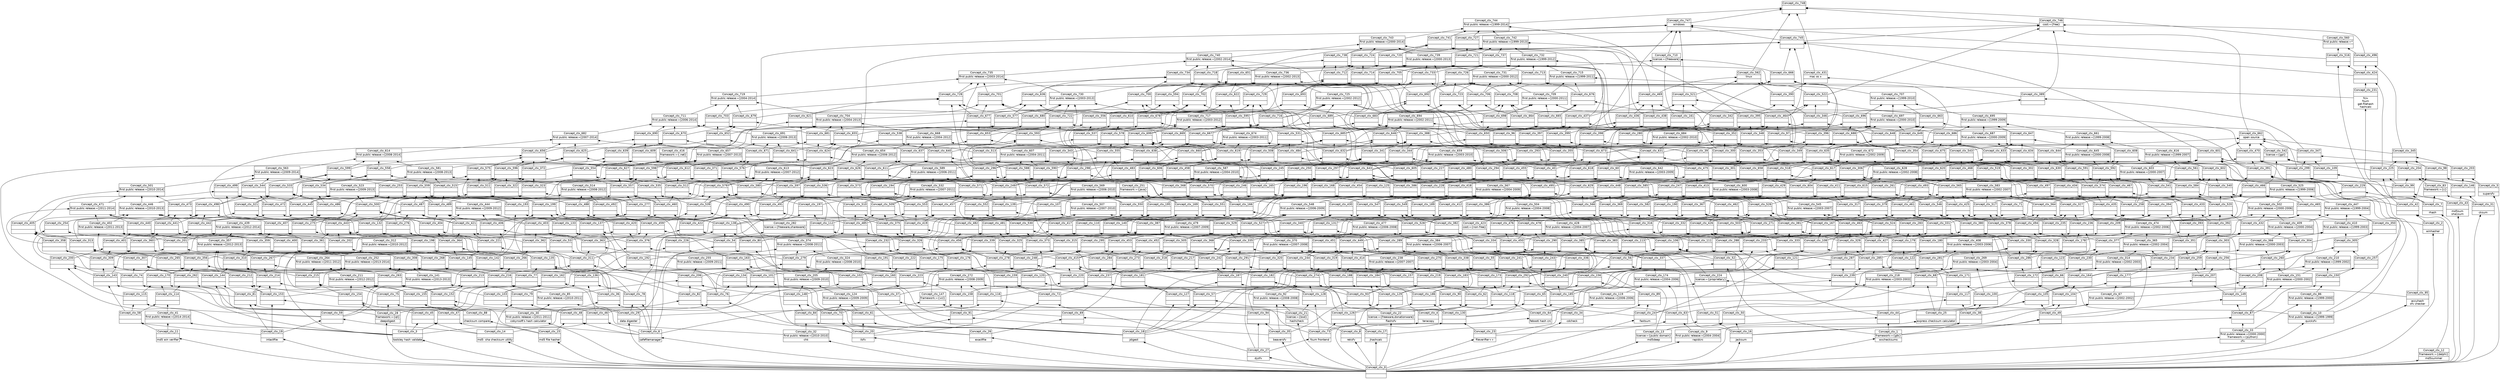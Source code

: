 digraph G { 
	rankdir=BT;
	margin=0;
	node [margin="0.03,0.03",fontname="DejaVu Sans"];
	ranksep=0.3;
	nodesep=0.2;
//graph[label="name:ctx,concept number:749,object number:46,attribute number:127"
0 [shape=none,label=<<table border="0" cellborder="1" cellspacing="0" port="p"><tr><td>Concept_ctx_748</td></tr><tr><td><br/></td></tr><tr><td><br/></td></tr></table>>];
1 [shape=none,label=<<table border="0" cellborder="1" cellspacing="0" port="p"><tr><td>Concept_ctx_744</td></tr><tr><td>first public release:=[1999-2014]<br/></td></tr><tr><td><br/></td></tr></table>>];
2 [shape=none,label=<<table border="0" cellborder="1" cellspacing="0" port="p"><tr><td>Concept_ctx_743</td></tr><tr><td>first public release:=[2000-2014]<br/></td></tr><tr><td><br/></td></tr></table>>];
3 [shape=none,label=<<table border="0" cellborder="1" cellspacing="0" port="p"><tr><td>Concept_ctx_739</td></tr><tr><td>first public release:=[2000-2013]<br/></td></tr><tr><td><br/></td></tr></table>>];
4 [shape=none,label=<<table border="0" cellborder="1" cellspacing="0" port="p"><tr><td>Concept_ctx_742</td></tr><tr><td>first public release:=[1999-2013]<br/></td></tr><tr><td><br/></td></tr></table>>];
5 [shape=none,label=<<table border="0" cellborder="1" cellspacing="0" port="p"><tr><td>Concept_ctx_736</td></tr><tr><td>first public release:=[2002-2013]<br/></td></tr><tr><td><br/></td></tr></table>>];
6 [shape=none,label=<<table border="0" cellborder="1" cellspacing="0" port="p"><tr><td>Concept_ctx_740</td></tr><tr><td>first public release:=[2002-2014]<br/></td></tr><tr><td><br/></td></tr></table>>];
7 [shape=none,label=<<table border="0" cellborder="1" cellspacing="0" port="p"><tr><td>Concept_ctx_725</td></tr><tr><td>first public release:=[2002-2012]<br/></td></tr><tr><td><br/></td></tr></table>>];
8 [shape=none,label=<<table border="0" cellborder="1" cellspacing="0" port="p"><tr><td>Concept_ctx_731</td></tr><tr><td>first public release:=[2000-2012]<br/></td></tr><tr><td><br/></td></tr></table>>];
9 [shape=none,label=<<table border="0" cellborder="1" cellspacing="0" port="p"><tr><td>Concept_ctx_732</td></tr><tr><td>first public release:=[1999-2012]<br/></td></tr><tr><td><br/></td></tr></table>>];
10 [shape=none,label=<<table border="0" cellborder="1" cellspacing="0" port="p"><tr><td>Concept_ctx_717</td></tr><tr><td>first public release:=[2003-2012]<br/></td></tr><tr><td><br/></td></tr></table>>];
11 [shape=none,label=<<table border="0" cellborder="1" cellspacing="0" port="p"><tr><td>Concept_ctx_730</td></tr><tr><td>first public release:=[2003-2013]<br/></td></tr><tr><td><br/></td></tr></table>>];
12 [shape=none,label=<<table border="0" cellborder="1" cellspacing="0" port="p"><tr><td>Concept_ctx_735</td></tr><tr><td>first public release:=[2003-2014]<br/></td></tr><tr><td><br/></td></tr></table>>];
13 [shape=none,label=<<table border="0" cellborder="1" cellspacing="0" port="p"><tr><td>Concept_ctx_674</td></tr><tr><td>first public release:=[2003-2011]<br/></td></tr><tr><td><br/></td></tr></table>>];
14 [shape=none,label=<<table border="0" cellborder="1" cellspacing="0" port="p"><tr><td>Concept_ctx_694</td></tr><tr><td>first public release:=[2002-2011]<br/></td></tr><tr><td><br/></td></tr></table>>];
15 [shape=none,label=<<table border="0" cellborder="1" cellspacing="0" port="p"><tr><td>Concept_ctx_709</td></tr><tr><td>first public release:=[2000-2011]<br/></td></tr><tr><td><br/></td></tr></table>>];
16 [shape=none,label=<<table border="0" cellborder="1" cellspacing="0" port="p"><tr><td>Concept_ctx_715</td></tr><tr><td>first public release:=[1999-2011]<br/></td></tr><tr><td><br/></td></tr></table>>];
17 [shape=none,label=<<table border="0" cellborder="1" cellspacing="0" port="p"><tr><td>Concept_ctx_607</td></tr><tr><td>first public release:=[2004-2011]<br/></td></tr><tr><td><br/></td></tr></table>>];
18 [shape=none,label=<<table border="0" cellborder="1" cellspacing="0" port="p"><tr><td>Concept_ctx_668</td></tr><tr><td>first public release:=[2004-2012]<br/></td></tr><tr><td><br/></td></tr></table>>];
19 [shape=none,label=<<table border="0" cellborder="1" cellspacing="0" port="p"><tr><td>Concept_ctx_704</td></tr><tr><td>first public release:=[2004-2013]<br/></td></tr><tr><td><br/></td></tr></table>>];
20 [shape=none,label=<<table border="0" cellborder="1" cellspacing="0" port="p"><tr><td>Concept_ctx_719</td></tr><tr><td>first public release:=[2004-2014]<br/></td></tr><tr><td><br/></td></tr></table>>];
21 [shape=none,label=<<table border="0" cellborder="1" cellspacing="0" port="p"><tr><td>Concept_ctx_587</td></tr><tr><td>first public release:=[2004-2010]<br/></td></tr><tr><td><br/></td></tr></table>>];
22 [shape=none,label=<<table border="0" cellborder="1" cellspacing="0" port="p"><tr><td>Concept_ctx_659</td></tr><tr><td>first public release:=[2003-2010]<br/></td></tr><tr><td><br/></td></tr></table>>];
23 [shape=none,label=<<table border="0" cellborder="1" cellspacing="0" port="p"><tr><td>Concept_ctx_684</td></tr><tr><td>first public release:=[2002-2010]<br/></td></tr><tr><td><br/></td></tr></table>>];
24 [shape=none,label=<<table border="0" cellborder="1" cellspacing="0" port="p"><tr><td>Concept_ctx_697</td></tr><tr><td>first public release:=[2000-2010]<br/></td></tr><tr><td><br/></td></tr></table>>];
25 [shape=none,label=<<table border="0" cellborder="1" cellspacing="0" port="p"><tr><td>Concept_ctx_707</td></tr><tr><td>first public release:=[1999-2010]<br/></td></tr><tr><td><br/></td></tr></table>>];
26 [shape=none,label=<<table border="0" cellborder="1" cellspacing="0" port="p"><tr><td>Concept_ctx_569</td></tr><tr><td>first public release:=[2006-2010]<br/></td></tr><tr><td><br/></td></tr></table>>];
27 [shape=none,label=<<table border="0" cellborder="1" cellspacing="0" port="p"><tr><td>Concept_ctx_589</td></tr><tr><td>first public release:=[2006-2011]<br/></td></tr><tr><td><br/></td></tr></table>>];
28 [shape=none,label=<<table border="0" cellborder="1" cellspacing="0" port="p"><tr><td>Concept_ctx_654</td></tr><tr><td>first public release:=[2006-2012]<br/></td></tr><tr><td><br/></td></tr></table>>];
29 [shape=none,label=<<table border="0" cellborder="1" cellspacing="0" port="p"><tr><td>Concept_ctx_691</td></tr><tr><td>first public release:=[2006-2013]<br/></td></tr><tr><td><br/></td></tr></table>>];
30 [shape=none,label=<<table border="0" cellborder="1" cellspacing="0" port="p"><tr><td>Concept_ctx_711</td></tr><tr><td>first public release:=[2006-2014]<br/></td></tr><tr><td><br/></td></tr></table>>];
31 [shape=none,label=<<table border="0" cellborder="1" cellspacing="0" port="p"><tr><td>Concept_ctx_548</td></tr><tr><td>first public release:=[2006-2009]<br/></td></tr><tr><td><br/></td></tr></table>>];
32 [shape=none,label=<<table border="0" cellborder="1" cellspacing="0" port="p"><tr><td>Concept_ctx_567</td></tr><tr><td>first public release:=[2004-2009]<br/></td></tr><tr><td><br/></td></tr></table>>];
33 [shape=none,label=<<table border="0" cellborder="1" cellspacing="0" port="p"><tr><td>Concept_ctx_642</td></tr><tr><td>first public release:=[2003-2009]<br/></td></tr><tr><td><br/></td></tr></table>>];
34 [shape=none,label=<<table border="0" cellborder="1" cellspacing="0" port="p"><tr><td>Concept_ctx_672</td></tr><tr><td>first public release:=[2002-2009]<br/></td></tr><tr><td><br/></td></tr></table>>];
35 [shape=none,label=<<table border="0" cellborder="1" cellspacing="0" port="p"><tr><td>Concept_ctx_687</td></tr><tr><td>first public release:=[2000-2009]<br/></td></tr><tr><td><br/></td></tr></table>>];
36 [shape=none,label=<<table border="0" cellborder="1" cellspacing="0" port="p"><tr><td>Concept_ctx_695</td></tr><tr><td>first public release:=[1999-2009]<br/></td></tr><tr><td><br/></td></tr></table>>];
37 [shape=none,label=<<table border="0" cellborder="1" cellspacing="0" port="p"><tr><td>Concept_ctx_479</td></tr><tr><td>first public release:=[2007-2009]<br/></td></tr><tr><td><br/></td></tr></table>>];
38 [shape=none,label=<<table border="0" cellborder="1" cellspacing="0" port="p"><tr><td>Concept_ctx_507</td></tr><tr><td>first public release:=[2007-2010]<br/></td></tr><tr><td><br/></td></tr></table>>];
39 [shape=none,label=<<table border="0" cellborder="1" cellspacing="0" port="p"><tr><td>Concept_ctx_532</td></tr><tr><td>first public release:=[2007-2011]<br/></td></tr><tr><td><br/></td></tr></table>>];
40 [shape=none,label=<<table border="0" cellborder="1" cellspacing="0" port="p"><tr><td>Concept_ctx_613</td></tr><tr><td>first public release:=[2007-2012]<br/></td></tr><tr><td><br/></td></tr></table>>];
41 [shape=none,label=<<table border="0" cellborder="1" cellspacing="0" port="p"><tr><td>Concept_ctx_657</td></tr><tr><td>first public release:=[2007-2013]<br/></td></tr><tr><td><br/></td></tr></table>>];
42 [shape=none,label=<<table border="0" cellborder="1" cellspacing="0" port="p"><tr><td>Concept_ctx_682</td></tr><tr><td>first public release:=[2007-2014]<br/></td></tr><tr><td><br/></td></tr></table>>];
43 [shape=none,label=<<table border="0" cellborder="1" cellspacing="0" port="p"><tr><td>Concept_ctx_370</td></tr><tr><td>first public release:=[2007-2008]<br/></td></tr><tr><td><br/></td></tr></table>>];
44 [shape=none,label=<<table border="0" cellborder="1" cellspacing="0" port="p"><tr><td>Concept_ctx_477</td></tr><tr><td>first public release:=[2006-2008]<br/></td></tr><tr><td><br/></td></tr></table>>];
45 [shape=none,label=<<table border="0" cellborder="1" cellspacing="0" port="p"><tr><td>Concept_ctx_504</td></tr><tr><td>first public release:=[2004-2008]<br/></td></tr><tr><td><br/></td></tr></table>>];
46 [shape=none,label=<<table border="0" cellborder="1" cellspacing="0" port="p"><tr><td>Concept_ctx_600</td></tr><tr><td>first public release:=[2003-2008]<br/></td></tr><tr><td><br/></td></tr></table>>];
47 [shape=none,label=<<table border="0" cellborder="1" cellspacing="0" port="p"><tr><td>Concept_ctx_628</td></tr><tr><td>first public release:=[2002-2008]<br/></td></tr><tr><td><br/></td></tr></table>>];
48 [shape=none,label=<<table border="0" cellborder="1" cellspacing="0" port="p"><tr><td>Concept_ctx_645</td></tr><tr><td>first public release:=[2000-2008]<br/></td></tr><tr><td><br/></td></tr></table>>];
49 [shape=none,label=<<table border="0" cellborder="1" cellspacing="0" port="p"><tr><td>Concept_ctx_661</td></tr><tr><td>first public release:=[1999-2008]<br/></td></tr><tr><td><br/></td></tr></table>>];
50 [shape=none,label=<<table border="0" cellborder="1" cellspacing="0" port="p"><tr><td>Concept_ctx_92</td></tr><tr><td>first public release:=[2008-2008]<br/></td></tr><tr><td><br/></td></tr></table>>];
51 [shape=none,label=<<table border="0" cellborder="1" cellspacing="0" port="p"><tr><td>Concept_ctx_272</td></tr><tr><td>first public release:=[2008-2009]<br/></td></tr><tr><td><br/></td></tr></table>>];
52 [shape=none,label=<<table border="0" cellborder="1" cellspacing="0" port="p"><tr><td>Concept_ctx_324</td></tr><tr><td>first public release:=[2008-2010]<br/></td></tr><tr><td><br/></td></tr></table>>];
53 [shape=none,label=<<table border="0" cellborder="1" cellspacing="0" port="p"><tr><td>Concept_ctx_374</td></tr><tr><td>first public release:=[2008-2011]<br/></td></tr><tr><td><br/></td></tr></table>>];
54 [shape=none,label=<<table border="0" cellborder="1" cellspacing="0" port="p"><tr><td>Concept_ctx_514</td></tr><tr><td>first public release:=[2008-2012]<br/></td></tr><tr><td><br/></td></tr></table>>];
55 [shape=none,label=<<table border="0" cellborder="1" cellspacing="0" port="p"><tr><td>Concept_ctx_581</td></tr><tr><td>first public release:=[2008-2013]<br/></td></tr><tr><td><br/></td></tr></table>>];
56 [shape=none,label=<<table border="0" cellborder="1" cellspacing="0" port="p"><tr><td>Concept_ctx_614</td></tr><tr><td>first public release:=[2008-2014]<br/></td></tr><tr><td><br/></td></tr></table>>];
57 [shape=none,label=<<table border="0" cellborder="1" cellspacing="0" port="p"><tr><td>Concept_ctx_0</td></tr><tr><td><br/></td></tr><tr><td><br/></td></tr></table>>];
58 [shape=none,label=<<table border="0" cellborder="1" cellspacing="0" port="p"><tr><td>Concept_ctx_238</td></tr><tr><td>first public release:=[2007-2007]<br/></td></tr><tr><td><br/></td></tr></table>>];
59 [shape=none,label=<<table border="0" cellborder="1" cellspacing="0" port="p"><tr><td>Concept_ctx_384</td></tr><tr><td>first public release:=[2006-2007]<br/></td></tr><tr><td><br/></td></tr></table>>];
60 [shape=none,label=<<table border="0" cellborder="1" cellspacing="0" port="p"><tr><td>Concept_ctx_428</td></tr><tr><td>first public release:=[2004-2007]<br/></td></tr><tr><td><br/></td></tr></table>>];
61 [shape=none,label=<<table border="0" cellborder="1" cellspacing="0" port="p"><tr><td>Concept_ctx_545</td></tr><tr><td>first public release:=[2003-2007]<br/></td></tr><tr><td><br/></td></tr></table>>];
62 [shape=none,label=<<table border="0" cellborder="1" cellspacing="0" port="p"><tr><td>Concept_ctx_583</td></tr><tr><td>first public release:=[2002-2007]<br/></td></tr><tr><td><br/></td></tr></table>>];
63 [shape=none,label=<<table border="0" cellborder="1" cellspacing="0" port="p"><tr><td>Concept_ctx_603</td></tr><tr><td>first public release:=[2000-2007]<br/></td></tr><tr><td><br/></td></tr></table>>];
64 [shape=none,label=<<table border="0" cellborder="1" cellspacing="0" port="p"><tr><td>Concept_ctx_616</td></tr><tr><td>first public release:=[1999-2007]<br/></td></tr><tr><td><br/></td></tr></table>>];
65 [shape=none,label=<<table border="0" cellborder="1" cellspacing="0" port="p"><tr><td>Concept_ctx_124</td></tr><tr><td>first public release:=[2009-2009]<br/></td></tr><tr><td><br/></td></tr></table>>];
66 [shape=none,label=<<table border="0" cellborder="1" cellspacing="0" port="p"><tr><td>Concept_ctx_205</td></tr><tr><td>first public release:=[2009-2010]<br/></td></tr><tr><td><br/></td></tr></table>>];
67 [shape=none,label=<<table border="0" cellborder="1" cellspacing="0" port="p"><tr><td>Concept_ctx_255</td></tr><tr><td>first public release:=[2009-2011]<br/></td></tr><tr><td><br/></td></tr></table>>];
68 [shape=none,label=<<table border="0" cellborder="1" cellspacing="0" port="p"><tr><td>Concept_ctx_444</td></tr><tr><td>first public release:=[2009-2012]<br/></td></tr><tr><td><br/></td></tr></table>>];
69 [shape=none,label=<<table border="0" cellborder="1" cellspacing="0" port="p"><tr><td>Concept_ctx_523</td></tr><tr><td>first public release:=[2009-2013]<br/></td></tr><tr><td><br/></td></tr></table>>];
70 [shape=none,label=<<table border="0" cellborder="1" cellspacing="0" port="p"><tr><td>Concept_ctx_563</td></tr><tr><td>first public release:=[2009-2014]<br/></td></tr><tr><td><br/></td></tr></table>>];
71 [shape=none,label=<<table border="0" cellborder="1" cellspacing="0" port="p"><tr><td>Concept_ctx_119</td></tr><tr><td>first public release:=[2006-2006]<br/></td></tr><tr><td><br/></td></tr></table>>];
72 [shape=none,label=<<table border="0" cellborder="1" cellspacing="0" port="p"><tr><td>Concept_ctx_174</td></tr><tr><td>first public release:=[2004-2006]<br/></td></tr><tr><td><br/></td></tr></table>>];
73 [shape=none,label=<<table border="0" cellborder="1" cellspacing="0" port="p"><tr><td>Concept_ctx_408</td></tr><tr><td>first public release:=[2003-2006]<br/></td></tr><tr><td><br/></td></tr></table>>];
74 [shape=none,label=<<table border="0" cellborder="1" cellspacing="0" port="p"><tr><td>Concept_ctx_474</td></tr><tr><td>first public release:=[2002-2006]<br/></td></tr><tr><td><br/></td></tr></table>>];
75 [shape=none,label=<<table border="0" cellborder="1" cellspacing="0" port="p"><tr><td>Concept_ctx_502</td></tr><tr><td>first public release:=[2000-2006]<br/></td></tr><tr><td><br/></td></tr></table>>];
76 [shape=none,label=<<table border="0" cellborder="1" cellspacing="0" port="p"><tr><td>Concept_ctx_525</td></tr><tr><td>first public release:=[1999-2006]<br/></td></tr><tr><td><br/></td></tr></table>>];
77 [shape=none,label=<<table border="0" cellborder="1" cellspacing="0" port="p"><tr><td>Concept_ctx_32</td></tr><tr><td>first public release:=[2010-2010]<br/></td></tr><tr><td>chk<br/></td></tr></table>>];
78 [shape=none,label=<<table border="0" cellborder="1" cellspacing="0" port="p"><tr><td>Concept_ctx_85</td></tr><tr><td>first public release:=[2010-2011]<br/></td></tr><tr><td><br/></td></tr></table>>];
79 [shape=none,label=<<table border="0" cellborder="1" cellspacing="0" port="p"><tr><td>Concept_ctx_312</td></tr><tr><td>first public release:=[2010-2012]<br/></td></tr><tr><td><br/></td></tr></table>>];
80 [shape=none,label=<<table border="0" cellborder="1" cellspacing="0" port="p"><tr><td>Concept_ctx_446</td></tr><tr><td>first public release:=[2010-2013]<br/></td></tr><tr><td><br/></td></tr></table>>];
81 [shape=none,label=<<table border="0" cellborder="1" cellspacing="0" port="p"><tr><td>Concept_ctx_501</td></tr><tr><td>first public release:=[2010-2014]<br/></td></tr><tr><td><br/></td></tr></table>>];
82 [shape=none,label=<<table border="0" cellborder="1" cellspacing="0" port="p"><tr><td>Concept_ctx_9</td></tr><tr><td>first public release:=[2004-2004]<br/></td></tr><tr><td>rapidcrc<br/></td></tr></table>>];
83 [shape=none,label=<<table border="0" cellborder="1" cellspacing="0" port="p"><tr><td>Concept_ctx_269</td></tr><tr><td>first public release:=[2003-2004]<br/></td></tr><tr><td><br/></td></tr></table>>];
84 [shape=none,label=<<table border="0" cellborder="1" cellspacing="0" port="p"><tr><td>Concept_ctx_365</td></tr><tr><td>first public release:=[2002-2004]<br/></td></tr><tr><td><br/></td></tr></table>>];
85 [shape=none,label=<<table border="0" cellborder="1" cellspacing="0" port="p"><tr><td>Concept_ctx_409</td></tr><tr><td>first public release:=[2000-2004]<br/></td></tr><tr><td><br/></td></tr></table>>];
86 [shape=none,label=<<table border="0" cellborder="1" cellspacing="0" port="p"><tr><td>Concept_ctx_447</td></tr><tr><td>first public release:=[1999-2004]<br/></td></tr><tr><td><br/></td></tr></table>>];
87 [shape=none,label=<<table border="0" cellborder="1" cellspacing="0" port="p"><tr><td>Concept_ctx_30</td></tr><tr><td>first public release:=[2011-2011]<br/></td></tr><tr><td>cobynsoft's hash calculator<br/></td></tr></table>>];
88 [shape=none,label=<<table border="0" cellborder="1" cellspacing="0" port="p"><tr><td>Concept_ctx_264</td></tr><tr><td>first public release:=[2011-2012]<br/></td></tr><tr><td><br/></td></tr></table>>];
89 [shape=none,label=<<table border="0" cellborder="1" cellspacing="0" port="p"><tr><td>Concept_ctx_402</td></tr><tr><td>first public release:=[2011-2013]<br/></td></tr><tr><td><br/></td></tr></table>>];
90 [shape=none,label=<<table border="0" cellborder="1" cellspacing="0" port="p"><tr><td>Concept_ctx_471</td></tr><tr><td>first public release:=[2011-2014]<br/></td></tr><tr><td><br/></td></tr></table>>];
91 [shape=none,label=<<table border="0" cellborder="1" cellspacing="0" port="p"><tr><td>Concept_ctx_218</td></tr><tr><td>first public release:=[2003-2003]<br/></td></tr><tr><td><br/></td></tr></table>>];
92 [shape=none,label=<<table border="0" cellborder="1" cellspacing="0" port="p"><tr><td>Concept_ctx_314</td></tr><tr><td>first public release:=[2002-2003]<br/></td></tr><tr><td><br/></td></tr></table>>];
93 [shape=none,label=<<table border="0" cellborder="1" cellspacing="0" port="p"><tr><td>Concept_ctx_366</td></tr><tr><td>first public release:=[2000-2003]<br/></td></tr><tr><td><br/></td></tr></table>>];
94 [shape=none,label=<<table border="0" cellborder="1" cellspacing="0" port="p"><tr><td>Concept_ctx_410</td></tr><tr><td>first public release:=[1999-2003]<br/></td></tr><tr><td><br/></td></tr></table>>];
95 [shape=none,label=<<table border="0" cellborder="1" cellspacing="0" port="p"><tr><td>Concept_ctx_211</td></tr><tr><td>first public release:=[2012-2012]<br/></td></tr><tr><td><br/></td></tr></table>>];
96 [shape=none,label=<<table border="0" cellborder="1" cellspacing="0" port="p"><tr><td>Concept_ctx_357</td></tr><tr><td>first public release:=[2012-2013]<br/></td></tr><tr><td><br/></td></tr></table>>];
97 [shape=none,label=<<table border="0" cellborder="1" cellspacing="0" port="p"><tr><td>Concept_ctx_439</td></tr><tr><td>first public release:=[2012-2014]<br/></td></tr><tr><td><br/></td></tr></table>>];
98 [shape=none,label=<<table border="0" cellborder="1" cellspacing="0" port="p"><tr><td>Concept_ctx_67</td></tr><tr><td>first public release:=[2002-2002]<br/></td></tr><tr><td><br/></td></tr></table>>];
99 [shape=none,label=<<table border="0" cellborder="1" cellspacing="0" port="p"><tr><td>Concept_ctx_151</td></tr><tr><td>first public release:=[2000-2002]<br/></td></tr><tr><td><br/></td></tr></table>>];
100 [shape=none,label=<<table border="0" cellborder="1" cellspacing="0" port="p"><tr><td>Concept_ctx_210</td></tr><tr><td>first public release:=[1999-2002]<br/></td></tr><tr><td><br/></td></tr></table>>];
101 [shape=none,label=<<table border="0" cellborder="1" cellspacing="0" port="p"><tr><td>Concept_ctx_141</td></tr><tr><td>first public release:=[2013-2013]<br/></td></tr><tr><td><br/></td></tr></table>>];
102 [shape=none,label=<<table border="0" cellborder="1" cellspacing="0" port="p"><tr><td>Concept_ctx_252</td></tr><tr><td>first public release:=[2013-2014]<br/></td></tr><tr><td><br/></td></tr></table>>];
103 [shape=none,label=<<table border="0" cellborder="1" cellspacing="0" port="p"><tr><td>Concept_ctx_33</td></tr><tr><td>first public release:=[2000-2000]<br/>framework:={python}<br/></td></tr><tr><td>cfv<br/></td></tr></table>>];
104 [shape=none,label=<<table border="0" cellborder="1" cellspacing="0" port="p"><tr><td>Concept_ctx_86</td></tr><tr><td>first public release:=[1999-2000]<br/></td></tr><tr><td><br/></td></tr></table>>];
105 [shape=none,label=<<table border="0" cellborder="1" cellspacing="0" port="p"><tr><td>Concept_ctx_41</td></tr><tr><td>first public release:=[2014-2014]<br/></td></tr><tr><td><br/></td></tr></table>>];
106 [shape=none,label=<<table border="0" cellborder="1" cellspacing="0" port="p"><tr><td>Concept_ctx_10</td></tr><tr><td>first public release:=[1999-1999]<br/></td></tr><tr><td>quicksfv<br/></td></tr></table>>];
107 [shape=none,label=<<table border="0" cellborder="1" cellspacing="0" port="p"><tr><td>Concept_ctx_560</td></tr><tr><td>first public release:=*<br/></td></tr><tr><td><br/></td></tr></table>>];
108 [shape=none,label=<<table border="0" cellborder="1" cellspacing="0" port="p"><tr><td>Concept_ctx_4</td></tr><tr><td><br/></td></tr><tr><td>teracopy<br/></td></tr></table>>];
109 [shape=none,label=<<table border="0" cellborder="1" cellspacing="0" port="p"><tr><td>Concept_ctx_89</td></tr><tr><td><br/></td></tr><tr><td><br/></td></tr></table>>];
110 [shape=none,label=<<table border="0" cellborder="1" cellspacing="0" port="p"><tr><td>Concept_ctx_156</td></tr><tr><td><br/></td></tr><tr><td><br/></td></tr></table>>];
111 [shape=none,label=<<table border="0" cellborder="1" cellspacing="0" port="p"><tr><td>Concept_ctx_6</td></tr><tr><td><br/></td></tr><tr><td>safefilemanager<br/></td></tr></table>>];
112 [shape=none,label=<<table border="0" cellborder="1" cellspacing="0" port="p"><tr><td>Concept_ctx_37</td></tr><tr><td><br/></td></tr><tr><td><br/></td></tr></table>>];
113 [shape=none,label=<<table border="0" cellborder="1" cellspacing="0" port="p"><tr><td>Concept_ctx_217</td></tr><tr><td><br/></td></tr><tr><td><br/></td></tr></table>>];
114 [shape=none,label=<<table border="0" cellborder="1" cellspacing="0" port="p"><tr><td>Concept_ctx_79</td></tr><tr><td><br/></td></tr><tr><td><br/></td></tr></table>>];
115 [shape=none,label=<<table border="0" cellborder="1" cellspacing="0" port="p"><tr><td>Concept_ctx_136</td></tr><tr><td><br/></td></tr><tr><td><br/></td></tr></table>>];
116 [shape=none,label=<<table border="0" cellborder="1" cellspacing="0" port="p"><tr><td>Concept_ctx_192</td></tr><tr><td><br/></td></tr><tr><td><br/></td></tr></table>>];
117 [shape=none,label=<<table border="0" cellborder="1" cellspacing="0" port="p"><tr><td>Concept_ctx_315</td></tr><tr><td><br/></td></tr><tr><td><br/></td></tr></table>>];
118 [shape=none,label=<<table border="0" cellborder="1" cellspacing="0" port="p"><tr><td>Concept_ctx_95</td></tr><tr><td><br/></td></tr><tr><td>accuhash<br/>sfv checker<br/></td></tr></table>>];
119 [shape=none,label=<<table border="0" cellborder="1" cellspacing="0" port="p"><tr><td>Concept_ctx_423</td></tr><tr><td>cost:={non-free}<br/></td></tr><tr><td><br/></td></tr></table>>];
120 [shape=none,label=<<table border="0" cellborder="1" cellspacing="0" port="p"><tr><td>Concept_ctx_154</td></tr><tr><td><br/></td></tr><tr><td><br/></td></tr></table>>];
121 [shape=none,label=<<table border="0" cellborder="1" cellspacing="0" port="p"><tr><td>Concept_ctx_215</td></tr><tr><td><br/></td></tr><tr><td><br/></td></tr></table>>];
122 [shape=none,label=<<table border="0" cellborder="1" cellspacing="0" port="p"><tr><td>Concept_ctx_268</td></tr><tr><td><br/></td></tr><tr><td><br/></td></tr></table>>];
123 [shape=none,label=<<table border="0" cellborder="1" cellspacing="0" port="p"><tr><td>Concept_ctx_406</td></tr><tr><td><br/></td></tr><tr><td><br/></td></tr></table>>];
124 [shape=none,label=<<table border="0" cellborder="1" cellspacing="0" port="p"><tr><td>Concept_ctx_492</td></tr><tr><td><br/></td></tr><tr><td><br/></td></tr></table>>];
125 [shape=none,label=<<table border="0" cellborder="1" cellspacing="0" port="p"><tr><td>Concept_ctx_19</td></tr><tr><td><br/></td></tr><tr><td>intactfile<br/></td></tr></table>>];
126 [shape=none,label=<<table border="0" cellborder="1" cellspacing="0" port="p"><tr><td>Concept_ctx_212</td></tr><tr><td><br/></td></tr><tr><td><br/></td></tr></table>>];
127 [shape=none,label=<<table border="0" cellborder="1" cellspacing="0" port="p"><tr><td>Concept_ctx_265</td></tr><tr><td><br/></td></tr><tr><td><br/></td></tr></table>>];
128 [shape=none,label=<<table border="0" cellborder="1" cellspacing="0" port="p"><tr><td>Concept_ctx_313</td></tr><tr><td><br/></td></tr><tr><td><br/></td></tr></table>>];
129 [shape=none,label=<<table border="0" cellborder="1" cellspacing="0" port="p"><tr><td>Concept_ctx_445</td></tr><tr><td><br/></td></tr><tr><td><br/></td></tr></table>>];
130 [shape=none,label=<<table border="0" cellborder="1" cellspacing="0" port="p"><tr><td>Concept_ctx_515</td></tr><tr><td><br/></td></tr><tr><td><br/></td></tr></table>>];
131 [shape=none,label=<<table border="0" cellborder="1" cellspacing="0" port="p"><tr><td>Concept_ctx_184</td></tr><tr><td><br/></td></tr><tr><td><br/></td></tr></table>>];
132 [shape=none,label=<<table border="0" cellborder="1" cellspacing="0" port="p"><tr><td>Concept_ctx_320</td></tr><tr><td><br/></td></tr><tr><td><br/></td></tr></table>>];
133 [shape=none,label=<<table border="0" cellborder="1" cellspacing="0" port="p"><tr><td>Concept_ctx_453</td></tr><tr><td><br/></td></tr><tr><td><br/></td></tr></table>>];
134 [shape=none,label=<<table border="0" cellborder="1" cellspacing="0" port="p"><tr><td>Concept_ctx_482</td></tr><tr><td><br/></td></tr><tr><td><br/></td></tr></table>>];
135 [shape=none,label=<<table border="0" cellborder="1" cellspacing="0" port="p"><tr><td>Concept_ctx_510</td></tr><tr><td><br/></td></tr><tr><td><br/></td></tr></table>>];
136 [shape=none,label=<<table border="0" cellborder="1" cellspacing="0" port="p"><tr><td>Concept_ctx_580</td></tr><tr><td><br/></td></tr><tr><td><br/></td></tr></table>>];
137 [shape=none,label=<<table border="0" cellborder="1" cellspacing="0" port="p"><tr><td>Concept_ctx_598</td></tr><tr><td><br/></td></tr><tr><td><br/></td></tr></table>>];
138 [shape=none,label=<<table border="0" cellborder="1" cellspacing="0" port="p"><tr><td>Concept_ctx_114</td></tr><tr><td><br/></td></tr><tr><td><br/></td></tr></table>>];
139 [shape=none,label=<<table border="0" cellborder="1" cellspacing="0" port="p"><tr><td>Concept_ctx_307</td></tr><tr><td><br/></td></tr><tr><td><br/></td></tr></table>>];
140 [shape=none,label=<<table border="0" cellborder="1" cellspacing="0" port="p"><tr><td>Concept_ctx_358</td></tr><tr><td><br/></td></tr><tr><td><br/></td></tr></table>>];
141 [shape=none,label=<<table border="0" cellborder="1" cellspacing="0" port="p"><tr><td>Concept_ctx_405</td></tr><tr><td><br/></td></tr><tr><td><br/></td></tr></table>>];
142 [shape=none,label=<<table border="0" cellborder="1" cellspacing="0" port="p"><tr><td>Concept_ctx_499</td></tr><tr><td><br/></td></tr><tr><td><br/></td></tr></table>>];
143 [shape=none,label=<<table border="0" cellborder="1" cellspacing="0" port="p"><tr><td>Concept_ctx_558</td></tr><tr><td><br/></td></tr><tr><td><br/></td></tr></table>>];
144 [shape=none,label=<<table border="0" cellborder="1" cellspacing="0" port="p"><tr><td>Concept_ctx_625</td></tr><tr><td><br/></td></tr><tr><td><br/></td></tr></table>>];
145 [shape=none,label=<<table border="0" cellborder="1" cellspacing="0" port="p"><tr><td>Concept_ctx_338</td></tr><tr><td><br/></td></tr><tr><td><br/></td></tr></table>>];
146 [shape=none,label=<<table border="0" cellborder="1" cellspacing="0" port="p"><tr><td>Concept_ctx_451</td></tr><tr><td><br/></td></tr><tr><td><br/></td></tr></table>>];
147 [shape=none,label=<<table border="0" cellborder="1" cellspacing="0" port="p"><tr><td>Concept_ctx_529</td></tr><tr><td><br/></td></tr><tr><td><br/></td></tr></table>>];
148 [shape=none,label=<<table border="0" cellborder="1" cellspacing="0" port="p"><tr><td>Concept_ctx_552</td></tr><tr><td><br/></td></tr><tr><td><br/></td></tr></table>>];
149 [shape=none,label=<<table border="0" cellborder="1" cellspacing="0" port="p"><tr><td>Concept_ctx_573</td></tr><tr><td><br/></td></tr><tr><td><br/></td></tr></table>>];
150 [shape=none,label=<<table border="0" cellborder="1" cellspacing="0" port="p"><tr><td>Concept_ctx_626</td></tr><tr><td><br/></td></tr><tr><td><br/></td></tr></table>>];
151 [shape=none,label=<<table border="0" cellborder="1" cellspacing="0" port="p"><tr><td>Concept_ctx_641</td></tr><tr><td><br/></td></tr><tr><td><br/></td></tr></table>>];
152 [shape=none,label=<<table border="0" cellborder="1" cellspacing="0" port="p"><tr><td>Concept_ctx_670</td></tr><tr><td><br/></td></tr><tr><td><br/></td></tr></table>>];
153 [shape=none,label=<<table border="0" cellborder="1" cellspacing="0" port="p"><tr><td>Concept_ctx_385</td></tr><tr><td><br/></td></tr><tr><td><br/></td></tr></table>>];
154 [shape=none,label=<<table border="0" cellborder="1" cellspacing="0" port="p"><tr><td>Concept_ctx_478</td></tr><tr><td><br/></td></tr><tr><td><br/></td></tr></table>>];
155 [shape=none,label=<<table border="0" cellborder="1" cellspacing="0" port="p"><tr><td>Concept_ctx_549</td></tr><tr><td><br/></td></tr><tr><td><br/></td></tr></table>>];
156 [shape=none,label=<<table border="0" cellborder="1" cellspacing="0" port="p"><tr><td>Concept_ctx_570</td></tr><tr><td><br/></td></tr><tr><td><br/></td></tr></table>>];
157 [shape=none,label=<<table border="0" cellborder="1" cellspacing="0" port="p"><tr><td>Concept_ctx_590</td></tr><tr><td><br/></td></tr><tr><td><br/></td></tr></table>>];
158 [shape=none,label=<<table border="0" cellborder="1" cellspacing="0" port="p"><tr><td>Concept_ctx_640</td></tr><tr><td><br/></td></tr><tr><td><br/></td></tr></table>>];
159 [shape=none,label=<<table border="0" cellborder="1" cellspacing="0" port="p"><tr><td>Concept_ctx_655</td></tr><tr><td><br/></td></tr><tr><td><br/></td></tr></table>>];
160 [shape=none,label=<<table border="0" cellborder="1" cellspacing="0" port="p"><tr><td>Concept_ctx_679</td></tr><tr><td><br/></td></tr><tr><td><br/></td></tr></table>>];
161 [shape=none,label=<<table border="0" cellborder="1" cellspacing="0" port="p"><tr><td>Concept_ctx_44</td></tr><tr><td><br/></td></tr><tr><td><br/></td></tr></table>>];
162 [shape=none,label=<<table border="0" cellborder="1" cellspacing="0" port="p"><tr><td>Concept_ctx_100</td></tr><tr><td><br/></td></tr><tr><td><br/></td></tr></table>>];
163 [shape=none,label=<<table border="0" cellborder="1" cellspacing="0" port="p"><tr><td>Concept_ctx_281</td></tr><tr><td><br/></td></tr><tr><td><br/></td></tr></table>>];
164 [shape=none,label=<<table border="0" cellborder="1" cellspacing="0" port="p"><tr><td>Concept_ctx_463</td></tr><tr><td><br/></td></tr><tr><td><br/></td></tr></table>>];
165 [shape=none,label=<<table border="0" cellborder="1" cellspacing="0" port="p"><tr><td>Concept_ctx_526</td></tr><tr><td><br/></td></tr><tr><td><br/></td></tr></table>>];
166 [shape=none,label=<<table border="0" cellborder="1" cellspacing="0" port="p"><tr><td>Concept_ctx_585</td></tr><tr><td><br/></td></tr><tr><td><br/></td></tr></table>>];
167 [shape=none,label=<<table border="0" cellborder="1" cellspacing="0" port="p"><tr><td>Concept_ctx_605</td></tr><tr><td><br/></td></tr><tr><td><br/></td></tr></table>>];
168 [shape=none,label=<<table border="0" cellborder="1" cellspacing="0" port="p"><tr><td>Concept_ctx_619</td></tr><tr><td><br/></td></tr><tr><td><br/></td></tr></table>>];
169 [shape=none,label=<<table border="0" cellborder="1" cellspacing="0" port="p"><tr><td>Concept_ctx_669</td></tr><tr><td><br/></td></tr><tr><td><br/></td></tr></table>>];
170 [shape=none,label=<<table border="0" cellborder="1" cellspacing="0" port="p"><tr><td>Concept_ctx_680</td></tr><tr><td><br/></td></tr><tr><td><br/></td></tr></table>>];
171 [shape=none,label=<<table border="0" cellborder="1" cellspacing="0" port="p"><tr><td>Concept_ctx_701</td></tr><tr><td><br/></td></tr><tr><td><br/></td></tr></table>>];
172 [shape=none,label=<<table border="0" cellborder="1" cellspacing="0" port="p"><tr><td>Concept_ctx_177</td></tr><tr><td><br/></td></tr><tr><td><br/></td></tr></table>>];
173 [shape=none,label=<<table border="0" cellborder="1" cellspacing="0" port="p"><tr><td>Concept_ctx_234</td></tr><tr><td><br/></td></tr><tr><td><br/></td></tr></table>>];
174 [shape=none,label=<<table border="0" cellborder="1" cellspacing="0" port="p"><tr><td>Concept_ctx_377</td></tr><tr><td><br/></td></tr><tr><td><br/></td></tr></table>>];
175 [shape=none,label=<<table border="0" cellborder="1" cellspacing="0" port="p"><tr><td>Concept_ctx_517</td></tr><tr><td><br/></td></tr><tr><td><br/></td></tr></table>>];
176 [shape=none,label=<<table border="0" cellborder="1" cellspacing="0" port="p"><tr><td>Concept_ctx_565</td></tr><tr><td><br/></td></tr><tr><td><br/></td></tr></table>>];
177 [shape=none,label=<<table border="0" cellborder="1" cellspacing="0" port="p"><tr><td>Concept_ctx_617</td></tr><tr><td><br/></td></tr><tr><td><br/></td></tr></table>>];
178 [shape=none,label=<<table border="0" cellborder="1" cellspacing="0" port="p"><tr><td>Concept_ctx_631</td></tr><tr><td><br/></td></tr><tr><td><br/></td></tr></table>>];
179 [shape=none,label=<<table border="0" cellborder="1" cellspacing="0" port="p"><tr><td>Concept_ctx_646</td></tr><tr><td><br/></td></tr><tr><td><br/></td></tr></table>>];
180 [shape=none,label=<<table border="0" cellborder="1" cellspacing="0" port="p"><tr><td>Concept_ctx_689</td></tr><tr><td><br/></td></tr><tr><td><br/></td></tr></table>>];
181 [shape=none,label=<<table border="0" cellborder="1" cellspacing="0" port="p"><tr><td>Concept_ctx_702</td></tr><tr><td><br/></td></tr><tr><td><br/></td></tr></table>>];
182 [shape=none,label=<<table border="0" cellborder="1" cellspacing="0" port="p"><tr><td>Concept_ctx_718</td></tr><tr><td><br/></td></tr><tr><td><br/></td></tr></table>>];
183 [shape=none,label=<<table border="0" cellborder="1" cellspacing="0" port="p"><tr><td>Concept_ctx_260</td></tr><tr><td><br/></td></tr><tr><td><br/></td></tr></table>>];
184 [shape=none,label=<<table border="0" cellborder="1" cellspacing="0" port="p"><tr><td>Concept_ctx_304</td></tr><tr><td><br/></td></tr><tr><td><br/></td></tr></table>>];
185 [shape=none,label=<<table border="0" cellborder="1" cellspacing="0" port="p"><tr><td>Concept_ctx_432</td></tr><tr><td><br/></td></tr><tr><td><br/></td></tr></table>>];
186 [shape=none,label=<<table border="0" cellborder="1" cellspacing="0" port="p"><tr><td>Concept_ctx_541</td></tr><tr><td><br/></td></tr><tr><td><br/></td></tr></table>>];
187 [shape=none,label=<<table border="0" cellborder="1" cellspacing="0" port="p"><tr><td>Concept_ctx_592</td></tr><tr><td><br/></td></tr><tr><td><br/></td></tr></table>>];
188 [shape=none,label=<<table border="0" cellborder="1" cellspacing="0" port="p"><tr><td>Concept_ctx_634</td></tr><tr><td><br/></td></tr><tr><td><br/></td></tr></table>>];
189 [shape=none,label=<<table border="0" cellborder="1" cellspacing="0" port="p"><tr><td>Concept_ctx_649</td></tr><tr><td><br/></td></tr><tr><td><br/></td></tr></table>>];
190 [shape=none,label=<<table border="0" cellborder="1" cellspacing="0" port="p"><tr><td>Concept_ctx_665</td></tr><tr><td><br/></td></tr><tr><td><br/></td></tr></table>>];
191 [shape=none,label=<<table border="0" cellborder="1" cellspacing="0" port="p"><tr><td>Concept_ctx_706</td></tr><tr><td><br/></td></tr><tr><td><br/></td></tr></table>>];
192 [shape=none,label=<<table border="0" cellborder="1" cellspacing="0" port="p"><tr><td>Concept_ctx_714</td></tr><tr><td><br/></td></tr><tr><td><br/></td></tr></table>>];
193 [shape=none,label=<<table border="0" cellborder="1" cellspacing="0" port="p"><tr><td>Concept_ctx_724</td></tr><tr><td><br/></td></tr><tr><td><br/></td></tr></table>>];
194 [shape=none,label=<<table border="0" cellborder="1" cellspacing="0" port="p"><tr><td>Concept_ctx_305</td></tr><tr><td><br/></td></tr><tr><td><br/></td></tr></table>>];
195 [shape=none,label=<<table border="0" cellborder="1" cellspacing="0" port="p"><tr><td>Concept_ctx_350</td></tr><tr><td><br/></td></tr><tr><td><br/></td></tr></table>>];
196 [shape=none,label=<<table border="0" cellborder="1" cellspacing="0" port="p"><tr><td>Concept_ctx_465</td></tr><tr><td><br/></td></tr><tr><td><br/></td></tr></table>>];
197 [shape=none,label=<<table border="0" cellborder="1" cellspacing="0" port="p"><tr><td>Concept_ctx_561</td></tr><tr><td><br/></td></tr><tr><td><br/></td></tr></table>>];
198 [shape=none,label=<<table border="0" cellborder="1" cellspacing="0" port="p"><tr><td>Concept_ctx_608</td></tr><tr><td><br/></td></tr><tr><td><br/></td></tr></table>>];
199 [shape=none,label=<<table border="0" cellborder="1" cellspacing="0" port="p"><tr><td>Concept_ctx_647</td></tr><tr><td><br/></td></tr><tr><td><br/></td></tr></table>>];
200 [shape=none,label=<<table border="0" cellborder="1" cellspacing="0" port="p"><tr><td>Concept_ctx_663</td></tr><tr><td><br/></td></tr><tr><td><br/></td></tr></table>>];
201 [shape=none,label=<<table border="0" cellborder="1" cellspacing="0" port="p"><tr><td>Concept_ctx_676</td></tr><tr><td><br/></td></tr><tr><td><br/></td></tr></table>>];
202 [shape=none,label=<<table border="0" cellborder="1" cellspacing="0" port="p"><tr><td>Concept_ctx_713</td></tr><tr><td><br/></td></tr><tr><td><br/></td></tr></table>>];
203 [shape=none,label=<<table border="0" cellborder="1" cellspacing="0" port="p"><tr><td>Concept_ctx_721</td></tr><tr><td><br/></td></tr><tr><td><br/></td></tr></table>>];
204 [shape=none,label=<<table border="0" cellborder="1" cellspacing="0" port="p"><tr><td>Concept_ctx_727</td></tr><tr><td><br/></td></tr><tr><td><br/></td></tr></table>>];
205 [shape=none,label=<<table border="0" cellborder="1" cellspacing="0" port="p"><tr><td>Concept_ctx_496</td></tr><tr><td><br/></td></tr><tr><td><br/></td></tr></table>>];
206 [shape=none,label=<<table border="0" cellborder="1" cellspacing="0" port="p"><tr><td>Concept_ctx_746</td></tr><tr><td>cost:={free}<br/></td></tr><tr><td><br/></td></tr></table>>];
207 [shape=none,label=<<table border="0" cellborder="1" cellspacing="0" port="p"><tr><td>Concept_ctx_126</td></tr><tr><td><br/></td></tr><tr><td><br/></td></tr></table>>];
208 [shape=none,label=<<table border="0" cellborder="1" cellspacing="0" port="p"><tr><td>Concept_ctx_23</td></tr><tr><td><br/></td></tr><tr><td>fileverifier++<br/></td></tr></table>>];
209 [shape=none,label=<<table border="0" cellborder="1" cellspacing="0" port="p"><tr><td>Concept_ctx_186</td></tr><tr><td><br/></td></tr><tr><td><br/></td></tr></table>>];
210 [shape=none,label=<<table border="0" cellborder="1" cellspacing="0" port="p"><tr><td>Concept_ctx_21</td></tr><tr><td>license:={bsd}<br/></td></tr><tr><td>hashcheck<br/></td></tr></table>>];
211 [shape=none,label=<<table border="0" cellborder="1" cellspacing="0" port="p"><tr><td>Concept_ctx_182</td></tr><tr><td><br/></td></tr><tr><td><br/></td></tr></table>>];
212 [shape=none,label=<<table border="0" cellborder="1" cellspacing="0" port="p"><tr><td>Concept_ctx_244</td></tr><tr><td><br/></td></tr><tr><td><br/></td></tr></table>>];
213 [shape=none,label=<<table border="0" cellborder="1" cellspacing="0" port="p"><tr><td>Concept_ctx_61</td></tr><tr><td><br/></td></tr><tr><td><br/></td></tr></table>>];
214 [shape=none,label=<<table border="0" cellborder="1" cellspacing="0" port="p"><tr><td>Concept_ctx_116</td></tr><tr><td><br/></td></tr><tr><td><br/></td></tr></table>>];
215 [shape=none,label=<<table border="0" cellborder="1" cellspacing="0" port="p"><tr><td>Concept_ctx_284</td></tr><tr><td><br/></td></tr><tr><td><br/></td></tr></table>>];
216 [shape=none,label=<<table border="0" cellborder="1" cellspacing="0" port="p"><tr><td>Concept_ctx_335</td></tr><tr><td><br/></td></tr><tr><td><br/></td></tr></table>>];
217 [shape=none,label=<<table border="0" cellborder="1" cellspacing="0" port="p"><tr><td>Concept_ctx_63</td></tr><tr><td><br/></td></tr><tr><td><br/></td></tr></table>>];
218 [shape=none,label=<<table border="0" cellborder="1" cellspacing="0" port="p"><tr><td>Concept_ctx_240</td></tr><tr><td><br/></td></tr><tr><td><br/></td></tr></table>>];
219 [shape=none,label=<<table border="0" cellborder="1" cellspacing="0" port="p"><tr><td>Concept_ctx_290</td></tr><tr><td><br/></td></tr><tr><td><br/></td></tr></table>>];
220 [shape=none,label=<<table border="0" cellborder="1" cellspacing="0" port="p"><tr><td>Concept_ctx_382</td></tr><tr><td><br/></td></tr><tr><td><br/></td></tr></table>>];
221 [shape=none,label=<<table border="0" cellborder="1" cellspacing="0" port="p"><tr><td>Concept_ctx_171</td></tr><tr><td><br/></td></tr><tr><td><br/></td></tr></table>>];
222 [shape=none,label=<<table border="0" cellborder="1" cellspacing="0" port="p"><tr><td>Concept_ctx_329</td></tr><tr><td><br/></td></tr><tr><td><br/></td></tr></table>>];
223 [shape=none,label=<<table border="0" cellborder="1" cellspacing="0" port="p"><tr><td>Concept_ctx_381</td></tr><tr><td><br/></td></tr><tr><td><br/></td></tr></table>>];
224 [shape=none,label=<<table border="0" cellborder="1" cellspacing="0" port="p"><tr><td>Concept_ctx_462</td></tr><tr><td><br/></td></tr><tr><td><br/></td></tr></table>>];
225 [shape=none,label=<<table border="0" cellborder="1" cellspacing="0" port="p"><tr><td>Concept_ctx_28</td></tr><tr><td>framework:={qt}<br/></td></tr><tr><td>deepdigest<br/></td></tr></table>>];
226 [shape=none,label=<<table border="0" cellborder="1" cellspacing="0" port="p"><tr><td>Concept_ctx_134</td></tr><tr><td><br/></td></tr><tr><td><br/></td></tr></table>>];
227 [shape=none,label=<<table border="0" cellborder="1" cellspacing="0" port="p"><tr><td>Concept_ctx_191</td></tr><tr><td><br/></td></tr><tr><td><br/></td></tr></table>>];
228 [shape=none,label=<<table border="0" cellborder="1" cellspacing="0" port="p"><tr><td>Concept_ctx_339</td></tr><tr><td><br/></td></tr><tr><td><br/></td></tr></table>>];
229 [shape=none,label=<<table border="0" cellborder="1" cellspacing="0" port="p"><tr><td>Concept_ctx_387</td></tr><tr><td><br/></td></tr><tr><td><br/></td></tr></table>>];
230 [shape=none,label=<<table border="0" cellborder="1" cellspacing="0" port="p"><tr><td>Concept_ctx_430</td></tr><tr><td><br/></td></tr><tr><td><br/></td></tr></table>>];
231 [shape=none,label=<<table border="0" cellborder="1" cellspacing="0" port="p"><tr><td>Concept_ctx_495</td></tr><tr><td><br/></td></tr><tr><td><br/></td></tr></table>>];
232 [shape=none,label=<<table border="0" cellborder="1" cellspacing="0" port="p"><tr><td>Concept_ctx_16</td></tr><tr><td><br/></td></tr><tr><td>jacksum<br/></td></tr></table>>];
233 [shape=none,label=<<table border="0" cellborder="1" cellspacing="0" port="p"><tr><td>Concept_ctx_105</td></tr><tr><td><br/></td></tr><tr><td><br/></td></tr></table>>];
234 [shape=none,label=<<table border="0" cellborder="1" cellspacing="0" port="p"><tr><td>Concept_ctx_164</td></tr><tr><td><br/></td></tr><tr><td><br/></td></tr></table>>];
235 [shape=none,label=<<table border="0" cellborder="1" cellspacing="0" port="p"><tr><td>Concept_ctx_230</td></tr><tr><td><br/></td></tr><tr><td><br/></td></tr></table>>];
236 [shape=none,label=<<table border="0" cellborder="1" cellspacing="0" port="p"><tr><td>Concept_ctx_378</td></tr><tr><td><br/></td></tr><tr><td><br/></td></tr></table>>];
237 [shape=none,label=<<table border="0" cellborder="1" cellspacing="0" port="p"><tr><td>Concept_ctx_425</td></tr><tr><td><br/></td></tr><tr><td><br/></td></tr></table>>];
238 [shape=none,label=<<table border="0" cellborder="1" cellspacing="0" port="p"><tr><td>Concept_ctx_493</td></tr><tr><td><br/></td></tr><tr><td><br/></td></tr></table>>];
239 [shape=none,label=<<table border="0" cellborder="1" cellspacing="0" port="p"><tr><td>Concept_ctx_518</td></tr><tr><td><br/></td></tr><tr><td><br/></td></tr></table>>];
240 [shape=none,label=<<table border="0" cellborder="1" cellspacing="0" port="p"><tr><td>Concept_ctx_87</td></tr><tr><td><br/></td></tr><tr><td><br/></td></tr></table>>];
241 [shape=none,label=<<table border="0" cellborder="1" cellspacing="0" port="p"><tr><td>Concept_ctx_208</td></tr><tr><td><br/></td></tr><tr><td><br/></td></tr></table>>];
242 [shape=none,label=<<table border="0" cellborder="1" cellspacing="0" port="p"><tr><td>Concept_ctx_256</td></tr><tr><td><br/></td></tr><tr><td><br/></td></tr></table>>];
243 [shape=none,label=<<table border="0" cellborder="1" cellspacing="0" port="p"><tr><td>Concept_ctx_303</td></tr><tr><td><br/></td></tr><tr><td><br/></td></tr></table>>];
244 [shape=none,label=<<table border="0" cellborder="1" cellspacing="0" port="p"><tr><td>Concept_ctx_433</td></tr><tr><td><br/></td></tr><tr><td><br/></td></tr></table>>];
245 [shape=none,label=<<table border="0" cellborder="1" cellspacing="0" port="p"><tr><td>Concept_ctx_467</td></tr><tr><td><br/></td></tr><tr><td><br/></td></tr></table>>];
246 [shape=none,label=<<table border="0" cellborder="1" cellspacing="0" port="p"><tr><td>Concept_ctx_519</td></tr><tr><td><br/></td></tr><tr><td><br/></td></tr></table>>];
247 [shape=none,label=<<table border="0" cellborder="1" cellspacing="0" port="p"><tr><td>Concept_ctx_543</td></tr><tr><td><br/></td></tr><tr><td><br/></td></tr></table>>];
248 [shape=none,label=<<table border="0" cellborder="1" cellspacing="0" port="p"><tr><td>Concept_ctx_345</td></tr><tr><td><br/></td></tr><tr><td><br/></td></tr></table>>];
249 [shape=none,label=<<table border="0" cellborder="1" cellspacing="0" port="p"><tr><td>Concept_ctx_662</td></tr><tr><td>open source<br/></td></tr><tr><td><br/></td></tr></table>>];
250 [shape=none,label=<<table border="0" cellborder="1" cellspacing="0" port="p"><tr><td>Concept_ctx_98</td></tr><tr><td><br/></td></tr><tr><td><br/></td></tr></table>>];
251 [shape=none,label=<<table border="0" cellborder="1" cellspacing="0" port="p"><tr><td>Concept_ctx_18</td></tr><tr><td><br/></td></tr><tr><td>jdigest<br/></td></tr></table>>];
252 [shape=none,label=<<table border="0" cellborder="1" cellspacing="0" port="p"><tr><td>Concept_ctx_181</td></tr><tr><td><br/></td></tr><tr><td><br/></td></tr></table>>];
253 [shape=none,label=<<table border="0" cellborder="1" cellspacing="0" port="p"><tr><td>Concept_ctx_242</td></tr><tr><td><br/></td></tr><tr><td><br/></td></tr></table>>];
254 [shape=none,label=<<table border="0" cellborder="1" cellspacing="0" port="p"><tr><td>Concept_ctx_289</td></tr><tr><td><br/></td></tr><tr><td><br/></td></tr></table>>];
255 [shape=none,label=<<table border="0" cellborder="1" cellspacing="0" port="p"><tr><td>Concept_ctx_1</td></tr><tr><td>framework:={gtk}<br/></td></tr><tr><td>wxchecksums<br/></td></tr></table>>];
256 [shape=none,label=<<table border="0" cellborder="1" cellspacing="0" port="p"><tr><td>Concept_ctx_38</td></tr><tr><td><br/></td></tr><tr><td><br/></td></tr></table>>];
257 [shape=none,label=<<table border="0" cellborder="1" cellspacing="0" port="p"><tr><td>Concept_ctx_117</td></tr><tr><td><br/></td></tr><tr><td><br/></td></tr></table>>];
258 [shape=none,label=<<table border="0" cellborder="1" cellspacing="0" port="p"><tr><td>Concept_ctx_287</td></tr><tr><td><br/></td></tr><tr><td><br/></td></tr></table>>];
259 [shape=none,label=<<table border="0" cellborder="1" cellspacing="0" port="p"><tr><td>Concept_ctx_332</td></tr><tr><td><br/></td></tr><tr><td><br/></td></tr></table>>];
260 [shape=none,label=<<table border="0" cellborder="1" cellspacing="0" port="p"><tr><td>Concept_ctx_76</td></tr><tr><td><br/></td></tr><tr><td><br/></td></tr></table>>];
261 [shape=none,label=<<table border="0" cellborder="1" cellspacing="0" port="p"><tr><td>Concept_ctx_248</td></tr><tr><td><br/></td></tr><tr><td><br/></td></tr></table>>];
262 [shape=none,label=<<table border="0" cellborder="1" cellspacing="0" port="p"><tr><td>Concept_ctx_295</td></tr><tr><td><br/></td></tr><tr><td><br/></td></tr></table>>];
263 [shape=none,label=<<table border="0" cellborder="1" cellspacing="0" port="p"><tr><td>Concept_ctx_340</td></tr><tr><td><br/></td></tr><tr><td><br/></td></tr></table>>];
264 [shape=none,label=<<table border="0" cellborder="1" cellspacing="0" port="p"><tr><td>Concept_ctx_386</td></tr><tr><td><br/></td></tr><tr><td><br/></td></tr></table>>];
265 [shape=none,label=<<table border="0" cellborder="1" cellspacing="0" port="p"><tr><td>Concept_ctx_49</td></tr><tr><td><br/></td></tr><tr><td><br/></td></tr></table>>];
266 [shape=none,label=<<table border="0" cellborder="1" cellspacing="0" port="p"><tr><td>Concept_ctx_104</td></tr><tr><td><br/></td></tr><tr><td><br/></td></tr></table>>];
267 [shape=none,label=<<table border="0" cellborder="1" cellspacing="0" port="p"><tr><td>Concept_ctx_172</td></tr><tr><td><br/></td></tr><tr><td><br/></td></tr></table>>];
268 [shape=none,label=<<table border="0" cellborder="1" cellspacing="0" port="p"><tr><td>Concept_ctx_330</td></tr><tr><td><br/></td></tr><tr><td><br/></td></tr></table>>];
269 [shape=none,label=<<table border="0" cellborder="1" cellspacing="0" port="p"><tr><td>Concept_ctx_379</td></tr><tr><td><br/></td></tr><tr><td><br/></td></tr></table>>];
270 [shape=none,label=<<table border="0" cellborder="1" cellspacing="0" port="p"><tr><td>Concept_ctx_429</td></tr><tr><td><br/></td></tr><tr><td><br/></td></tr></table>>];
271 [shape=none,label=<<table border="0" cellborder="1" cellspacing="0" port="p"><tr><td>Concept_ctx_149</td></tr><tr><td><br/></td></tr><tr><td><br/></td></tr></table>>];
272 [shape=none,label=<<table border="0" cellborder="1" cellspacing="0" port="p"><tr><td>Concept_ctx_207</td></tr><tr><td><br/></td></tr><tr><td><br/></td></tr></table>>];
273 [shape=none,label=<<table border="0" cellborder="1" cellspacing="0" port="p"><tr><td>Concept_ctx_259</td></tr><tr><td><br/></td></tr><tr><td><br/></td></tr></table>>];
274 [shape=none,label=<<table border="0" cellborder="1" cellspacing="0" port="p"><tr><td>Concept_ctx_393</td></tr><tr><td><br/></td></tr><tr><td><br/></td></tr></table>>];
275 [shape=none,label=<<table border="0" cellborder="1" cellspacing="0" port="p"><tr><td>Concept_ctx_434</td></tr><tr><td><br/></td></tr><tr><td><br/></td></tr></table>>];
276 [shape=none,label=<<table border="0" cellborder="1" cellspacing="0" port="p"><tr><td>Concept_ctx_468</td></tr><tr><td><br/></td></tr><tr><td><br/></td></tr></table>>];
277 [shape=none,label=<<table border="0" cellborder="1" cellspacing="0" port="p"><tr><td>Concept_ctx_542</td></tr><tr><td>license:={gpl}<br/></td></tr><tr><td><br/></td></tr></table>>];
278 [shape=none,label=<<table border="0" cellborder="1" cellspacing="0" port="p"><tr><td>Concept_ctx_34</td></tr><tr><td><br/></td></tr><tr><td>cdcheck<br/></td></tr></table>>];
279 [shape=none,label=<<table border="0" cellborder="1" cellspacing="0" port="p"><tr><td>Concept_ctx_29</td></tr><tr><td><br/></td></tr><tr><td>data digester<br/></td></tr></table>>];
280 [shape=none,label=<<table border="0" cellborder="1" cellspacing="0" port="p"><tr><td>Concept_ctx_90</td></tr><tr><td><br/></td></tr><tr><td><br/></td></tr></table>>];
281 [shape=none,label=<<table border="0" cellborder="1" cellspacing="0" port="p"><tr><td>Concept_ctx_224</td></tr><tr><td>license:={proprietary}<br/></td></tr><tr><td><br/></td></tr></table>>];
282 [shape=none,label=<<table border="0" cellborder="1" cellspacing="0" port="p"><tr><td>Concept_ctx_35</td></tr><tr><td><br/></td></tr><tr><td>beaversfv<br/></td></tr></table>>];
283 [shape=none,label=<<table border="0" cellborder="1" cellspacing="0" port="p"><tr><td>Concept_ctx_20</td></tr><tr><td><br/></td></tr><tr><td>ilsfv<br/></td></tr></table>>];
284 [shape=none,label=<<table border="0" cellborder="1" cellspacing="0" port="p"><tr><td>Concept_ctx_70</td></tr><tr><td><br/></td></tr><tr><td><br/></td></tr></table>>];
285 [shape=none,label=<<table border="0" cellborder="1" cellspacing="0" port="p"><tr><td>Concept_ctx_158</td></tr><tr><td><br/></td></tr><tr><td><br/></td></tr></table>>];
286 [shape=none,label=<<table border="0" cellborder="1" cellspacing="0" port="p"><tr><td>Concept_ctx_148</td></tr><tr><td><br/></td></tr><tr><td><br/></td></tr></table>>];
287 [shape=none,label=<<table border="0" cellborder="1" cellspacing="0" port="p"><tr><td>Concept_ctx_223</td></tr><tr><td><br/></td></tr><tr><td><br/></td></tr></table>>];
288 [shape=none,label=<<table border="0" cellborder="1" cellspacing="0" port="p"><tr><td>Concept_ctx_206</td></tr><tr><td><br/></td></tr><tr><td><br/></td></tr></table>>];
289 [shape=none,label=<<table border="0" cellborder="1" cellspacing="0" port="p"><tr><td>Concept_ctx_279</td></tr><tr><td><br/></td></tr><tr><td><br/></td></tr></table>>];
290 [shape=none,label=<<table border="0" cellborder="1" cellspacing="0" port="p"><tr><td>Concept_ctx_88</td></tr><tr><td><br/></td></tr><tr><td>checksum compare<br/></td></tr></table>>];
291 [shape=none,label=<<table border="0" cellborder="1" cellspacing="0" port="p"><tr><td>Concept_ctx_155</td></tr><tr><td><br/></td></tr><tr><td><br/></td></tr></table>>];
292 [shape=none,label=<<table border="0" cellborder="1" cellspacing="0" port="p"><tr><td>Concept_ctx_216</td></tr><tr><td><br/></td></tr><tr><td><br/></td></tr></table>>];
293 [shape=none,label=<<table border="0" cellborder="1" cellspacing="0" port="p"><tr><td>Concept_ctx_311</td></tr><tr><td><br/></td></tr><tr><td><br/></td></tr></table>>];
294 [shape=none,label=<<table border="0" cellborder="1" cellspacing="0" port="p"><tr><td>Concept_ctx_376</td></tr><tr><td><br/></td></tr><tr><td><br/></td></tr></table>>];
295 [shape=none,label=<<table border="0" cellborder="1" cellspacing="0" port="p"><tr><td>Concept_ctx_153</td></tr><tr><td><br/></td></tr><tr><td><br/></td></tr></table>>];
296 [shape=none,label=<<table border="0" cellborder="1" cellspacing="0" port="p"><tr><td>Concept_ctx_214</td></tr><tr><td><br/></td></tr><tr><td><br/></td></tr></table>>];
297 [shape=none,label=<<table border="0" cellborder="1" cellspacing="0" port="p"><tr><td>Concept_ctx_267</td></tr><tr><td><br/></td></tr><tr><td><br/></td></tr></table>>];
298 [shape=none,label=<<table border="0" cellborder="1" cellspacing="0" port="p"><tr><td>Concept_ctx_364</td></tr><tr><td><br/></td></tr><tr><td><br/></td></tr></table>>];
299 [shape=none,label=<<table border="0" cellborder="1" cellspacing="0" port="p"><tr><td>Concept_ctx_421</td></tr><tr><td><br/></td></tr><tr><td><br/></td></tr></table>>];
300 [shape=none,label=<<table border="0" cellborder="1" cellspacing="0" port="p"><tr><td>Concept_ctx_22</td></tr><tr><td>license:={freeware,donationware}<br/></td></tr><tr><td>flashsfv<br/></td></tr></table>>];
301 [shape=none,label=<<table border="0" cellborder="1" cellspacing="0" port="p"><tr><td>Concept_ctx_93</td></tr><tr><td><br/></td></tr><tr><td><br/></td></tr></table>>];
302 [shape=none,label=<<table border="0" cellborder="1" cellspacing="0" port="p"><tr><td>Concept_ctx_220</td></tr><tr><td><br/></td></tr><tr><td><br/></td></tr></table>>];
303 [shape=none,label=<<table border="0" cellborder="1" cellspacing="0" port="p"><tr><td>Concept_ctx_278</td></tr><tr><td><br/></td></tr><tr><td><br/></td></tr></table>>];
304 [shape=none,label=<<table border="0" cellborder="1" cellspacing="0" port="p"><tr><td>Concept_ctx_326</td></tr><tr><td><br/></td></tr><tr><td><br/></td></tr></table>>];
305 [shape=none,label=<<table border="0" cellborder="1" cellspacing="0" port="p"><tr><td>Concept_ctx_422</td></tr><tr><td><br/></td></tr><tr><td><br/></td></tr></table>>];
306 [shape=none,label=<<table border="0" cellborder="1" cellspacing="0" port="p"><tr><td>Concept_ctx_460</td></tr><tr><td><br/></td></tr><tr><td><br/></td></tr></table>>];
307 [shape=none,label=<<table border="0" cellborder="1" cellspacing="0" port="p"><tr><td>Concept_ctx_262</td></tr><tr><td><br/></td></tr><tr><td><br/></td></tr></table>>];
308 [shape=none,label=<<table border="0" cellborder="1" cellspacing="0" port="p"><tr><td>Concept_ctx_309</td></tr><tr><td><br/></td></tr><tr><td><br/></td></tr></table>>];
309 [shape=none,label=<<table border="0" cellborder="1" cellspacing="0" port="p"><tr><td>Concept_ctx_360</td></tr><tr><td><br/></td></tr><tr><td><br/></td></tr></table>>];
310 [shape=none,label=<<table border="0" cellborder="1" cellspacing="0" port="p"><tr><td>Concept_ctx_442</td></tr><tr><td><br/></td></tr><tr><td><br/></td></tr></table>>];
311 [shape=none,label=<<table border="0" cellborder="1" cellspacing="0" port="p"><tr><td>Concept_ctx_486</td></tr><tr><td><br/></td></tr><tr><td><br/></td></tr></table>>];
312 [shape=none,label=<<table border="0" cellborder="1" cellspacing="0" port="p"><tr><td>Concept_ctx_511</td></tr><tr><td><br/></td></tr><tr><td><br/></td></tr></table>>];
313 [shape=none,label=<<table border="0" cellborder="1" cellspacing="0" port="p"><tr><td>Concept_ctx_64</td></tr><tr><td><br/></td></tr><tr><td>febooti hash crc<br/></td></tr></table>>];
314 [shape=none,label=<<table border="0" cellborder="1" cellspacing="0" port="p"><tr><td>Concept_ctx_118</td></tr><tr><td><br/></td></tr><tr><td><br/></td></tr></table>>];
315 [shape=none,label=<<table border="0" cellborder="1" cellspacing="0" port="p"><tr><td>Concept_ctx_219</td></tr><tr><td><br/></td></tr><tr><td><br/></td></tr></table>>];
316 [shape=none,label=<<table border="0" cellborder="1" cellspacing="0" port="p"><tr><td>Concept_ctx_318</td></tr><tr><td><br/></td></tr><tr><td><br/></td></tr></table>>];
317 [shape=none,label=<<table border="0" cellborder="1" cellspacing="0" port="p"><tr><td>Concept_ctx_373</td></tr><tr><td><br/></td></tr><tr><td><br/></td></tr></table>>];
318 [shape=none,label=<<table border="0" cellborder="1" cellspacing="0" port="p"><tr><td>Concept_ctx_419</td></tr><tr><td><br/></td></tr><tr><td><br/></td></tr></table>>];
319 [shape=none,label=<<table border="0" cellborder="1" cellspacing="0" port="p"><tr><td>Concept_ctx_491</td></tr><tr><td><br/></td></tr><tr><td><br/></td></tr></table>>];
320 [shape=none,label=<<table border="0" cellborder="1" cellspacing="0" port="p"><tr><td>Concept_ctx_512</td></tr><tr><td><br/></td></tr><tr><td><br/></td></tr></table>>];
321 [shape=none,label=<<table border="0" cellborder="1" cellspacing="0" port="p"><tr><td>Concept_ctx_554</td></tr><tr><td><br/></td></tr><tr><td><br/></td></tr></table>>];
322 [shape=none,label=<<table border="0" cellborder="1" cellspacing="0" port="p"><tr><td>Concept_ctx_152</td></tr><tr><td><br/></td></tr><tr><td><br/></td></tr></table>>];
323 [shape=none,label=<<table border="0" cellborder="1" cellspacing="0" port="p"><tr><td>Concept_ctx_213</td></tr><tr><td><br/></td></tr><tr><td><br/></td></tr></table>>];
324 [shape=none,label=<<table border="0" cellborder="1" cellspacing="0" port="p"><tr><td>Concept_ctx_266</td></tr><tr><td><br/></td></tr><tr><td><br/></td></tr></table>>];
325 [shape=none,label=<<table border="0" cellborder="1" cellspacing="0" port="p"><tr><td>Concept_ctx_362</td></tr><tr><td><br/></td></tr><tr><td><br/></td></tr></table>>];
326 [shape=none,label=<<table border="0" cellborder="1" cellspacing="0" port="p"><tr><td>Concept_ctx_420</td></tr><tr><td><br/></td></tr><tr><td><br/></td></tr></table>>];
327 [shape=none,label=<<table border="0" cellborder="1" cellspacing="0" port="p"><tr><td>Concept_ctx_14</td></tr><tr><td><br/></td></tr><tr><td>md5  sha checksum utility<br/></td></tr></table>>];
328 [shape=none,label=<<table border="0" cellborder="1" cellspacing="0" port="p"><tr><td>Concept_ctx_59</td></tr><tr><td><br/></td></tr><tr><td><br/></td></tr></table>>];
329 [shape=none,label=<<table border="0" cellborder="1" cellspacing="0" port="p"><tr><td>Concept_ctx_46</td></tr><tr><td><br/></td></tr><tr><td><br/></td></tr></table>>];
330 [shape=none,label=<<table border="0" cellborder="1" cellspacing="0" port="p"><tr><td>Concept_ctx_263</td></tr><tr><td><br/></td></tr><tr><td><br/></td></tr></table>>];
331 [shape=none,label=<<table border="0" cellborder="1" cellspacing="0" port="p"><tr><td>Concept_ctx_310</td></tr><tr><td><br/></td></tr><tr><td><br/></td></tr></table>>];
332 [shape=none,label=<<table border="0" cellborder="1" cellspacing="0" port="p"><tr><td>Concept_ctx_361</td></tr><tr><td><br/></td></tr><tr><td><br/></td></tr></table>>];
333 [shape=none,label=<<table border="0" cellborder="1" cellspacing="0" port="p"><tr><td>Concept_ctx_443</td></tr><tr><td><br/></td></tr><tr><td><br/></td></tr></table>>];
334 [shape=none,label=<<table border="0" cellborder="1" cellspacing="0" port="p"><tr><td>Concept_ctx_487</td></tr><tr><td><br/></td></tr><tr><td><br/></td></tr></table>>];
335 [shape=none,label=<<table border="0" cellborder="1" cellspacing="0" port="p"><tr><td>Concept_ctx_62</td></tr><tr><td><br/></td></tr><tr><td><br/></td></tr></table>>];
336 [shape=none,label=<<table border="0" cellborder="1" cellspacing="0" port="p"><tr><td>Concept_ctx_157</td></tr><tr><td><br/></td></tr><tr><td><br/></td></tr></table>>];
337 [shape=none,label=<<table border="0" cellborder="1" cellspacing="0" port="p"><tr><td>Concept_ctx_273</td></tr><tr><td><br/></td></tr><tr><td><br/></td></tr></table>>];
338 [shape=none,label=<<table border="0" cellborder="1" cellspacing="0" port="p"><tr><td>Concept_ctx_325</td></tr><tr><td><br/></td></tr><tr><td><br/></td></tr></table>>];
339 [shape=none,label=<<table border="0" cellborder="1" cellspacing="0" port="p"><tr><td>Concept_ctx_375</td></tr><tr><td><br/></td></tr><tr><td><br/></td></tr></table>>];
340 [shape=none,label=<<table border="0" cellborder="1" cellspacing="0" port="p"><tr><td>Concept_ctx_490</td></tr><tr><td><br/></td></tr><tr><td><br/></td></tr></table>>];
341 [shape=none,label=<<table border="0" cellborder="1" cellspacing="0" port="p"><tr><td>Concept_ctx_101</td></tr><tr><td><br/></td></tr><tr><td><br/></td></tr></table>>];
342 [shape=none,label=<<table border="0" cellborder="1" cellspacing="0" port="p"><tr><td>Concept_ctx_535</td></tr><tr><td><br/></td></tr><tr><td><br/></td></tr></table>>];
343 [shape=none,label=<<table border="0" cellborder="1" cellspacing="0" port="p"><tr><td>Concept_ctx_170</td></tr><tr><td><br/></td></tr><tr><td><br/></td></tr></table>>];
344 [shape=none,label=<<table border="0" cellborder="1" cellspacing="0" port="p"><tr><td>Concept_ctx_356</td></tr><tr><td><br/></td></tr><tr><td><br/></td></tr></table>>];
345 [shape=none,label=<<table border="0" cellborder="1" cellspacing="0" port="p"><tr><td>Concept_ctx_401</td></tr><tr><td><br/></td></tr><tr><td><br/></td></tr></table>>];
346 [shape=none,label=<<table border="0" cellborder="1" cellspacing="0" port="p"><tr><td>Concept_ctx_441</td></tr><tr><td><br/></td></tr><tr><td><br/></td></tr></table>>];
347 [shape=none,label=<<table border="0" cellborder="1" cellspacing="0" port="p"><tr><td>Concept_ctx_498</td></tr><tr><td><br/></td></tr><tr><td><br/></td></tr></table>>];
348 [shape=none,label=<<table border="0" cellborder="1" cellspacing="0" port="p"><tr><td>Concept_ctx_533</td></tr><tr><td><br/></td></tr><tr><td><br/></td></tr></table>>];
349 [shape=none,label=<<table border="0" cellborder="1" cellspacing="0" port="p"><tr><td>Concept_ctx_575</td></tr><tr><td><br/></td></tr><tr><td><br/></td></tr></table>>];
350 [shape=none,label=<<table border="0" cellborder="1" cellspacing="0" port="p"><tr><td>Concept_ctx_173</td></tr><tr><td><br/></td></tr><tr><td><br/></td></tr></table>>];
351 [shape=none,label=<<table border="0" cellborder="1" cellspacing="0" port="p"><tr><td>Concept_ctx_270</td></tr><tr><td><br/></td></tr><tr><td><br/></td></tr></table>>];
352 [shape=none,label=<<table border="0" cellborder="1" cellspacing="0" port="p"><tr><td>Concept_ctx_368</td></tr><tr><td><br/></td></tr><tr><td><br/></td></tr></table>>];
353 [shape=none,label=<<table border="0" cellborder="1" cellspacing="0" port="p"><tr><td>Concept_ctx_417</td></tr><tr><td><br/></td></tr><tr><td><br/></td></tr></table>>];
354 [shape=none,label=<<table border="0" cellborder="1" cellspacing="0" port="p"><tr><td>Concept_ctx_457</td></tr><tr><td><br/></td></tr><tr><td><br/></td></tr></table>>];
355 [shape=none,label=<<table border="0" cellborder="1" cellspacing="0" port="p"><tr><td>Concept_ctx_536</td></tr><tr><td><br/></td></tr><tr><td><br/></td></tr></table>>];
356 [shape=none,label=<<table border="0" cellborder="1" cellspacing="0" port="p"><tr><td>Concept_ctx_576</td></tr><tr><td><br/></td></tr><tr><td><br/></td></tr></table>>];
357 [shape=none,label=<<table border="0" cellborder="1" cellspacing="0" port="p"><tr><td>Concept_ctx_609</td></tr><tr><td><br/></td></tr><tr><td><br/></td></tr></table>>];
358 [shape=none,label=<<table border="0" cellborder="1" cellspacing="0" port="p"><tr><td>Concept_ctx_24</td></tr><tr><td><br/></td></tr><tr><td>fastsum<br/></td></tr></table>>];
359 [shape=none,label=<<table border="0" cellborder="1" cellspacing="0" port="p"><tr><td>Concept_ctx_121</td></tr><tr><td><br/></td></tr><tr><td><br/></td></tr></table>>];
360 [shape=none,label=<<table border="0" cellborder="1" cellspacing="0" port="p"><tr><td>Concept_ctx_65</td></tr><tr><td><br/></td></tr><tr><td><br/></td></tr></table>>];
361 [shape=none,label=<<table border="0" cellborder="1" cellspacing="0" port="p"><tr><td>Concept_ctx_233</td></tr><tr><td><br/></td></tr><tr><td><br/></td></tr></table>>];
362 [shape=none,label=<<table border="0" cellborder="1" cellspacing="0" port="p"><tr><td>Concept_ctx_316</td></tr><tr><td><br/></td></tr><tr><td><br/></td></tr></table>>];
363 [shape=none,label=<<table border="0" cellborder="1" cellspacing="0" port="p"><tr><td>Concept_ctx_412</td></tr><tr><td><br/></td></tr><tr><td><br/></td></tr></table>>];
364 [shape=none,label=<<table border="0" cellborder="1" cellspacing="0" port="p"><tr><td>Concept_ctx_454</td></tr><tr><td><br/></td></tr><tr><td><br/></td></tr></table>>];
365 [shape=none,label=<<table border="0" cellborder="1" cellspacing="0" port="p"><tr><td>Concept_ctx_483</td></tr><tr><td><br/></td></tr><tr><td><br/></td></tr></table>>];
366 [shape=none,label=<<table border="0" cellborder="1" cellspacing="0" port="p"><tr><td>Concept_ctx_120</td></tr><tr><td><br/></td></tr><tr><td><br/></td></tr></table>>];
367 [shape=none,label=<<table border="0" cellborder="1" cellspacing="0" port="p"><tr><td>Concept_ctx_555</td></tr><tr><td><br/></td></tr><tr><td><br/></td></tr></table>>];
368 [shape=none,label=<<table border="0" cellborder="1" cellspacing="0" port="p"><tr><td>Concept_ctx_175</td></tr><tr><td><br/></td></tr><tr><td><br/></td></tr></table>>];
369 [shape=none,label=<<table border="0" cellborder="1" cellspacing="0" port="p"><tr><td>Concept_ctx_593</td></tr><tr><td><br/></td></tr><tr><td><br/></td></tr></table>>];
370 [shape=none,label=<<table border="0" cellborder="1" cellspacing="0" port="p"><tr><td>Concept_ctx_621</td></tr><tr><td><br/></td></tr><tr><td><br/></td></tr></table>>];
371 [shape=none,label=<<table border="0" cellborder="1" cellspacing="0" port="p"><tr><td>Concept_ctx_25</td></tr><tr><td><br/></td></tr><tr><td>express checksum calculator<br/></td></tr></table>>];
372 [shape=none,label=<<table border="0" cellborder="1" cellspacing="0" port="p"><tr><td>Concept_ctx_122</td></tr><tr><td><br/></td></tr><tr><td><br/></td></tr></table>>];
373 [shape=none,label=<<table border="0" cellborder="1" cellspacing="0" port="p"><tr><td>Concept_ctx_179</td></tr><tr><td><br/></td></tr><tr><td><br/></td></tr></table>>];
374 [shape=none,label=<<table border="0" cellborder="1" cellspacing="0" port="p"><tr><td>Concept_ctx_271</td></tr><tr><td><br/></td></tr><tr><td><br/></td></tr></table>>];
375 [shape=none,label=<<table border="0" cellborder="1" cellspacing="0" port="p"><tr><td>Concept_ctx_369</td></tr><tr><td><br/></td></tr><tr><td><br/></td></tr></table>>];
376 [shape=none,label=<<table border="0" cellborder="1" cellspacing="0" port="p"><tr><td>Concept_ctx_418</td></tr><tr><td><br/></td></tr><tr><td><br/></td></tr></table>>];
377 [shape=none,label=<<table border="0" cellborder="1" cellspacing="0" port="p"><tr><td>Concept_ctx_458</td></tr><tr><td><br/></td></tr><tr><td><br/></td></tr></table>>];
378 [shape=none,label=<<table border="0" cellborder="1" cellspacing="0" port="p"><tr><td>Concept_ctx_513</td></tr><tr><td><br/></td></tr><tr><td><br/></td></tr></table>>];
379 [shape=none,label=<<table border="0" cellborder="1" cellspacing="0" port="p"><tr><td>Concept_ctx_538</td></tr><tr><td><br/></td></tr><tr><td><br/></td></tr></table>>];
380 [shape=none,label=<<table border="0" cellborder="1" cellspacing="0" port="p"><tr><td>Concept_ctx_577</td></tr><tr><td><br/></td></tr><tr><td><br/></td></tr></table>>];
381 [shape=none,label=<<table border="0" cellborder="1" cellspacing="0" port="p"><tr><td>Concept_ctx_68</td></tr><tr><td><br/></td></tr><tr><td><br/></td></tr></table>>];
382 [shape=none,label=<<table border="0" cellborder="1" cellspacing="0" port="p"><tr><td>Concept_ctx_180</td></tr><tr><td><br/></td></tr><tr><td><br/></td></tr></table>>];
383 [shape=none,label=<<table border="0" cellborder="1" cellspacing="0" port="p"><tr><td>Concept_ctx_283</td></tr><tr><td><br/></td></tr><tr><td><br/></td></tr></table>>];
384 [shape=none,label=<<table border="0" cellborder="1" cellspacing="0" port="p"><tr><td>Concept_ctx_367</td></tr><tr><td><br/></td></tr><tr><td><br/></td></tr></table>>];
385 [shape=none,label=<<table border="0" cellborder="1" cellspacing="0" port="p"><tr><td>Concept_ctx_448</td></tr><tr><td><br/></td></tr><tr><td><br/></td></tr></table>>];
386 [shape=none,label=<<table border="0" cellborder="1" cellspacing="0" port="p"><tr><td>Concept_ctx_480</td></tr><tr><td><br/></td></tr><tr><td><br/></td></tr></table>>];
387 [shape=none,label=<<table border="0" cellborder="1" cellspacing="0" port="p"><tr><td>Concept_ctx_508</td></tr><tr><td><br/></td></tr><tr><td><br/></td></tr></table>>];
388 [shape=none,label=<<table border="0" cellborder="1" cellspacing="0" port="p"><tr><td>Concept_ctx_578</td></tr><tr><td><br/></td></tr><tr><td><br/></td></tr></table>>];
389 [shape=none,label=<<table border="0" cellborder="1" cellspacing="0" port="p"><tr><td>Concept_ctx_610</td></tr><tr><td><br/></td></tr><tr><td><br/></td></tr></table>>];
390 [shape=none,label=<<table border="0" cellborder="1" cellspacing="0" port="p"><tr><td>Concept_ctx_636</td></tr><tr><td><br/></td></tr><tr><td><br/></td></tr></table>>];
391 [shape=none,label=<<table border="0" cellborder="1" cellspacing="0" port="p"><tr><td>Concept_ctx_66</td></tr><tr><td><br/></td></tr><tr><td><br/></td></tr></table>>];
392 [shape=none,label=<<table border="0" cellborder="1" cellspacing="0" port="p"><tr><td>Concept_ctx_178</td></tr><tr><td><br/></td></tr><tr><td><br/></td></tr></table>>];
393 [shape=none,label=<<table border="0" cellborder="1" cellspacing="0" port="p"><tr><td>Concept_ctx_235</td></tr><tr><td><br/></td></tr><tr><td><br/></td></tr></table>>];
394 [shape=none,label=<<table border="0" cellborder="1" cellspacing="0" port="p"><tr><td>Concept_ctx_317</td></tr><tr><td><br/></td></tr><tr><td><br/></td></tr></table>>];
395 [shape=none,label=<<table border="0" cellborder="1" cellspacing="0" port="p"><tr><td>Concept_ctx_413</td></tr><tr><td><br/></td></tr><tr><td><br/></td></tr></table>>];
396 [shape=none,label=<<table border="0" cellborder="1" cellspacing="0" port="p"><tr><td>Concept_ctx_455</td></tr><tr><td><br/></td></tr><tr><td><br/></td></tr></table>>];
397 [shape=none,label=<<table border="0" cellborder="1" cellspacing="0" port="p"><tr><td>Concept_ctx_484</td></tr><tr><td><br/></td></tr><tr><td><br/></td></tr></table>>];
398 [shape=none,label=<<table border="0" cellborder="1" cellspacing="0" port="p"><tr><td>Concept_ctx_537</td></tr><tr><td><br/></td></tr><tr><td><br/></td></tr></table>>];
399 [shape=none,label=<<table border="0" cellborder="1" cellspacing="0" port="p"><tr><td>Concept_ctx_556</td></tr><tr><td><br/></td></tr><tr><td><br/></td></tr></table>>];
400 [shape=none,label=<<table border="0" cellborder="1" cellspacing="0" port="p"><tr><td>Concept_ctx_594</td></tr><tr><td><br/></td></tr><tr><td><br/></td></tr></table>>];
401 [shape=none,label=<<table border="0" cellborder="1" cellspacing="0" port="p"><tr><td>Concept_ctx_123</td></tr><tr><td><br/></td></tr><tr><td><br/></td></tr></table>>];
402 [shape=none,label=<<table border="0" cellborder="1" cellspacing="0" port="p"><tr><td>Concept_ctx_236</td></tr><tr><td><br/></td></tr><tr><td><br/></td></tr></table>>];
403 [shape=none,label=<<table border="0" cellborder="1" cellspacing="0" port="p"><tr><td>Concept_ctx_327</td></tr><tr><td><br/></td></tr><tr><td><br/></td></tr></table>>];
404 [shape=none,label=<<table border="0" cellborder="1" cellspacing="0" port="p"><tr><td>Concept_ctx_411</td></tr><tr><td><br/></td></tr><tr><td><br/></td></tr></table>>];
405 [shape=none,label=<<table border="0" cellborder="1" cellspacing="0" port="p"><tr><td>Concept_ctx_475</td></tr><tr><td><br/></td></tr><tr><td><br/></td></tr></table>>];
406 [shape=none,label=<<table border="0" cellborder="1" cellspacing="0" port="p"><tr><td>Concept_ctx_506</td></tr><tr><td><br/></td></tr><tr><td><br/></td></tr></table>>];
407 [shape=none,label=<<table border="0" cellborder="1" cellspacing="0" port="p"><tr><td>Concept_ctx_531</td></tr><tr><td><br/></td></tr><tr><td><br/></td></tr></table>>];
408 [shape=none,label=<<table border="0" cellborder="1" cellspacing="0" port="p"><tr><td>Concept_ctx_595</td></tr><tr><td><br/></td></tr><tr><td><br/></td></tr></table>>];
409 [shape=none,label=<<table border="0" cellborder="1" cellspacing="0" port="p"><tr><td>Concept_ctx_622</td></tr><tr><td><br/></td></tr><tr><td><br/></td></tr></table>>];
410 [shape=none,label=<<table border="0" cellborder="1" cellspacing="0" port="p"><tr><td>Concept_ctx_651</td></tr><tr><td><br/></td></tr><tr><td><br/></td></tr></table>>];
411 [shape=none,label=<<table border="0" cellborder="1" cellspacing="0" port="p"><tr><td>Concept_ctx_7</td></tr><tr><td><br/></td></tr><tr><td>rhash<br/></td></tr></table>>];
412 [shape=none,label=<<table border="0" cellborder="1" cellspacing="0" port="p"><tr><td>Concept_ctx_231</td></tr><tr><td><br/></td></tr><tr><td>fciv<br/>fsum<br/>get-filehash<br/>hashcalc<br/></td></tr></table>>];
413 [shape=none,label=<<table border="0" cellborder="1" cellspacing="0" port="p"><tr><td>Concept_ctx_60</td></tr><tr><td><br/></td></tr><tr><td><br/></td></tr></table>>];
414 [shape=none,label=<<table border="0" cellborder="1" cellspacing="0" port="p"><tr><td>Concept_ctx_666</td></tr><tr><td><br/></td></tr><tr><td><br/></td></tr></table>>];
415 [shape=none,label=<<table border="0" cellborder="1" cellspacing="0" port="p"><tr><td>Concept_ctx_710</td></tr><tr><td>license:={freeware}<br/></td></tr><tr><td><br/></td></tr></table>>];
416 [shape=none,label=<<table border="0" cellborder="1" cellspacing="0" port="p"><tr><td>Concept_ctx_13</td></tr><tr><td>license:={public domain}<br/></td></tr><tr><td>md5deep<br/></td></tr></table>>];
417 [shape=none,label=<<table border="0" cellborder="1" cellspacing="0" port="p"><tr><td>Concept_ctx_3</td></tr><tr><td><br/></td></tr><tr><td>toolsley hash validate<br/></td></tr></table>>];
418 [shape=none,label=<<table border="0" cellborder="1" cellspacing="0" port="p"><tr><td>Concept_ctx_15</td></tr><tr><td><br/></td></tr><tr><td>md5 file hasher<br/></td></tr></table>>];
419 [shape=none,label=<<table border="0" cellborder="1" cellspacing="0" port="p"><tr><td>Concept_ctx_47</td></tr><tr><td><br/></td></tr><tr><td><br/></td></tr></table>>];
420 [shape=none,label=<<table border="0" cellborder="1" cellspacing="0" port="p"><tr><td>Concept_ctx_48</td></tr><tr><td><br/></td></tr><tr><td><br/></td></tr></table>>];
421 [shape=none,label=<<table border="0" cellborder="1" cellspacing="0" port="p"><tr><td>Concept_ctx_103</td></tr><tr><td><br/></td></tr><tr><td><br/></td></tr></table>>];
422 [shape=none,label=<<table border="0" cellborder="1" cellspacing="0" port="p"><tr><td>Concept_ctx_102</td></tr><tr><td><br/></td></tr><tr><td><br/></td></tr></table>>];
423 [shape=none,label=<<table border="0" cellborder="1" cellspacing="0" port="p"><tr><td>Concept_ctx_163</td></tr><tr><td><br/></td></tr><tr><td><br/></td></tr></table>>];
424 [shape=none,label=<<table border="0" cellborder="1" cellspacing="0" port="p"><tr><td>Concept_ctx_45</td></tr><tr><td><br/></td></tr><tr><td><br/></td></tr></table>>];
425 [shape=none,label=<<table border="0" cellborder="1" cellspacing="0" port="p"><tr><td>Concept_ctx_162</td></tr><tr><td><br/></td></tr><tr><td><br/></td></tr></table>>];
426 [shape=none,label=<<table border="0" cellborder="1" cellspacing="0" port="p"><tr><td>Concept_ctx_226</td></tr><tr><td><br/></td></tr><tr><td><br/></td></tr></table>>];
427 [shape=none,label=<<table border="0" cellborder="1" cellspacing="0" port="p"><tr><td>Concept_ctx_176</td></tr><tr><td><br/></td></tr><tr><td><br/></td></tr></table>>];
428 [shape=none,label=<<table border="0" cellborder="1" cellspacing="0" port="p"><tr><td>Concept_ctx_232</td></tr><tr><td><br/></td></tr><tr><td><br/></td></tr></table>>];
429 [shape=none,label=<<table border="0" cellborder="1" cellspacing="0" port="p"><tr><td>Concept_ctx_282</td></tr><tr><td>license:={freeware,shareware}<br/></td></tr><tr><td><br/></td></tr></table>>];
430 [shape=none,label=<<table border="0" cellborder="1" cellspacing="0" port="p"><tr><td>Concept_ctx_52</td></tr><tr><td><br/></td></tr><tr><td><br/></td></tr></table>>];
431 [shape=none,label=<<table border="0" cellborder="1" cellspacing="0" port="p"><tr><td>Concept_ctx_106</td></tr><tr><td><br/></td></tr><tr><td><br/></td></tr></table>>];
432 [shape=none,label=<<table border="0" cellborder="1" cellspacing="0" port="p"><tr><td>Concept_ctx_108</td></tr><tr><td><br/></td></tr><tr><td><br/></td></tr></table>>];
433 [shape=none,label=<<table border="0" cellborder="1" cellspacing="0" port="p"><tr><td>Concept_ctx_167</td></tr><tr><td><br/></td></tr><tr><td><br/></td></tr></table>>];
434 [shape=none,label=<<table border="0" cellborder="1" cellspacing="0" port="p"><tr><td>Concept_ctx_209</td></tr><tr><td><br/></td></tr><tr><td><br/></td></tr></table>>];
435 [shape=none,label=<<table border="0" cellborder="1" cellspacing="0" port="p"><tr><td>Concept_ctx_258</td></tr><tr><td><br/></td></tr><tr><td><br/></td></tr></table>>];
436 [shape=none,label=<<table border="0" cellborder="1" cellspacing="0" port="p"><tr><td>Concept_ctx_150</td></tr><tr><td><br/></td></tr><tr><td><br/></td></tr></table>>];
437 [shape=none,label=<<table border="0" cellborder="1" cellspacing="0" port="p"><tr><td>Concept_ctx_257</td></tr><tr><td><br/></td></tr><tr><td><br/></td></tr></table>>];
438 [shape=none,label=<<table border="0" cellborder="1" cellspacing="0" port="p"><tr><td>Concept_ctx_302</td></tr><tr><td><br/></td></tr><tr><td><br/></td></tr></table>>];
439 [shape=none,label=<<table border="0" cellborder="1" cellspacing="0" port="p"><tr><td>Concept_ctx_131</td></tr><tr><td><br/></td></tr><tr><td><br/></td></tr></table>>];
440 [shape=none,label=<<table border="0" cellborder="1" cellspacing="0" port="p"><tr><td>Concept_ctx_189</td></tr><tr><td><br/></td></tr><tr><td><br/></td></tr></table>>];
441 [shape=none,label=<<table border="0" cellborder="1" cellspacing="0" port="p"><tr><td>Concept_ctx_190</td></tr><tr><td><br/></td></tr><tr><td><br/></td></tr></table>>];
442 [shape=none,label=<<table border="0" cellborder="1" cellspacing="0" port="p"><tr><td>Concept_ctx_247</td></tr><tr><td><br/></td></tr><tr><td><br/></td></tr></table>>];
443 [shape=none,label=<<table border="0" cellborder="1" cellspacing="0" port="p"><tr><td>Concept_ctx_75</td></tr><tr><td><br/></td></tr><tr><td><br/></td></tr></table>>];
444 [shape=none,label=<<table border="0" cellborder="1" cellspacing="0" port="p"><tr><td>Concept_ctx_133</td></tr><tr><td><br/></td></tr><tr><td><br/></td></tr></table>>];
445 [shape=none,label=<<table border="0" cellborder="1" cellspacing="0" port="p"><tr><td>Concept_ctx_246</td></tr><tr><td><br/></td></tr><tr><td><br/></td></tr></table>>];
446 [shape=none,label=<<table border="0" cellborder="1" cellspacing="0" port="p"><tr><td>Concept_ctx_294</td></tr><tr><td><br/></td></tr><tr><td><br/></td></tr></table>>];
447 [shape=none,label=<<table border="0" cellborder="1" cellspacing="0" port="p"><tr><td>Concept_ctx_261</td></tr><tr><td><br/></td></tr><tr><td><br/></td></tr></table>>];
448 [shape=none,label=<<table border="0" cellborder="1" cellspacing="0" port="p"><tr><td>Concept_ctx_306</td></tr><tr><td><br/></td></tr><tr><td><br/></td></tr></table>>];
449 [shape=none,label=<<table border="0" cellborder="1" cellspacing="0" port="p"><tr><td>Concept_ctx_353</td></tr><tr><td><br/></td></tr><tr><td><br/></td></tr></table>>];
450 [shape=none,label=<<table border="0" cellborder="1" cellspacing="0" port="p"><tr><td>Concept_ctx_354</td></tr><tr><td><br/></td></tr><tr><td><br/></td></tr></table>>];
451 [shape=none,label=<<table border="0" cellborder="1" cellspacing="0" port="p"><tr><td>Concept_ctx_40</td></tr><tr><td><br/></td></tr><tr><td><br/></td></tr></table>>];
452 [shape=none,label=<<table border="0" cellborder="1" cellspacing="0" port="p"><tr><td>Concept_ctx_396</td></tr><tr><td><br/></td></tr><tr><td><br/></td></tr></table>>];
453 [shape=none,label=<<table border="0" cellborder="1" cellspacing="0" port="p"><tr><td>Concept_ctx_78</td></tr><tr><td><br/></td></tr><tr><td><br/></td></tr></table>>];
454 [shape=none,label=<<table border="0" cellborder="1" cellspacing="0" port="p"><tr><td>Concept_ctx_142</td></tr><tr><td><br/></td></tr><tr><td><br/></td></tr></table>>];
455 [shape=none,label=<<table border="0" cellborder="1" cellspacing="0" port="p"><tr><td>Concept_ctx_199</td></tr><tr><td><br/></td></tr><tr><td><br/></td></tr></table>>];
456 [shape=none,label=<<table border="0" cellborder="1" cellspacing="0" port="p"><tr><td>Concept_ctx_298</td></tr><tr><td><br/></td></tr><tr><td><br/></td></tr></table>>];
457 [shape=none,label=<<table border="0" cellborder="1" cellspacing="0" port="p"><tr><td>Concept_ctx_344</td></tr><tr><td><br/></td></tr><tr><td><br/></td></tr></table>>];
458 [shape=none,label=<<table border="0" cellborder="1" cellspacing="0" port="p"><tr><td>Concept_ctx_399</td></tr><tr><td><br/></td></tr><tr><td><br/></td></tr></table>>];
459 [shape=none,label=<<table border="0" cellborder="1" cellspacing="0" port="p"><tr><td>Concept_ctx_438</td></tr><tr><td><br/></td></tr><tr><td><br/></td></tr></table>>];
460 [shape=none,label=<<table border="0" cellborder="1" cellspacing="0" port="p"><tr><td>Concept_ctx_74</td></tr><tr><td><br/></td></tr><tr><td><br/></td></tr></table>>];
461 [shape=none,label=<<table border="0" cellborder="1" cellspacing="0" port="p"><tr><td>Concept_ctx_132</td></tr><tr><td><br/></td></tr><tr><td><br/></td></tr></table>>];
462 [shape=none,label=<<table border="0" cellborder="1" cellspacing="0" port="p"><tr><td>Concept_ctx_245</td></tr><tr><td><br/></td></tr><tr><td><br/></td></tr></table>>];
463 [shape=none,label=<<table border="0" cellborder="1" cellspacing="0" port="p"><tr><td>Concept_ctx_293</td></tr><tr><td><br/></td></tr><tr><td><br/></td></tr></table>>];
464 [shape=none,label=<<table border="0" cellborder="1" cellspacing="0" port="p"><tr><td>Concept_ctx_36</td></tr><tr><td><br/></td></tr><tr><td><br/></td></tr></table>>];
465 [shape=none,label=<<table border="0" cellborder="1" cellspacing="0" port="p"><tr><td>Concept_ctx_77</td></tr><tr><td><br/></td></tr><tr><td><br/></td></tr></table>>];
466 [shape=none,label=<<table border="0" cellborder="1" cellspacing="0" port="p"><tr><td>Concept_ctx_198</td></tr><tr><td><br/></td></tr><tr><td><br/></td></tr></table>>];
467 [shape=none,label=<<table border="0" cellborder="1" cellspacing="0" port="p"><tr><td>Concept_ctx_253</td></tr><tr><td><br/></td></tr><tr><td><br/></td></tr></table>>];
468 [shape=none,label=<<table border="0" cellborder="1" cellspacing="0" port="p"><tr><td>Concept_ctx_343</td></tr><tr><td><br/></td></tr><tr><td><br/></td></tr></table>>];
469 [shape=none,label=<<table border="0" cellborder="1" cellspacing="0" port="p"><tr><td>Concept_ctx_388</td></tr><tr><td><br/></td></tr><tr><td><br/></td></tr></table>>];
470 [shape=none,label=<<table border="0" cellborder="1" cellspacing="0" port="p"><tr><td>Concept_ctx_352</td></tr><tr><td><br/></td></tr><tr><td><br/></td></tr></table>>];
471 [shape=none,label=<<table border="0" cellborder="1" cellspacing="0" port="p"><tr><td>Concept_ctx_437</td></tr><tr><td><br/></td></tr><tr><td><br/></td></tr></table>>];
472 [shape=none,label=<<table border="0" cellborder="1" cellspacing="0" port="p"><tr><td>Concept_ctx_39</td></tr><tr><td><br/></td></tr><tr><td><br/></td></tr></table>>];
473 [shape=none,label=<<table border="0" cellborder="1" cellspacing="0" port="p"><tr><td>Concept_ctx_395</td></tr><tr><td><br/></td></tr><tr><td><br/></td></tr></table>>];
474 [shape=none,label=<<table border="0" cellborder="1" cellspacing="0" port="p"><tr><td>Concept_ctx_96</td></tr><tr><td><br/></td></tr><tr><td><br/></td></tr></table>>];
475 [shape=none,label=<<table border="0" cellborder="1" cellspacing="0" port="p"><tr><td>Concept_ctx_469</td></tr><tr><td><br/></td></tr><tr><td><br/></td></tr></table>>];
476 [shape=none,label=<<table border="0" cellborder="1" cellspacing="0" port="p"><tr><td>Concept_ctx_97</td></tr><tr><td><br/></td></tr><tr><td><br/></td></tr></table>>];
477 [shape=none,label=<<table border="0" cellborder="1" cellspacing="0" port="p"><tr><td>Concept_ctx_161</td></tr><tr><td><br/></td></tr><tr><td><br/></td></tr></table>>];
478 [shape=none,label=<<table border="0" cellborder="1" cellspacing="0" port="p"><tr><td>Concept_ctx_204</td></tr><tr><td><br/></td></tr><tr><td><br/></td></tr></table>>];
479 [shape=none,label=<<table border="0" cellborder="1" cellspacing="0" port="p"><tr><td>Concept_ctx_470</td></tr><tr><td><br/></td></tr><tr><td><br/></td></tr></table>>];
480 [shape=none,label=<<table border="0" cellborder="1" cellspacing="0" port="p"><tr><td>Concept_ctx_522</td></tr><tr><td><br/></td></tr><tr><td><br/></td></tr></table>>];
481 [shape=none,label=<<table border="0" cellborder="1" cellspacing="0" port="p"><tr><td>Concept_ctx_562</td></tr><tr><td>linux<br/></td></tr><tr><td><br/></td></tr></table>>];
482 [shape=none,label=<<table border="0" cellborder="1" cellspacing="0" port="p"><tr><td>Concept_ctx_53</td></tr><tr><td><br/></td></tr><tr><td><br/></td></tr></table>>];
483 [shape=none,label=<<table border="0" cellborder="1" cellspacing="0" port="p"><tr><td>Concept_ctx_55</td></tr><tr><td><br/></td></tr><tr><td><br/></td></tr></table>>];
484 [shape=none,label=<<table border="0" cellborder="1" cellspacing="0" port="p"><tr><td>Concept_ctx_107</td></tr><tr><td><br/></td></tr><tr><td><br/></td></tr></table>>];
485 [shape=none,label=<<table border="0" cellborder="1" cellspacing="0" port="p"><tr><td>Concept_ctx_50</td></tr><tr><td><br/></td></tr><tr><td><br/></td></tr></table>>];
486 [shape=none,label=<<table border="0" cellborder="1" cellspacing="0" port="p"><tr><td>Concept_ctx_56</td></tr><tr><td><br/></td></tr><tr><td><br/></td></tr></table>>];
487 [shape=none,label=<<table border="0" cellborder="1" cellspacing="0" port="p"><tr><td>Concept_ctx_111</td></tr><tr><td><br/></td></tr><tr><td><br/></td></tr></table>>];
488 [shape=none,label=<<table border="0" cellborder="1" cellspacing="0" port="p"><tr><td>Concept_ctx_168</td></tr><tr><td><br/></td></tr><tr><td><br/></td></tr></table>>];
489 [shape=none,label=<<table border="0" cellborder="1" cellspacing="0" port="p"><tr><td>Concept_ctx_80</td></tr><tr><td><br/></td></tr><tr><td><br/></td></tr></table>>];
490 [shape=none,label=<<table border="0" cellborder="1" cellspacing="0" port="p"><tr><td>Concept_ctx_137</td></tr><tr><td><br/></td></tr><tr><td><br/></td></tr></table>>];
491 [shape=none,label=<<table border="0" cellborder="1" cellspacing="0" port="p"><tr><td>Concept_ctx_139</td></tr><tr><td><br/></td></tr><tr><td><br/></td></tr></table>>];
492 [shape=none,label=<<table border="0" cellborder="1" cellspacing="0" port="p"><tr><td>Concept_ctx_194</td></tr><tr><td><br/></td></tr><tr><td><br/></td></tr></table>>];
493 [shape=none,label=<<table border="0" cellborder="1" cellspacing="0" port="p"><tr><td>Concept_ctx_196</td></tr><tr><td><br/></td></tr><tr><td><br/></td></tr></table>>];
494 [shape=none,label=<<table border="0" cellborder="1" cellspacing="0" port="p"><tr><td>Concept_ctx_250</td></tr><tr><td><br/></td></tr><tr><td><br/></td></tr></table>>];
495 [shape=none,label=<<table border="0" cellborder="1" cellspacing="0" port="p"><tr><td>Concept_ctx_5</td></tr><tr><td><br/></td></tr><tr><td>supersfv<br/></td></tr></table>>];
496 [shape=none,label=<<table border="0" cellborder="1" cellspacing="0" port="p"><tr><td>Concept_ctx_146</td></tr><tr><td><br/></td></tr><tr><td><br/></td></tr></table>>];
497 [shape=none,label=<<table border="0" cellborder="1" cellspacing="0" port="p"><tr><td>Concept_ctx_203</td></tr><tr><td><br/></td></tr><tr><td><br/></td></tr></table>>];
498 [shape=none,label=<<table border="0" cellborder="1" cellspacing="0" port="p"><tr><td>Concept_ctx_299</td></tr><tr><td><br/></td></tr><tr><td><br/></td></tr></table>>];
499 [shape=none,label=<<table border="0" cellborder="1" cellspacing="0" port="p"><tr><td>Concept_ctx_109</td></tr><tr><td><br/></td></tr><tr><td><br/></td></tr></table>>];
500 [shape=none,label=<<table border="0" cellborder="1" cellspacing="0" port="p"><tr><td>Concept_ctx_347</td></tr><tr><td><br/></td></tr><tr><td><br/></td></tr></table>>];
501 [shape=none,label=<<table border="0" cellborder="1" cellspacing="0" port="p"><tr><td>Concept_ctx_346</td></tr><tr><td><br/></td></tr><tr><td><br/></td></tr></table>>];
502 [shape=none,label=<<table border="0" cellborder="1" cellspacing="0" port="p"><tr><td>Concept_ctx_389</td></tr><tr><td><br/></td></tr><tr><td><br/></td></tr></table>>];
503 [shape=none,label=<<table border="0" cellborder="1" cellspacing="0" port="p"><tr><td>Concept_ctx_390</td></tr><tr><td><br/></td></tr><tr><td><br/></td></tr></table>>];
504 [shape=none,label=<<table border="0" cellborder="1" cellspacing="0" port="p"><tr><td>Concept_ctx_431</td></tr><tr><td>mac os x<br/></td></tr><tr><td><br/></td></tr></table>>];
505 [shape=none,label=<<table border="0" cellborder="1" cellspacing="0" port="p"><tr><td>Concept_ctx_43</td></tr><tr><td><br/></td></tr><tr><td>md5sum<br/>sha1sum<br/></td></tr></table>>];
506 [shape=none,label=<<table border="0" cellborder="1" cellspacing="0" port="p"><tr><td>Concept_ctx_229</td></tr><tr><td><br/></td></tr><tr><td><br/></td></tr></table>>];
507 [shape=none,label=<<table border="0" cellborder="1" cellspacing="0" port="p"><tr><td>Concept_ctx_280</td></tr><tr><td><br/></td></tr><tr><td><br/></td></tr></table>>];
508 [shape=none,label=<<table border="0" cellborder="1" cellspacing="0" port="p"><tr><td>Concept_ctx_342</td></tr><tr><td><br/></td></tr><tr><td><br/></td></tr></table>>];
509 [shape=none,label=<<table border="0" cellborder="1" cellspacing="0" port="p"><tr><td>Concept_ctx_42</td></tr><tr><td><br/></td></tr><tr><td><br/></td></tr></table>>];
510 [shape=none,label=<<table border="0" cellborder="1" cellspacing="0" port="p"><tr><td>Concept_ctx_99</td></tr><tr><td><br/></td></tr><tr><td><br/></td></tr></table>>];
511 [shape=none,label=<<table border="0" cellborder="1" cellspacing="0" port="p"><tr><td>Concept_ctx_225</td></tr><tr><td><br/></td></tr><tr><td><br/></td></tr></table>>];
512 [shape=none,label=<<table border="0" cellborder="1" cellspacing="0" port="p"><tr><td>Concept_ctx_424</td></tr><tr><td><br/></td></tr><tr><td><br/></td></tr></table>>];
513 [shape=none,label=<<table border="0" cellborder="1" cellspacing="0" port="p"><tr><td>Concept_ctx_516</td></tr><tr><td><br/></td></tr><tr><td><br/></td></tr></table>>];
514 [shape=none,label=<<table border="0" cellborder="1" cellspacing="0" port="p"><tr><td>Concept_ctx_363</td></tr><tr><td><br/></td></tr><tr><td><br/></td></tr></table>>];
515 [shape=none,label=<<table border="0" cellborder="1" cellspacing="0" port="p"><tr><td>Concept_ctx_459</td></tr><tr><td><br/></td></tr><tr><td><br/></td></tr></table>>];
516 [shape=none,label=<<table border="0" cellborder="1" cellspacing="0" port="p"><tr><td>Concept_ctx_404</td></tr><tr><td><br/></td></tr><tr><td><br/></td></tr></table>>];
517 [shape=none,label=<<table border="0" cellborder="1" cellspacing="0" port="p"><tr><td>Concept_ctx_489</td></tr><tr><td><br/></td></tr><tr><td><br/></td></tr></table>>];
518 [shape=none,label=<<table border="0" cellborder="1" cellspacing="0" port="p"><tr><td>Concept_ctx_73</td></tr><tr><td><br/></td></tr><tr><td>fsum frontend<br/></td></tr></table>>];
519 [shape=none,label=<<table border="0" cellborder="1" cellspacing="0" port="p"><tr><td>Concept_ctx_129</td></tr><tr><td><br/></td></tr><tr><td><br/></td></tr></table>>];
520 [shape=none,label=<<table border="0" cellborder="1" cellspacing="0" port="p"><tr><td>Concept_ctx_128</td></tr><tr><td><br/></td></tr><tr><td><br/></td></tr></table>>];
521 [shape=none,label=<<table border="0" cellborder="1" cellspacing="0" port="p"><tr><td>Concept_ctx_274</td></tr><tr><td><br/></td></tr><tr><td><br/></td></tr></table>>];
522 [shape=none,label=<<table border="0" cellborder="1" cellspacing="0" port="p"><tr><td>Concept_ctx_127</td></tr><tr><td><br/></td></tr><tr><td><br/></td></tr></table>>];
523 [shape=none,label=<<table border="0" cellborder="1" cellspacing="0" port="p"><tr><td>Concept_ctx_237</td></tr><tr><td><br/></td></tr><tr><td><br/></td></tr></table>>];
524 [shape=none,label=<<table border="0" cellborder="1" cellspacing="0" port="p"><tr><td>Concept_ctx_415</td></tr><tr><td><br/></td></tr><tr><td><br/></td></tr></table>>];
525 [shape=none,label=<<table border="0" cellborder="1" cellspacing="0" port="p"><tr><td>Concept_ctx_456</td></tr><tr><td><br/></td></tr><tr><td><br/></td></tr></table>>];
526 [shape=none,label=<<table border="0" cellborder="1" cellspacing="0" port="p"><tr><td>Concept_ctx_485</td></tr><tr><td><br/></td></tr><tr><td><br/></td></tr></table>>];
527 [shape=none,label=<<table border="0" cellborder="1" cellspacing="0" port="p"><tr><td>Concept_ctx_539</td></tr><tr><td><br/></td></tr><tr><td><br/></td></tr></table>>];
528 [shape=none,label=<<table border="0" cellborder="1" cellspacing="0" port="p"><tr><td>Concept_ctx_557</td></tr><tr><td><br/></td></tr><tr><td><br/></td></tr></table>>];
529 [shape=none,label=<<table border="0" cellborder="1" cellspacing="0" port="p"><tr><td>Concept_ctx_472</td></tr><tr><td><br/></td></tr><tr><td><br/></td></tr></table>>];
530 [shape=none,label=<<table border="0" cellborder="1" cellspacing="0" port="p"><tr><td>Concept_ctx_534</td></tr><tr><td><br/></td></tr><tr><td><br/></td></tr></table>>];
531 [shape=none,label=<<table border="0" cellborder="1" cellspacing="0" port="p"><tr><td>Concept_ctx_596</td></tr><tr><td><br/></td></tr><tr><td><br/></td></tr></table>>];
532 [shape=none,label=<<table border="0" cellborder="1" cellspacing="0" port="p"><tr><td>Concept_ctx_130</td></tr><tr><td><br/></td></tr><tr><td><br/></td></tr></table>>];
533 [shape=none,label=<<table border="0" cellborder="1" cellspacing="0" port="p"><tr><td>Concept_ctx_292</td></tr><tr><td><br/></td></tr><tr><td><br/></td></tr></table>>];
534 [shape=none,label=<<table border="0" cellborder="1" cellspacing="0" port="p"><tr><td>Concept_ctx_188</td></tr><tr><td><br/></td></tr><tr><td><br/></td></tr></table>>];
535 [shape=none,label=<<table border="0" cellborder="1" cellspacing="0" port="p"><tr><td>Concept_ctx_414</td></tr><tr><td><br/></td></tr><tr><td><br/></td></tr></table>>];
536 [shape=none,label=<<table border="0" cellborder="1" cellspacing="0" port="p"><tr><td>Concept_ctx_187</td></tr><tr><td><br/></td></tr><tr><td><br/></td></tr></table>>];
537 [shape=none,label=<<table border="0" cellborder="1" cellspacing="0" port="p"><tr><td>Concept_ctx_291</td></tr><tr><td><br/></td></tr><tr><td><br/></td></tr></table>>];
538 [shape=none,label=<<table border="0" cellborder="1" cellspacing="0" port="p"><tr><td>Concept_ctx_505</td></tr><tr><td><br/></td></tr><tr><td><br/></td></tr></table>>];
539 [shape=none,label=<<table border="0" cellborder="1" cellspacing="0" port="p"><tr><td>Concept_ctx_530</td></tr><tr><td><br/></td></tr><tr><td><br/></td></tr></table>>];
540 [shape=none,label=<<table border="0" cellborder="1" cellspacing="0" port="p"><tr><td>Concept_ctx_553</td></tr><tr><td><br/></td></tr><tr><td><br/></td></tr></table>>];
541 [shape=none,label=<<table border="0" cellborder="1" cellspacing="0" port="p"><tr><td>Concept_ctx_597</td></tr><tr><td><br/></td></tr><tr><td><br/></td></tr></table>>];
542 [shape=none,label=<<table border="0" cellborder="1" cellspacing="0" port="p"><tr><td>Concept_ctx_612</td></tr><tr><td><br/></td></tr><tr><td><br/></td></tr></table>>];
543 [shape=none,label=<<table border="0" cellborder="1" cellspacing="0" port="p"><tr><td>Concept_ctx_639</td></tr><tr><td><br/></td></tr><tr><td><br/></td></tr></table>>];
544 [shape=none,label=<<table border="0" cellborder="1" cellspacing="0" port="p"><tr><td>Concept_ctx_185</td></tr><tr><td><br/></td></tr><tr><td><br/></td></tr></table>>];
545 [shape=none,label=<<table border="0" cellborder="1" cellspacing="0" port="p"><tr><td>Concept_ctx_337</td></tr><tr><td><br/></td></tr><tr><td><br/></td></tr></table>>];
546 [shape=none,label=<<table border="0" cellborder="1" cellspacing="0" port="p"><tr><td>Concept_ctx_243</td></tr><tr><td><br/></td></tr><tr><td><br/></td></tr></table>>];
547 [shape=none,label=<<table border="0" cellborder="1" cellspacing="0" port="p"><tr><td>Concept_ctx_450</td></tr><tr><td><br/></td></tr><tr><td><br/></td></tr></table>>];
548 [shape=none,label=<<table border="0" cellborder="1" cellspacing="0" port="p"><tr><td>Concept_ctx_241</td></tr><tr><td><br/></td></tr><tr><td><br/></td></tr></table>>];
549 [shape=none,label=<<table border="0" cellborder="1" cellspacing="0" port="p"><tr><td>Concept_ctx_334</td></tr><tr><td><br/></td></tr><tr><td><br/></td></tr></table>>];
550 [shape=none,label=<<table border="0" cellborder="1" cellspacing="0" port="p"><tr><td>Concept_ctx_528</td></tr><tr><td><br/></td></tr><tr><td><br/></td></tr></table>>];
551 [shape=none,label=<<table border="0" cellborder="1" cellspacing="0" port="p"><tr><td>Concept_ctx_551</td></tr><tr><td><br/></td></tr><tr><td><br/></td></tr></table>>];
552 [shape=none,label=<<table border="0" cellborder="1" cellspacing="0" port="p"><tr><td>Concept_ctx_572</td></tr><tr><td><br/></td></tr><tr><td><br/></td></tr></table>>];
553 [shape=none,label=<<table border="0" cellborder="1" cellspacing="0" port="p"><tr><td>Concept_ctx_611</td></tr><tr><td><br/></td></tr><tr><td><br/></td></tr></table>>];
554 [shape=none,label=<<table border="0" cellborder="1" cellspacing="0" port="p"><tr><td>Concept_ctx_624</td></tr><tr><td><br/></td></tr><tr><td><br/></td></tr></table>>];
555 [shape=none,label=<<table border="0" cellborder="1" cellspacing="0" port="p"><tr><td>Concept_ctx_652</td></tr><tr><td><br/></td></tr><tr><td><br/></td></tr></table>>];
556 [shape=none,label=<<table border="0" cellborder="1" cellspacing="0" port="p"><tr><td>Concept_ctx_239</td></tr><tr><td><br/></td></tr><tr><td><br/></td></tr></table>>];
557 [shape=none,label=<<table border="0" cellborder="1" cellspacing="0" port="p"><tr><td>Concept_ctx_285</td></tr><tr><td><br/></td></tr><tr><td><br/></td></tr></table>>];
558 [shape=none,label=<<table border="0" cellborder="1" cellspacing="0" port="p"><tr><td>Concept_ctx_427</td></tr><tr><td><br/></td></tr><tr><td><br/></td></tr></table>>];
559 [shape=none,label=<<table border="0" cellborder="1" cellspacing="0" port="p"><tr><td>Concept_ctx_333</td></tr><tr><td><br/></td></tr><tr><td><br/></td></tr></table>>];
560 [shape=none,label=<<table border="0" cellborder="1" cellspacing="0" port="p"><tr><td>Concept_ctx_503</td></tr><tr><td><br/></td></tr><tr><td><br/></td></tr></table>>];
561 [shape=none,label=<<table border="0" cellborder="1" cellspacing="0" port="p"><tr><td>Concept_ctx_288</td></tr><tr><td><br/></td></tr><tr><td><br/></td></tr></table>>];
562 [shape=none,label=<<table border="0" cellborder="1" cellspacing="0" port="p"><tr><td>Concept_ctx_426</td></tr><tr><td><br/></td></tr><tr><td><br/></td></tr></table>>];
563 [shape=none,label=<<table border="0" cellborder="1" cellspacing="0" port="p"><tr><td>Concept_ctx_566</td></tr><tr><td><br/></td></tr><tr><td><br/></td></tr></table>>];
564 [shape=none,label=<<table border="0" cellborder="1" cellspacing="0" port="p"><tr><td>Concept_ctx_586</td></tr><tr><td><br/></td></tr><tr><td><br/></td></tr></table>>];
565 [shape=none,label=<<table border="0" cellborder="1" cellspacing="0" port="p"><tr><td>Concept_ctx_606</td></tr><tr><td><br/></td></tr><tr><td><br/></td></tr></table>>];
566 [shape=none,label=<<table border="0" cellborder="1" cellspacing="0" port="p"><tr><td>Concept_ctx_638</td></tr><tr><td><br/></td></tr><tr><td><br/></td></tr></table>>];
567 [shape=none,label=<<table border="0" cellborder="1" cellspacing="0" port="p"><tr><td>Concept_ctx_653</td></tr><tr><td><br/></td></tr><tr><td><br/></td></tr></table>>];
568 [shape=none,label=<<table border="0" cellborder="1" cellspacing="0" port="p"><tr><td>Concept_ctx_165</td></tr><tr><td><br/></td></tr><tr><td><br/></td></tr></table>>];
569 [shape=none,label=<<table border="0" cellborder="1" cellspacing="0" port="p"><tr><td>Concept_ctx_677</td></tr><tr><td><br/></td></tr><tr><td><br/></td></tr></table>>];
570 [shape=none,label=<<table border="0" cellborder="1" cellspacing="0" port="p"><tr><td>Concept_ctx_286</td></tr><tr><td><br/></td></tr><tr><td><br/></td></tr></table>>];
571 [shape=none,label=<<table border="0" cellborder="1" cellspacing="0" port="p"><tr><td>Concept_ctx_328</td></tr><tr><td><br/></td></tr><tr><td><br/></td></tr></table>>];
572 [shape=none,label=<<table border="0" cellborder="1" cellspacing="0" port="p"><tr><td>Concept_ctx_494</td></tr><tr><td><br/></td></tr><tr><td><br/></td></tr></table>>];
573 [shape=none,label=<<table border="0" cellborder="1" cellspacing="0" port="p"><tr><td>Concept_ctx_380</td></tr><tr><td><br/></td></tr><tr><td><br/></td></tr></table>>];
574 [shape=none,label=<<table border="0" cellborder="1" cellspacing="0" port="p"><tr><td>Concept_ctx_546</td></tr><tr><td><br/></td></tr><tr><td><br/></td></tr></table>>];
575 [shape=none,label=<<table border="0" cellborder="1" cellspacing="0" port="p"><tr><td>Concept_ctx_331</td></tr><tr><td><br/></td></tr><tr><td><br/></td></tr></table>>];
576 [shape=none,label=<<table border="0" cellborder="1" cellspacing="0" port="p"><tr><td>Concept_ctx_461</td></tr><tr><td><br/></td></tr><tr><td><br/></td></tr></table>>];
577 [shape=none,label=<<table border="0" cellborder="1" cellspacing="0" port="p"><tr><td>Concept_ctx_604</td></tr><tr><td><br/></td></tr><tr><td><br/></td></tr></table>>];
578 [shape=none,label=<<table border="0" cellborder="1" cellspacing="0" port="p"><tr><td>Concept_ctx_618</td></tr><tr><td><br/></td></tr><tr><td><br/></td></tr></table>>];
579 [shape=none,label=<<table border="0" cellborder="1" cellspacing="0" port="p"><tr><td>Concept_ctx_632</td></tr><tr><td><br/></td></tr><tr><td><br/></td></tr></table>>];
580 [shape=none,label=<<table border="0" cellborder="1" cellspacing="0" port="p"><tr><td>Concept_ctx_667</td></tr><tr><td><br/></td></tr><tr><td><br/></td></tr></table>>];
581 [shape=none,label=<<table border="0" cellborder="1" cellspacing="0" port="p"><tr><td>Concept_ctx_678</td></tr><tr><td><br/></td></tr><tr><td><br/></td></tr></table>>];
582 [shape=none,label=<<table border="0" cellborder="1" cellspacing="0" port="p"><tr><td>Concept_ctx_227</td></tr><tr><td><br/></td></tr><tr><td><br/></td></tr></table>>];
583 [shape=none,label=<<table border="0" cellborder="1" cellspacing="0" port="p"><tr><td>Concept_ctx_700</td></tr><tr><td><br/></td></tr><tr><td><br/></td></tr></table>>];
584 [shape=none,label=<<table border="0" cellborder="1" cellspacing="0" port="p"><tr><td>Concept_ctx_351</td></tr><tr><td><br/></td></tr><tr><td><br/></td></tr></table>>];
585 [shape=none,label=<<table border="0" cellborder="1" cellspacing="0" port="p"><tr><td>Concept_ctx_392</td></tr><tr><td><br/></td></tr><tr><td><br/></td></tr></table>>];
586 [shape=none,label=<<table border="0" cellborder="1" cellspacing="0" port="p"><tr><td>Concept_ctx_520</td></tr><tr><td><br/></td></tr><tr><td><br/></td></tr></table>>];
587 [shape=none,label=<<table border="0" cellborder="1" cellspacing="0" port="p"><tr><td>Concept_ctx_435</td></tr><tr><td><br/></td></tr><tr><td><br/></td></tr></table>>];
588 [shape=none,label=<<table border="0" cellborder="1" cellspacing="0" port="p"><tr><td>Concept_ctx_574</td></tr><tr><td><br/></td></tr><tr><td><br/></td></tr></table>>];
589 [shape=none,label=<<table border="0" cellborder="1" cellspacing="0" port="p"><tr><td>Concept_ctx_394</td></tr><tr><td><br/></td></tr><tr><td><br/></td></tr></table>>];
590 [shape=none,label=<<table border="0" cellborder="1" cellspacing="0" port="p"><tr><td>Concept_ctx_497</td></tr><tr><td><br/></td></tr><tr><td><br/></td></tr></table>>];
591 [shape=none,label=<<table border="0" cellborder="1" cellspacing="0" port="p"><tr><td>Concept_ctx_620</td></tr><tr><td><br/></td></tr><tr><td><br/></td></tr></table>>];
592 [shape=none,label=<<table border="0" cellborder="1" cellspacing="0" port="p"><tr><td>Concept_ctx_635</td></tr><tr><td><br/></td></tr><tr><td><br/></td></tr></table>>];
593 [shape=none,label=<<table border="0" cellborder="1" cellspacing="0" port="p"><tr><td>Concept_ctx_650</td></tr><tr><td><br/></td></tr><tr><td><br/></td></tr></table>>];
594 [shape=none,label=<<table border="0" cellborder="1" cellspacing="0" port="p"><tr><td>Concept_ctx_683</td></tr><tr><td><br/></td></tr><tr><td><br/></td></tr></table>>];
595 [shape=none,label=<<table border="0" cellborder="1" cellspacing="0" port="p"><tr><td>Concept_ctx_693</td></tr><tr><td><br/></td></tr><tr><td><br/></td></tr></table>>];
596 [shape=none,label=<<table border="0" cellborder="1" cellspacing="0" port="p"><tr><td>Concept_ctx_300</td></tr><tr><td><br/></td></tr><tr><td><br/></td></tr></table>>];
597 [shape=none,label=<<table border="0" cellborder="1" cellspacing="0" port="p"><tr><td>Concept_ctx_712</td></tr><tr><td><br/></td></tr><tr><td><br/></td></tr></table>>];
598 [shape=none,label=<<table border="0" cellborder="1" cellspacing="0" port="p"><tr><td>Concept_ctx_540</td></tr><tr><td><br/></td></tr><tr><td><br/></td></tr></table>>];
599 [shape=none,label=<<table border="0" cellborder="1" cellspacing="0" port="p"><tr><td>Concept_ctx_591</td></tr><tr><td><br/></td></tr><tr><td><br/></td></tr></table>>];
600 [shape=none,label=<<table border="0" cellborder="1" cellspacing="0" port="p"><tr><td>Concept_ctx_633</td></tr><tr><td><br/></td></tr><tr><td><br/></td></tr></table>>];
601 [shape=none,label=<<table border="0" cellborder="1" cellspacing="0" port="p"><tr><td>Concept_ctx_648</td></tr><tr><td><br/></td></tr><tr><td><br/></td></tr></table>>];
602 [shape=none,label=<<table border="0" cellborder="1" cellspacing="0" port="p"><tr><td>Concept_ctx_664</td></tr><tr><td><br/></td></tr><tr><td><br/></td></tr></table>>];
603 [shape=none,label=<<table border="0" cellborder="1" cellspacing="0" port="p"><tr><td>Concept_ctx_692</td></tr><tr><td><br/></td></tr><tr><td><br/></td></tr></table>>];
604 [shape=none,label=<<table border="0" cellborder="1" cellspacing="0" port="p"><tr><td>Concept_ctx_705</td></tr><tr><td><br/></td></tr><tr><td><br/></td></tr></table>>];
605 [shape=none,label=<<table border="0" cellborder="1" cellspacing="0" port="p"><tr><td>Concept_ctx_348</td></tr><tr><td><br/></td></tr><tr><td><br/></td></tr></table>>];
606 [shape=none,label=<<table border="0" cellborder="1" cellspacing="0" port="p"><tr><td>Concept_ctx_720</td></tr><tr><td><br/></td></tr><tr><td><br/></td></tr></table>>];
607 [shape=none,label=<<table border="0" cellborder="1" cellspacing="0" port="p"><tr><td>Concept_ctx_391</td></tr><tr><td><br/></td></tr><tr><td><br/></td></tr></table>>];
608 [shape=none,label=<<table border="0" cellborder="1" cellspacing="0" port="p"><tr><td>Concept_ctx_466</td></tr><tr><td><br/></td></tr><tr><td><br/></td></tr></table>>];
609 [shape=none,label=<<table border="0" cellborder="1" cellspacing="0" port="p"><tr><td>Concept_ctx_601</td></tr><tr><td><br/></td></tr><tr><td><br/></td></tr></table>>];
610 [shape=none,label=<<table border="0" cellborder="1" cellspacing="0" port="p"><tr><td>Concept_ctx_464</td></tr><tr><td><br/></td></tr><tr><td><br/></td></tr></table>>];
611 [shape=none,label=<<table border="0" cellborder="1" cellspacing="0" port="p"><tr><td>Concept_ctx_745</td></tr><tr><td><br/></td></tr><tr><td><br/></td></tr></table>>];
612 [shape=none,label=<<table border="0" cellborder="1" cellspacing="0" port="p"><tr><td>Concept_ctx_135</td></tr><tr><td><br/></td></tr><tr><td><br/></td></tr></table>>];
613 [shape=none,label=<<table border="0" cellborder="1" cellspacing="0" port="p"><tr><td>Concept_ctx_54</td></tr><tr><td><br/></td></tr><tr><td><br/></td></tr></table>>];
614 [shape=none,label=<<table border="0" cellborder="1" cellspacing="0" port="p"><tr><td>Concept_ctx_138</td></tr><tr><td><br/></td></tr><tr><td><br/></td></tr></table>>];
615 [shape=none,label=<<table border="0" cellborder="1" cellspacing="0" port="p"><tr><td>Concept_ctx_193</td></tr><tr><td><br/></td></tr><tr><td><br/></td></tr></table>>];
616 [shape=none,label=<<table border="0" cellborder="1" cellspacing="0" port="p"><tr><td>Concept_ctx_166</td></tr><tr><td><br/></td></tr><tr><td><br/></td></tr></table>>];
617 [shape=none,label=<<table border="0" cellborder="1" cellspacing="0" port="p"><tr><td>Concept_ctx_249</td></tr><tr><td><br/></td></tr><tr><td><br/></td></tr></table>>];
618 [shape=none,label=<<table border="0" cellborder="1" cellspacing="0" port="p"><tr><td>Concept_ctx_296</td></tr><tr><td><br/></td></tr><tr><td><br/></td></tr></table>>];
619 [shape=none,label=<<table border="0" cellborder="1" cellspacing="0" port="p"><tr><td>Concept_ctx_228</td></tr><tr><td><br/></td></tr><tr><td><br/></td></tr></table>>];
620 [shape=none,label=<<table border="0" cellborder="1" cellspacing="0" port="p"><tr><td>Concept_ctx_297</td></tr><tr><td><br/></td></tr><tr><td><br/></td></tr></table>>];
621 [shape=none,label=<<table border="0" cellborder="1" cellspacing="0" port="p"><tr><td>Concept_ctx_341</td></tr><tr><td><br/></td></tr><tr><td><br/></td></tr></table>>];
622 [shape=none,label=<<table border="0" cellborder="1" cellspacing="0" port="p"><tr><td>Concept_ctx_301</td></tr><tr><td><br/></td></tr><tr><td><br/></td></tr></table>>];
623 [shape=none,label=<<table border="0" cellborder="1" cellspacing="0" port="p"><tr><td>Concept_ctx_355</td></tr><tr><td><br/></td></tr><tr><td><br/></td></tr></table>>];
624 [shape=none,label=<<table border="0" cellborder="1" cellspacing="0" port="p"><tr><td>Concept_ctx_397</td></tr><tr><td><br/></td></tr><tr><td><br/></td></tr></table>>];
625 [shape=none,label=<<table border="0" cellborder="1" cellspacing="0" port="p"><tr><td>Concept_ctx_349</td></tr><tr><td><br/></td></tr><tr><td><br/></td></tr></table>>];
626 [shape=none,label=<<table border="0" cellborder="1" cellspacing="0" port="p"><tr><td>Concept_ctx_398</td></tr><tr><td><br/></td></tr><tr><td><br/></td></tr></table>>];
627 [shape=none,label=<<table border="0" cellborder="1" cellspacing="0" port="p"><tr><td>Concept_ctx_436</td></tr><tr><td><br/></td></tr><tr><td><br/></td></tr></table>>];
628 [shape=none,label=<<table border="0" cellborder="1" cellspacing="0" port="p"><tr><td>Concept_ctx_521</td></tr><tr><td><br/></td></tr><tr><td><br/></td></tr></table>>];
629 [shape=none,label=<<table border="0" cellborder="1" cellspacing="0" port="p"><tr><td>Concept_ctx_183</td></tr><tr><td><br/></td></tr><tr><td><br/></td></tr></table>>];
630 [shape=none,label=<<table border="0" cellborder="1" cellspacing="0" port="p"><tr><td>Concept_ctx_336</td></tr><tr><td><br/></td></tr><tr><td><br/></td></tr></table>>];
631 [shape=none,label=<<table border="0" cellborder="1" cellspacing="0" port="p"><tr><td>Concept_ctx_383</td></tr><tr><td><br/></td></tr><tr><td><br/></td></tr></table>>];
632 [shape=none,label=<<table border="0" cellborder="1" cellspacing="0" port="p"><tr><td>Concept_ctx_524</td></tr><tr><td><br/></td></tr><tr><td><br/></td></tr></table>>];
633 [shape=none,label=<<table border="0" cellborder="1" cellspacing="0" port="p"><tr><td>Concept_ctx_564</td></tr><tr><td><br/></td></tr><tr><td><br/></td></tr></table>>];
634 [shape=none,label=<<table border="0" cellborder="1" cellspacing="0" port="p"><tr><td>Concept_ctx_584</td></tr><tr><td><br/></td></tr><tr><td><br/></td></tr></table>>];
635 [shape=none,label=<<table border="0" cellborder="1" cellspacing="0" port="p"><tr><td>Concept_ctx_602</td></tr><tr><td><br/></td></tr><tr><td><br/></td></tr></table>>];
636 [shape=none,label=<<table border="0" cellborder="1" cellspacing="0" port="p"><tr><td>Concept_ctx_319</td></tr><tr><td><br/></td></tr><tr><td><br/></td></tr></table>>];
637 [shape=none,label=<<table border="0" cellborder="1" cellspacing="0" port="p"><tr><td>Concept_ctx_449</td></tr><tr><td><br/></td></tr><tr><td><br/></td></tr></table>>];
638 [shape=none,label=<<table border="0" cellborder="1" cellspacing="0" port="p"><tr><td>Concept_ctx_476</td></tr><tr><td><br/></td></tr><tr><td><br/></td></tr></table>>];
639 [shape=none,label=<<table border="0" cellborder="1" cellspacing="0" port="p"><tr><td>Concept_ctx_582</td></tr><tr><td><br/></td></tr><tr><td><br/></td></tr></table>>];
640 [shape=none,label=<<table border="0" cellborder="1" cellspacing="0" port="p"><tr><td>Concept_ctx_615</td></tr><tr><td><br/></td></tr><tr><td><br/></td></tr></table>>];
641 [shape=none,label=<<table border="0" cellborder="1" cellspacing="0" port="p"><tr><td>Concept_ctx_630</td></tr><tr><td><br/></td></tr><tr><td><br/></td></tr></table>>];
642 [shape=none,label=<<table border="0" cellborder="1" cellspacing="0" port="p"><tr><td>Concept_ctx_644</td></tr><tr><td><br/></td></tr><tr><td><br/></td></tr></table>>];
643 [shape=none,label=<<table border="0" cellborder="1" cellspacing="0" port="p"><tr><td>Concept_ctx_452</td></tr><tr><td><br/></td></tr><tr><td><br/></td></tr></table>>];
644 [shape=none,label=<<table border="0" cellborder="1" cellspacing="0" port="p"><tr><td>Concept_ctx_527</td></tr><tr><td><br/></td></tr><tr><td><br/></td></tr></table>>];
645 [shape=none,label=<<table border="0" cellborder="1" cellspacing="0" port="p"><tr><td>Concept_ctx_547</td></tr><tr><td><br/></td></tr><tr><td><br/></td></tr></table>>];
646 [shape=none,label=<<table border="0" cellborder="1" cellspacing="0" port="p"><tr><td>Concept_ctx_629</td></tr><tr><td><br/></td></tr><tr><td><br/></td></tr></table>>];
647 [shape=none,label=<<table border="0" cellborder="1" cellspacing="0" port="p"><tr><td>Concept_ctx_658</td></tr><tr><td><br/></td></tr><tr><td><br/></td></tr></table>>];
648 [shape=none,label=<<table border="0" cellborder="1" cellspacing="0" port="p"><tr><td>Concept_ctx_675</td></tr><tr><td><br/></td></tr><tr><td><br/></td></tr></table>>];
649 [shape=none,label=<<table border="0" cellborder="1" cellspacing="0" port="p"><tr><td>Concept_ctx_686</td></tr><tr><td><br/></td></tr><tr><td><br/></td></tr></table>>];
650 [shape=none,label=<<table border="0" cellborder="1" cellspacing="0" port="p"><tr><td>Concept_ctx_481</td></tr><tr><td><br/></td></tr><tr><td><br/></td></tr></table>>];
651 [shape=none,label=<<table border="0" cellborder="1" cellspacing="0" port="p"><tr><td>Concept_ctx_550</td></tr><tr><td><br/></td></tr><tr><td><br/></td></tr></table>>];
652 [shape=none,label=<<table border="0" cellborder="1" cellspacing="0" port="p"><tr><td>Concept_ctx_568</td></tr><tr><td><br/></td></tr><tr><td><br/></td></tr></table>>];
653 [shape=none,label=<<table border="0" cellborder="1" cellspacing="0" port="p"><tr><td>Concept_ctx_643</td></tr><tr><td><br/></td></tr><tr><td><br/></td></tr></table>>];
654 [shape=none,label=<<table border="0" cellborder="1" cellspacing="0" port="p"><tr><td>Concept_ctx_673</td></tr><tr><td><br/></td></tr><tr><td><br/></td></tr></table>>];
655 [shape=none,label=<<table border="0" cellborder="1" cellspacing="0" port="p"><tr><td>Concept_ctx_688</td></tr><tr><td><br/></td></tr><tr><td><br/></td></tr></table>>];
656 [shape=none,label=<<table border="0" cellborder="1" cellspacing="0" port="p"><tr><td>Concept_ctx_696</td></tr><tr><td><br/></td></tr><tr><td><br/></td></tr></table>>];
657 [shape=none,label=<<table border="0" cellborder="1" cellspacing="0" port="p"><tr><td>Concept_ctx_509</td></tr><tr><td><br/></td></tr><tr><td><br/></td></tr></table>>];
658 [shape=none,label=<<table border="0" cellborder="1" cellspacing="0" port="p"><tr><td>Concept_ctx_571</td></tr><tr><td><br/></td></tr><tr><td><br/></td></tr></table>>];
659 [shape=none,label=<<table border="0" cellborder="1" cellspacing="0" port="p"><tr><td>Concept_ctx_588</td></tr><tr><td><br/></td></tr><tr><td><br/></td></tr></table>>];
660 [shape=none,label=<<table border="0" cellborder="1" cellspacing="0" port="p"><tr><td>Concept_ctx_660</td></tr><tr><td><br/></td></tr><tr><td><br/></td></tr></table>>];
661 [shape=none,label=<<table border="0" cellborder="1" cellspacing="0" port="p"><tr><td>Concept_ctx_685</td></tr><tr><td><br/></td></tr><tr><td><br/></td></tr></table>>];
662 [shape=none,label=<<table border="0" cellborder="1" cellspacing="0" port="p"><tr><td>Concept_ctx_698</td></tr><tr><td><br/></td></tr><tr><td><br/></td></tr></table>>];
663 [shape=none,label=<<table border="0" cellborder="1" cellspacing="0" port="p"><tr><td>Concept_ctx_708</td></tr><tr><td><br/></td></tr><tr><td><br/></td></tr></table>>];
664 [shape=none,label=<<table border="0" cellborder="1" cellspacing="0" port="p"><tr><td>Concept_ctx_403</td></tr><tr><td><br/></td></tr><tr><td><br/></td></tr></table>>];
665 [shape=none,label=<<table border="0" cellborder="1" cellspacing="0" port="p"><tr><td>Concept_ctx_488</td></tr><tr><td><br/></td></tr><tr><td><br/></td></tr></table>>];
666 [shape=none,label=<<table border="0" cellborder="1" cellspacing="0" port="p"><tr><td>Concept_ctx_579</td></tr><tr><td><br/></td></tr><tr><td><br/></td></tr></table>>];
667 [shape=none,label=<<table border="0" cellborder="1" cellspacing="0" port="p"><tr><td>Concept_ctx_623</td></tr><tr><td><br/></td></tr><tr><td><br/></td></tr></table>>];
668 [shape=none,label=<<table border="0" cellborder="1" cellspacing="0" port="p"><tr><td>Concept_ctx_637</td></tr><tr><td><br/></td></tr><tr><td><br/></td></tr></table>>];
669 [shape=none,label=<<table border="0" cellborder="1" cellspacing="0" port="p"><tr><td>Concept_ctx_699</td></tr><tr><td><br/></td></tr><tr><td><br/></td></tr></table>>];
670 [shape=none,label=<<table border="0" cellborder="1" cellspacing="0" port="p"><tr><td>Concept_ctx_716</td></tr><tr><td><br/></td></tr><tr><td><br/></td></tr></table>>];
671 [shape=none,label=<<table border="0" cellborder="1" cellspacing="0" port="p"><tr><td>Concept_ctx_723</td></tr><tr><td><br/></td></tr><tr><td><br/></td></tr></table>>];
672 [shape=none,label=<<table border="0" cellborder="1" cellspacing="0" port="p"><tr><td>Concept_ctx_726</td></tr><tr><td><br/></td></tr><tr><td><br/></td></tr></table>>];
673 [shape=none,label=<<table border="0" cellborder="1" cellspacing="0" port="p"><tr><td>Concept_ctx_308</td></tr><tr><td><br/></td></tr><tr><td><br/></td></tr></table>>];
674 [shape=none,label=<<table border="0" cellborder="1" cellspacing="0" port="p"><tr><td>Concept_ctx_359</td></tr><tr><td><br/></td></tr><tr><td><br/></td></tr></table>>];
675 [shape=none,label=<<table border="0" cellborder="1" cellspacing="0" port="p"><tr><td>Concept_ctx_407</td></tr><tr><td><br/></td></tr><tr><td><br/></td></tr></table>>];
676 [shape=none,label=<<table border="0" cellborder="1" cellspacing="0" port="p"><tr><td>Concept_ctx_500</td></tr><tr><td><br/></td></tr><tr><td><br/></td></tr></table>>];
677 [shape=none,label=<<table border="0" cellborder="1" cellspacing="0" port="p"><tr><td>Concept_ctx_559</td></tr><tr><td><br/></td></tr><tr><td><br/></td></tr></table>>];
678 [shape=none,label=<<table border="0" cellborder="1" cellspacing="0" port="p"><tr><td>Concept_ctx_627</td></tr><tr><td><br/></td></tr><tr><td><br/></td></tr></table>>];
679 [shape=none,label=<<table border="0" cellborder="1" cellspacing="0" port="p"><tr><td>Concept_ctx_671</td></tr><tr><td><br/></td></tr><tr><td><br/></td></tr></table>>];
680 [shape=none,label=<<table border="0" cellborder="1" cellspacing="0" port="p"><tr><td>Concept_ctx_681</td></tr><tr><td><br/></td></tr><tr><td><br/></td></tr></table>>];
681 [shape=none,label=<<table border="0" cellborder="1" cellspacing="0" port="p"><tr><td>Concept_ctx_722</td></tr><tr><td><br/></td></tr><tr><td><br/></td></tr></table>>];
682 [shape=none,label=<<table border="0" cellborder="1" cellspacing="0" port="p"><tr><td>Concept_ctx_729</td></tr><tr><td><br/></td></tr><tr><td><br/></td></tr></table>>];
683 [shape=none,label=<<table border="0" cellborder="1" cellspacing="0" port="p"><tr><td>Concept_ctx_733</td></tr><tr><td><br/></td></tr><tr><td><br/></td></tr></table>>];
684 [shape=none,label=<<table border="0" cellborder="1" cellspacing="0" port="p"><tr><td>Concept_ctx_737</td></tr><tr><td><br/></td></tr><tr><td><br/></td></tr></table>>];
685 [shape=none,label=<<table border="0" cellborder="1" cellspacing="0" port="p"><tr><td>Concept_ctx_400</td></tr><tr><td><br/></td></tr><tr><td><br/></td></tr></table>>];
686 [shape=none,label=<<table border="0" cellborder="1" cellspacing="0" port="p"><tr><td>Concept_ctx_440</td></tr><tr><td><br/></td></tr><tr><td><br/></td></tr></table>>];
687 [shape=none,label=<<table border="0" cellborder="1" cellspacing="0" port="p"><tr><td>Concept_ctx_473</td></tr><tr><td><br/></td></tr><tr><td><br/></td></tr></table>>];
688 [shape=none,label=<<table border="0" cellborder="1" cellspacing="0" port="p"><tr><td>Concept_ctx_544</td></tr><tr><td><br/></td></tr><tr><td><br/></td></tr></table>>];
689 [shape=none,label=<<table border="0" cellborder="1" cellspacing="0" port="p"><tr><td>Concept_ctx_599</td></tr><tr><td><br/></td></tr><tr><td><br/></td></tr></table>>];
690 [shape=none,label=<<table border="0" cellborder="1" cellspacing="0" port="p"><tr><td>Concept_ctx_656</td></tr><tr><td><br/></td></tr><tr><td><br/></td></tr></table>>];
691 [shape=none,label=<<table border="0" cellborder="1" cellspacing="0" port="p"><tr><td>Concept_ctx_690</td></tr><tr><td><br/></td></tr><tr><td><br/></td></tr></table>>];
692 [shape=none,label=<<table border="0" cellborder="1" cellspacing="0" port="p"><tr><td>Concept_ctx_703</td></tr><tr><td><br/></td></tr><tr><td><br/></td></tr></table>>];
693 [shape=none,label=<<table border="0" cellborder="1" cellspacing="0" port="p"><tr><td>Concept_ctx_728</td></tr><tr><td><br/></td></tr><tr><td><br/></td></tr></table>>];
694 [shape=none,label=<<table border="0" cellborder="1" cellspacing="0" port="p"><tr><td>Concept_ctx_734</td></tr><tr><td><br/></td></tr><tr><td><br/></td></tr></table>>];
695 [shape=none,label=<<table border="0" cellborder="1" cellspacing="0" port="p"><tr><td>Concept_ctx_738</td></tr><tr><td><br/></td></tr><tr><td><br/></td></tr></table>>];
696 [shape=none,label=<<table border="0" cellborder="1" cellspacing="0" port="p"><tr><td>Concept_ctx_741</td></tr><tr><td><br/></td></tr><tr><td><br/></td></tr></table>>];
697 [shape=none,label=<<table border="0" cellborder="1" cellspacing="0" port="p"><tr><td>Concept_ctx_747</td></tr><tr><td>windows<br/></td></tr><tr><td><br/></td></tr></table>>];
698 [shape=none,label=<<table border="0" cellborder="1" cellspacing="0" port="p"><tr><td>Concept_ctx_12</td></tr><tr><td>framework:={delphi}<br/></td></tr><tr><td>md5summer<br/></td></tr></table>>];
699 [shape=none,label=<<table border="0" cellborder="1" cellspacing="0" port="p"><tr><td>Concept_ctx_31</td></tr><tr><td><br/></td></tr><tr><td>cksum<br/></td></tr></table>>];
700 [shape=none,label=<<table border="0" cellborder="1" cellspacing="0" port="p"><tr><td>Concept_ctx_83</td></tr><tr><td>framework:={c}<br/></td></tr><tr><td><br/></td></tr></table>>];
701 [shape=none,label=<<table border="0" cellborder="1" cellspacing="0" port="p"><tr><td>Concept_ctx_17</td></tr><tr><td><br/></td></tr><tr><td>jhashcalc<br/></td></tr></table>>];
702 [shape=none,label=<<table border="0" cellborder="1" cellspacing="0" port="p"><tr><td>Concept_ctx_57</td></tr><tr><td><br/></td></tr><tr><td><br/></td></tr></table>>];
703 [shape=none,label=<<table border="0" cellborder="1" cellspacing="0" port="p"><tr><td>Concept_ctx_51</td></tr><tr><td><br/></td></tr><tr><td><br/></td></tr></table>>];
704 [shape=none,label=<<table border="0" cellborder="1" cellspacing="0" port="p"><tr><td>Concept_ctx_113</td></tr><tr><td><br/></td></tr><tr><td><br/></td></tr></table>>];
705 [shape=none,label=<<table border="0" cellborder="1" cellspacing="0" port="p"><tr><td>Concept_ctx_110</td></tr><tr><td><br/></td></tr><tr><td><br/></td></tr></table>>];
706 [shape=none,label=<<table border="0" cellborder="1" cellspacing="0" port="p"><tr><td>Concept_ctx_140</td></tr><tr><td><br/></td></tr><tr><td><br/></td></tr></table>>];
707 [shape=none,label=<<table border="0" cellborder="1" cellspacing="0" port="p"><tr><td>Concept_ctx_195</td></tr><tr><td><br/></td></tr><tr><td><br/></td></tr></table>>];
708 [shape=none,label=<<table border="0" cellborder="1" cellspacing="0" port="p"><tr><td>Concept_ctx_112</td></tr><tr><td><br/></td></tr><tr><td><br/></td></tr></table>>];
709 [shape=none,label=<<table border="0" cellborder="1" cellspacing="0" port="p"><tr><td>Concept_ctx_169</td></tr><tr><td><br/></td></tr><tr><td><br/></td></tr></table>>];
710 [shape=none,label=<<table border="0" cellborder="1" cellspacing="0" port="p"><tr><td>Concept_ctx_197</td></tr><tr><td><br/></td></tr><tr><td><br/></td></tr></table>>];
711 [shape=none,label=<<table border="0" cellborder="1" cellspacing="0" port="p"><tr><td>Concept_ctx_251</td></tr><tr><td>framework:={java}<br/></td></tr><tr><td><br/></td></tr></table>>];
712 [shape=none,label=<<table border="0" cellborder="1" cellspacing="0" port="p"><tr><td>Concept_ctx_91</td></tr><tr><td><br/></td></tr><tr><td><br/></td></tr></table>>];
713 [shape=none,label=<<table border="0" cellborder="1" cellspacing="0" port="p"><tr><td>Concept_ctx_82</td></tr><tr><td><br/></td></tr><tr><td><br/></td></tr></table>>];
714 [shape=none,label=<<table border="0" cellborder="1" cellspacing="0" port="p"><tr><td>Concept_ctx_160</td></tr><tr><td><br/></td></tr><tr><td><br/></td></tr></table>>];
715 [shape=none,label=<<table border="0" cellborder="1" cellspacing="0" port="p"><tr><td>Concept_ctx_81</td></tr><tr><td><br/></td></tr><tr><td><br/></td></tr></table>>];
716 [shape=none,label=<<table border="0" cellborder="1" cellspacing="0" port="p"><tr><td>Concept_ctx_145</td></tr><tr><td><br/></td></tr><tr><td><br/></td></tr></table>>];
717 [shape=none,label=<<table border="0" cellborder="1" cellspacing="0" port="p"><tr><td>Concept_ctx_221</td></tr><tr><td><br/></td></tr><tr><td><br/></td></tr></table>>];
718 [shape=none,label=<<table border="0" cellborder="1" cellspacing="0" port="p"><tr><td>Concept_ctx_11</td></tr><tr><td><br/></td></tr><tr><td>md5 win verifier<br/></td></tr></table>>];
719 [shape=none,label=<<table border="0" cellborder="1" cellspacing="0" port="p"><tr><td>Concept_ctx_58</td></tr><tr><td><br/></td></tr><tr><td><br/></td></tr></table>>];
720 [shape=none,label=<<table border="0" cellborder="1" cellspacing="0" port="p"><tr><td>Concept_ctx_143</td></tr><tr><td><br/></td></tr><tr><td><br/></td></tr></table>>];
721 [shape=none,label=<<table border="0" cellborder="1" cellspacing="0" port="p"><tr><td>Concept_ctx_201</td></tr><tr><td><br/></td></tr><tr><td><br/></td></tr></table>>];
722 [shape=none,label=<<table border="0" cellborder="1" cellspacing="0" port="p"><tr><td>Concept_ctx_275</td></tr><tr><td><br/></td></tr><tr><td><br/></td></tr></table>>];
723 [shape=none,label=<<table border="0" cellborder="1" cellspacing="0" port="p"><tr><td>Concept_ctx_27</td></tr><tr><td><br/></td></tr><tr><td>dysfv<br/></td></tr></table>>];
724 [shape=none,label=<<table border="0" cellborder="1" cellspacing="0" port="p"><tr><td>Concept_ctx_94</td></tr><tr><td><br/></td></tr><tr><td><br/></td></tr></table>>];
725 [shape=none,label=<<table border="0" cellborder="1" cellspacing="0" port="p"><tr><td>Concept_ctx_72</td></tr><tr><td><br/></td></tr><tr><td><br/></td></tr></table>>];
726 [shape=none,label=<<table border="0" cellborder="1" cellspacing="0" port="p"><tr><td>Concept_ctx_159</td></tr><tr><td><br/></td></tr><tr><td><br/></td></tr></table>>];
727 [shape=none,label=<<table border="0" cellborder="1" cellspacing="0" port="p"><tr><td>Concept_ctx_222</td></tr><tr><td><br/></td></tr><tr><td><br/></td></tr></table>>];
728 [shape=none,label=<<table border="0" cellborder="1" cellspacing="0" port="p"><tr><td>Concept_ctx_277</td></tr><tr><td><br/></td></tr><tr><td><br/></td></tr></table>>];
729 [shape=none,label=<<table border="0" cellborder="1" cellspacing="0" port="p"><tr><td>Concept_ctx_322</td></tr><tr><td><br/></td></tr><tr><td><br/></td></tr></table>>];
730 [shape=none,label=<<table border="0" cellborder="1" cellspacing="0" port="p"><tr><td>Concept_ctx_144</td></tr><tr><td><br/></td></tr><tr><td><br/></td></tr></table>>];
731 [shape=none,label=<<table border="0" cellborder="1" cellspacing="0" port="p"><tr><td>Concept_ctx_202</td></tr><tr><td><br/></td></tr><tr><td><br/></td></tr></table>>];
732 [shape=none,label=<<table border="0" cellborder="1" cellspacing="0" port="p"><tr><td>Concept_ctx_276</td></tr><tr><td><br/></td></tr><tr><td><br/></td></tr></table>>];
733 [shape=none,label=<<table border="0" cellborder="1" cellspacing="0" port="p"><tr><td>Concept_ctx_115</td></tr><tr><td><br/></td></tr><tr><td><br/></td></tr></table>>];
734 [shape=none,label=<<table border="0" cellborder="1" cellspacing="0" port="p"><tr><td>Concept_ctx_200</td></tr><tr><td><br/></td></tr><tr><td><br/></td></tr></table>>];
735 [shape=none,label=<<table border="0" cellborder="1" cellspacing="0" port="p"><tr><td>Concept_ctx_254</td></tr><tr><td><br/></td></tr><tr><td><br/></td></tr></table>>];
736 [shape=none,label=<<table border="0" cellborder="1" cellspacing="0" port="p"><tr><td>Concept_ctx_321</td></tr><tr><td><br/></td></tr><tr><td><br/></td></tr></table>>];
737 [shape=none,label=<<table border="0" cellborder="1" cellspacing="0" port="p"><tr><td>Concept_ctx_323</td></tr><tr><td><br/></td></tr><tr><td><br/></td></tr></table>>];
738 [shape=none,label=<<table border="0" cellborder="1" cellspacing="0" port="p"><tr><td>Concept_ctx_372</td></tr><tr><td><br/></td></tr><tr><td><br/></td></tr></table>>];
739 [shape=none,label=<<table border="0" cellborder="1" cellspacing="0" port="p"><tr><td>Concept_ctx_2</td></tr><tr><td><br/></td></tr><tr><td>winhasher<br/></td></tr></table>>];
740 [shape=none,label=<<table border="0" cellborder="1" cellspacing="0" port="p"><tr><td>Concept_ctx_71</td></tr><tr><td><br/></td></tr><tr><td><br/></td></tr></table>>];
741 [shape=none,label=<<table border="0" cellborder="1" cellspacing="0" port="p"><tr><td>Concept_ctx_125</td></tr><tr><td><br/></td></tr><tr><td><br/></td></tr></table>>];
742 [shape=none,label=<<table border="0" cellborder="1" cellspacing="0" port="p"><tr><td>Concept_ctx_371</td></tr><tr><td><br/></td></tr><tr><td><br/></td></tr></table>>];
743 [shape=none,label=<<table border="0" cellborder="1" cellspacing="0" port="p"><tr><td>Concept_ctx_416</td></tr><tr><td>framework:={.net}<br/></td></tr><tr><td><br/></td></tr></table>>];
744 [shape=none,label=<<table border="0" cellborder="1" cellspacing="0" port="p"><tr><td>Concept_ctx_8</td></tr><tr><td><br/></td></tr><tr><td>reksfv<br/></td></tr></table>>];
745 [shape=none,label=<<table border="0" cellborder="1" cellspacing="0" port="p"><tr><td>Concept_ctx_26</td></tr><tr><td><br/></td></tr><tr><td>exactfile<br/></td></tr></table>>];
746 [shape=none,label=<<table border="0" cellborder="1" cellspacing="0" port="p"><tr><td>Concept_ctx_69</td></tr><tr><td><br/></td></tr><tr><td><br/></td></tr></table>>];
747 [shape=none,label=<<table border="0" cellborder="1" cellspacing="0" port="p"><tr><td>Concept_ctx_84</td></tr><tr><td><br/></td></tr><tr><td><br/></td></tr></table>>];
748 [shape=none,label=<<table border="0" cellborder="1" cellspacing="0" port="p"><tr><td>Concept_ctx_147</td></tr><tr><td>framework:={vcl}<br/></td></tr><tr><td><br/></td></tr></table>>];
	504:p -> 0:p
	107:p -> 0:p
	206:p -> 0:p
	481:p -> 0:p
	1:p -> 0:p
	697:p -> 0:p
	696:p -> 1:p
	4:p -> 1:p
	2:p -> 1:p
	204:p -> 1:p
	475:p -> 1:p
	193:p -> 2:p
	471:p -> 2:p
	6:p -> 2:p
	695:p -> 2:p
	3:p -> 2:p
	192:p -> 3:p
	458:p -> 3:p
	5:p -> 3:p
	8:p -> 3:p
	683:p -> 3:p
	9:p -> 4:p
	684:p -> 4:p
	3:p -> 4:p
	203:p -> 4:p
	459:p -> 4:p
	181:p -> 5:p
	457:p -> 5:p
	711:p -> 5:p
	7:p -> 5:p
	11:p -> 5:p
	682:p -> 5:p
	182:p -> 6:p
	469:p -> 6:p
	12:p -> 6:p
	694:p -> 6:p
	5:p -> 6:p
	180:p -> 7:p
	446:p -> 7:p
	709:p -> 7:p
	10:p -> 7:p
	14:p -> 7:p
	670:p -> 7:p
	191:p -> 8:p
	449:p -> 8:p
	7:p -> 8:p
	15:p -> 8:p
	671:p -> 8:p
	16:p -> 9:p
	672:p -> 9:p
	8:p -> 9:p
	202:p -> 9:p
	452:p -> 9:p
	18:p -> 10:p
	169:p -> 10:p
	445:p -> 10:p
	13:p -> 10:p
	669:p -> 10:p
	19:p -> 11:p
	170:p -> 11:p
	456:p -> 11:p
	10:p -> 11:p
	681:p -> 11:p
	20:p -> 12:p
	171:p -> 12:p
	468:p -> 12:p
	693:p -> 12:p
	11:p -> 12:p
	17:p -> 13:p
	168:p -> 13:p
	22:p -> 13:p
	660:p -> 13:p
	179:p -> 14:p
	13:p -> 14:p
	23:p -> 14:p
	661:p -> 14:p
	190:p -> 15:p
	14:p -> 15:p
	24:p -> 15:p
	662:p -> 15:p
	25:p -> 16:p
	663:p -> 16:p
	15:p -> 16:p
	201:p -> 16:p
	21:p -> 17:p
	27:p -> 17:p
	157:p -> 17:p
	659:p -> 17:p
	17:p -> 18:p
	28:p -> 18:p
	158:p -> 18:p
	668:p -> 18:p
	18:p -> 19:p
	29:p -> 19:p
	159:p -> 19:p
	680:p -> 19:p
	30:p -> 20:p
	160:p -> 20:p
	692:p -> 20:p
	19:p -> 20:p
	26:p -> 21:p
	32:p -> 21:p
	156:p -> 21:p
	652:p -> 21:p
	21:p -> 22:p
	167:p -> 22:p
	33:p -> 22:p
	653:p -> 22:p
	178:p -> 23:p
	22:p -> 23:p
	34:p -> 23:p
	654:p -> 23:p
	189:p -> 24:p
	23:p -> 24:p
	35:p -> 24:p
	655:p -> 24:p
	36:p -> 25:p
	656:p -> 25:p
	24:p -> 25:p
	200:p -> 25:p
	31:p -> 26:p
	148:p -> 26:p
	651:p -> 26:p
	38:p -> 26:p
	26:p -> 27:p
	149:p -> 27:p
	658:p -> 27:p
	39:p -> 27:p
	27:p -> 28:p
	150:p -> 28:p
	667:p -> 28:p
	40:p -> 28:p
	28:p -> 29:p
	151:p -> 29:p
	679:p -> 29:p
	41:p -> 29:p
	152:p -> 30:p
	691:p -> 30:p
	42:p -> 30:p
	29:p -> 30:p
	44:p -> 31:p
	147:p -> 31:p
	644:p -> 31:p
	37:p -> 31:p
	31:p -> 32:p
	45:p -> 32:p
	155:p -> 32:p
	645:p -> 32:p
	32:p -> 33:p
	166:p -> 33:p
	46:p -> 33:p
	646:p -> 33:p
	177:p -> 34:p
	33:p -> 34:p
	47:p -> 34:p
	647:p -> 34:p
	188:p -> 35:p
	34:p -> 35:p
	48:p -> 35:p
	648:p -> 35:p
	49:p -> 36:p
	649:p -> 36:p
	35:p -> 36:p
	199:p -> 36:p
	43:p -> 37:p
	133:p -> 37:p
	643:p -> 37:p
	37:p -> 38:p
	134:p -> 38:p
	650:p -> 38:p
	38:p -> 39:p
	135:p -> 39:p
	657:p -> 39:p
	54:p -> 40:p
	39:p -> 40:p
	136:p -> 40:p
	666:p -> 40:p
	708:p -> 40:p
	55:p -> 41:p
	40:p -> 41:p
	137:p -> 41:p
	678:p -> 41:p
	710:p -> 41:p
	144:p -> 42:p
	690:p -> 42:p
	41:p -> 42:p
	56:p -> 42:p
	58:p -> 43:p
	132:p -> 43:p
	636:p -> 43:p
	59:p -> 44:p
	146:p -> 44:p
	637:p -> 44:p
	43:p -> 44:p
	60:p -> 45:p
	44:p -> 45:p
	154:p -> 45:p
	638:p -> 45:p
	45:p -> 46:p
	165:p -> 46:p
	61:p -> 46:p
	639:p -> 46:p
	176:p -> 47:p
	62:p -> 47:p
	46:p -> 47:p
	640:p -> 47:p
	187:p -> 48:p
	63:p -> 48:p
	47:p -> 48:p
	641:p -> 48:p
	64:p -> 49:p
	642:p -> 49:p
	48:p -> 49:p
	198:p -> 49:p
	282:p -> 50:p
	210:p -> 50:p
	50:p -> 51:p
	285:p -> 51:p
	65:p -> 51:p
	214:p -> 51:p
	51:p -> 52:p
	287:p -> 52:p
	66:p -> 52:p
	52:p -> 53:p
	289:p -> 53:p
	67:p -> 53:p
	124:p -> 54:p
	665:p -> 54:p
	68:p -> 54:p
	54:p -> 55:p
	130:p -> 55:p
	677:p -> 55:p
	69:p -> 55:p
	55:p -> 56:p
	70:p -> 56:p
	143:p -> 56:p
	689:p -> 56:p
	131:p -> 58:p
	629:p -> 58:p
	145:p -> 59:p
	630:p -> 59:p
	58:p -> 59:p
	59:p -> 60:p
	153:p -> 60:p
	631:p -> 60:p
	60:p -> 61:p
	164:p -> 61:p
	632:p -> 61:p
	175:p -> 62:p
	61:p -> 62:p
	633:p -> 62:p
	62:p -> 63:p
	186:p -> 63:p
	634:p -> 63:p
	635:p -> 64:p
	63:p -> 64:p
	197:p -> 64:p
	213:p -> 65:p
	284:p -> 65:p
	65:p -> 66:p
	286:p -> 66:p
	66:p -> 67:p
	288:p -> 67:p
	79:p -> 68:p
	123:p -> 68:p
	444:p -> 68:p
	664:p -> 68:p
	68:p -> 69:p
	80:p -> 69:p
	129:p -> 69:p
	455:p -> 69:p
	676:p -> 69:p
	81:p -> 70:p
	142:p -> 70:p
	688:p -> 70:p
	69:p -> 70:p
	467:p -> 70:p
	208:p -> 71:p
	313:p -> 71:p
	71:p -> 72:p
	217:p -> 72:p
	163:p -> 73:p
	83:p -> 73:p
	359:p -> 73:p
	174:p -> 74:p
	382:p -> 74:p
	73:p -> 74:p
	84:p -> 74:p
	74:p -> 75:p
	185:p -> 75:p
	85:p -> 75:p
	86:p -> 76:p
	75:p -> 76:p
	196:p -> 76:p
	402:p -> 76:p
	57:p -> 77:p
	77:p -> 78:p
	87:p -> 78:p
	88:p -> 79:p
	122:p -> 79:p
	324:p -> 79:p
	79:p -> 80:p
	89:p -> 80:p
	128:p -> 80:p
	675:p -> 80:p
	90:p -> 81:p
	141:p -> 81:p
	687:p -> 81:p
	80:p -> 81:p
	57:p -> 82:p
	91:p -> 83:p
	162:p -> 83:p
	83:p -> 84:p
	92:p -> 84:p
	173:p -> 84:p
	84:p -> 85:p
	93:p -> 85:p
	184:p -> 85:p
	85:p -> 86:p
	94:p -> 86:p
	195:p -> 86:p
	57:p -> 87:p
	95:p -> 88:p
	121:p -> 88:p
	323:p -> 88:p
	88:p -> 89:p
	96:p -> 89:p
	127:p -> 89:p
	674:p -> 89:p
	97:p -> 90:p
	140:p -> 90:p
	686:p -> 90:p
	89:p -> 90:p
	109:p -> 91:p
	161:p -> 91:p
	91:p -> 92:p
	172:p -> 92:p
	381:p -> 92:p
	92:p -> 93:p
	183:p -> 93:p
	93:p -> 94:p
	194:p -> 94:p
	401:p -> 94:p
	120:p -> 95:p
	322:p -> 95:p
	443:p -> 95:p
	95:p -> 96:p
	126:p -> 96:p
	454:p -> 96:p
	673:p -> 96:p
	139:p -> 97:p
	685:p -> 97:p
	96:p -> 97:p
	466:p -> 97:p
	232:p -> 98:p
	371:p -> 98:p
	98:p -> 99:p
	240:p -> 99:p
	99:p -> 100:p
	391:p -> 100:p
	436:p -> 100:p
	114:p -> 101:p
	328:p -> 101:p
	343:p -> 102:p
	101:p -> 102:p
	465:p -> 102:p
	57:p -> 103:p
	103:p -> 104:p
	106:p -> 104:p
	718:p -> 105:p
	417:p -> 105:p
	57:p -> 106:p
	205:p -> 107:p
	513:p -> 107:p
	57:p -> 108:p
	278:p -> 109:p
	358:p -> 109:p
	109:p -> 110:p
	360:p -> 110:p
	57:p -> 111:p
	111:p -> 112:p
	108:p -> 112:p
	110:p -> 113:p
	366:p -> 113:p
	279:p -> 114:p
	327:p -> 114:p
	114:p -> 115:p
	329:p -> 115:p
	453:p -> 115:p
	115:p -> 116:p
	341:p -> 116:p
	116:p -> 117:p
	368:p -> 117:p
	113:p -> 117:p
	280:p -> 117:p
	57:p -> 118:p
	281:p -> 119:p
	117:p -> 119:p
	225:p -> 120:p
	290:p -> 120:p
	120:p -> 121:p
	291:p -> 121:p
	121:p -> 122:p
	292:p -> 122:p
	122:p -> 123:p
	226:p -> 123:p
	514:p -> 123:p
	515:p -> 124:p
	123:p -> 124:p
	227:p -> 124:p
	57:p -> 125:p
	120:p -> 126:p
	295:p -> 126:p
	121:p -> 127:p
	126:p -> 127:p
	296:p -> 127:p
	122:p -> 128:p
	127:p -> 128:p
	297:p -> 128:p
	123:p -> 129:p
	128:p -> 129:p
	516:p -> 129:p
	124:p -> 130:p
	517:p -> 130:p
	129:p -> 130:p
	519:p -> 131:p
	207:p -> 131:p
	131:p -> 132:p
	211:p -> 132:p
	521:p -> 132:p
	132:p -> 133:p
	215:p -> 133:p
	524:p -> 133:p
	133:p -> 134:p
	525:p -> 134:p
	134:p -> 135:p
	526:p -> 135:p
	124:p -> 136:p
	135:p -> 136:p
	228:p -> 136:p
	527:p -> 136:p
	130:p -> 137:p
	136:p -> 137:p
	528:p -> 137:p
	105:p -> 138:p
	719:p -> 138:p
	307:p -> 139:p
	126:p -> 139:p
	460:p -> 139:p
	139:p -> 140:p
	308:p -> 140:p
	127:p -> 140:p
	140:p -> 141:p
	309:p -> 141:p
	128:p -> 141:p
	141:p -> 142:p
	529:p -> 142:p
	129:p -> 142:p
	461:p -> 142:p
	130:p -> 143:p
	142:p -> 143:p
	530:p -> 143:p
	531:p -> 144:p
	137:p -> 144:p
	143:p -> 144:p
	533:p -> 145:p
	131:p -> 145:p
	209:p -> 145:p
	145:p -> 146:p
	212:p -> 146:p
	535:p -> 146:p
	132:p -> 146:p
	146:p -> 147:p
	216:p -> 147:p
	538:p -> 147:p
	133:p -> 147:p
	147:p -> 148:p
	539:p -> 148:p
	134:p -> 148:p
	148:p -> 149:p
	540:p -> 149:p
	135:p -> 149:p
	149:p -> 150:p
	229:p -> 150:p
	541:p -> 150:p
	136:p -> 150:p
	150:p -> 151:p
	542:p -> 151:p
	137:p -> 151:p
	543:p -> 152:p
	144:p -> 152:p
	151:p -> 152:p
	145:p -> 153:p
	545:p -> 153:p
	218:p -> 153:p
	153:p -> 154:p
	146:p -> 154:p
	219:p -> 154:p
	547:p -> 154:p
	147:p -> 155:p
	154:p -> 155:p
	220:p -> 155:p
	550:p -> 155:p
	148:p -> 156:p
	155:p -> 156:p
	551:p -> 156:p
	156:p -> 157:p
	149:p -> 157:p
	552:p -> 157:p
	157:p -> 158:p
	150:p -> 158:p
	230:p -> 158:p
	553:p -> 158:p
	158:p -> 159:p
	151:p -> 159:p
	554:p -> 159:p
	152:p -> 160:p
	555:p -> 160:p
	159:p -> 160:p
	255:p -> 161:p
	416:p -> 161:p
	161:p -> 162:p
	256:p -> 162:p
	72:p -> 163:p
	221:p -> 163:p
	153:p -> 164:p
	558:p -> 164:p
	222:p -> 164:p
	164:p -> 165:p
	154:p -> 165:p
	223:p -> 165:p
	560:p -> 165:p
	155:p -> 166:p
	165:p -> 166:p
	224:p -> 166:p
	563:p -> 166:p
	156:p -> 167:p
	166:p -> 167:p
	564:p -> 167:p
	157:p -> 168:p
	167:p -> 168:p
	565:p -> 168:p
	168:p -> 169:p
	158:p -> 169:p
	231:p -> 169:p
	566:p -> 169:p
	169:p -> 170:p
	159:p -> 170:p
	567:p -> 170:p
	160:p -> 171:p
	569:p -> 171:p
	170:p -> 171:p
	462:p -> 171:p
	98:p -> 172:p
	233:p -> 172:p
	172:p -> 173:p
	234:p -> 173:p
	163:p -> 174:p
	235:p -> 174:p
	173:p -> 174:p
	372:p -> 174:p
	164:p -> 175:p
	572:p -> 175:p
	236:p -> 175:p
	175:p -> 176:p
	165:p -> 176:p
	237:p -> 176:p
	574:p -> 176:p
	166:p -> 177:p
	176:p -> 177:p
	238:p -> 177:p
	577:p -> 177:p
	167:p -> 178:p
	177:p -> 178:p
	578:p -> 178:p
	168:p -> 179:p
	178:p -> 179:p
	579:p -> 179:p
	169:p -> 180:p
	179:p -> 180:p
	239:p -> 180:p
	580:p -> 180:p
	180:p -> 181:p
	170:p -> 181:p
	581:p -> 181:p
	171:p -> 182:p
	583:p -> 182:p
	181:p -> 182:p
	463:p -> 182:p
	172:p -> 183:p
	99:p -> 183:p
	241:p -> 183:p
	173:p -> 184:p
	183:p -> 184:p
	242:p -> 184:p
	174:p -> 185:p
	243:p -> 185:p
	184:p -> 185:p
	175:p -> 186:p
	586:p -> 186:p
	244:p -> 186:p
	186:p -> 187:p
	176:p -> 187:p
	245:p -> 187:p
	588:p -> 187:p
	177:p -> 188:p
	187:p -> 188:p
	246:p -> 188:p
	591:p -> 188:p
	178:p -> 189:p
	188:p -> 189:p
	592:p -> 189:p
	179:p -> 190:p
	189:p -> 190:p
	593:p -> 190:p
	180:p -> 191:p
	190:p -> 191:p
	247:p -> 191:p
	594:p -> 191:p
	181:p -> 192:p
	191:p -> 192:p
	595:p -> 192:p
	182:p -> 193:p
	597:p -> 193:p
	192:p -> 193:p
	470:p -> 193:p
	183:p -> 194:p
	100:p -> 194:p
	437:p -> 194:p
	184:p -> 195:p
	194:p -> 195:p
	185:p -> 196:p
	195:p -> 196:p
	392:p -> 196:p
	186:p -> 197:p
	598:p -> 197:p
	197:p -> 198:p
	187:p -> 198:p
	599:p -> 198:p
	188:p -> 199:p
	198:p -> 199:p
	600:p -> 199:p
	189:p -> 200:p
	199:p -> 200:p
	601:p -> 200:p
	190:p -> 201:p
	200:p -> 201:p
	602:p -> 201:p
	191:p -> 202:p
	201:p -> 202:p
	603:p -> 202:p
	450:p -> 202:p
	192:p -> 203:p
	202:p -> 203:p
	604:p -> 203:p
	193:p -> 204:p
	606:p -> 204:p
	203:p -> 204:p
	473:p -> 204:p
	248:p -> 205:p
	512:p -> 205:p
	205:p -> 206:p
	502:p -> 206:p
	204:p -> 206:p
	249:p -> 206:p
	480:p -> 206:p
	611:p -> 206:p
	518:p -> 207:p
	701:p -> 207:p
	57:p -> 208:p
	532:p -> 209:p
	207:p -> 209:p
	57:p -> 210:p
	207:p -> 211:p
	520:p -> 211:p
	209:p -> 212:p
	534:p -> 212:p
	211:p -> 212:p
	251:p -> 213:p
	283:p -> 213:p
	210:p -> 214:p
	213:p -> 214:p
	211:p -> 215:p
	252:p -> 215:p
	523:p -> 215:p
	212:p -> 216:p
	253:p -> 216:p
	537:p -> 216:p
	215:p -> 216:p
	208:p -> 217:p
	82:p -> 217:p
	209:p -> 218:p
	544:p -> 218:p
	218:p -> 219:p
	212:p -> 219:p
	546:p -> 219:p
	216:p -> 220:p
	219:p -> 220:p
	254:p -> 220:p
	549:p -> 220:p
	257:p -> 221:p
	162:p -> 221:p
	258:p -> 222:p
	557:p -> 222:p
	222:p -> 223:p
	219:p -> 223:p
	559:p -> 223:p
	220:p -> 224:p
	223:p -> 224:p
	259:p -> 224:p
	562:p -> 224:p
	57:p -> 225:p
	213:p -> 226:p
	260:p -> 226:p
	214:p -> 227:p
	226:p -> 227:p
	227:p -> 228:p
	215:p -> 228:p
	261:p -> 228:p
	216:p -> 229:p
	262:p -> 229:p
	228:p -> 229:p
	220:p -> 230:p
	229:p -> 230:p
	263:p -> 230:p
	224:p -> 231:p
	230:p -> 231:p
	264:p -> 231:p
	440:p -> 231:p
	57:p -> 232:p
	161:p -> 233:p
	265:p -> 233:p
	485:p -> 233:p
	162:p -> 234:p
	233:p -> 234:p
	266:p -> 234:p
	221:p -> 235:p
	267:p -> 235:p
	234:p -> 235:p
	222:p -> 236:p
	268:p -> 236:p
	571:p -> 236:p
	236:p -> 237:p
	223:p -> 237:p
	573:p -> 237:p
	224:p -> 238:p
	237:p -> 238:p
	269:p -> 238:p
	576:p -> 238:p
	231:p -> 239:p
	238:p -> 239:p
	270:p -> 239:p
	442:p -> 239:p
	232:p -> 240:p
	103:p -> 240:p
	233:p -> 241:p
	271:p -> 241:p
	234:p -> 242:p
	241:p -> 242:p
	272:p -> 242:p
	235:p -> 243:p
	273:p -> 243:p
	242:p -> 243:p
	236:p -> 244:p
	274:p -> 244:p
	585:p -> 244:p
	244:p -> 245:p
	237:p -> 245:p
	587:p -> 245:p
	238:p -> 246:p
	245:p -> 246:p
	275:p -> 246:p
	590:p -> 246:p
	239:p -> 247:p
	246:p -> 247:p
	276:p -> 247:p
	448:p -> 247:p
	478:p -> 248:p
	497:p -> 248:p
	250:p -> 248:p
	511:p -> 248:p
	247:p -> 249:p
	479:p -> 249:p
	500:p -> 249:p
	248:p -> 249:p
	277:p -> 249:p
	609:p -> 249:p
	509:p -> 250:p
	495:p -> 250:p
	57:p -> 251:p
	207:p -> 252:p
	522:p -> 252:p
	702:p -> 252:p
	209:p -> 253:p
	536:p -> 253:p
	252:p -> 253:p
	253:p -> 254:p
	218:p -> 254:p
	548:p -> 254:p
	57:p -> 255:p
	82:p -> 256:p
	255:p -> 256:p
	217:p -> 257:p
	256:p -> 257:p
	218:p -> 258:p
	556:p -> 258:p
	254:p -> 259:p
	258:p -> 259:p
	561:p -> 259:p
	251:p -> 260:p
	225:p -> 260:p
	260:p -> 261:p
	252:p -> 261:p
	253:p -> 262:p
	261:p -> 262:p
	254:p -> 263:p
	262:p -> 263:p
	259:p -> 264:p
	263:p -> 264:p
	439:p -> 264:p
	255:p -> 265:p
	232:p -> 265:p
	256:p -> 266:p
	265:p -> 266:p
	257:p -> 267:p
	266:p -> 267:p
	258:p -> 268:p
	570:p -> 268:p
	703:p -> 268:p
	259:p -> 269:p
	268:p -> 269:p
	575:p -> 269:p
	704:p -> 269:p
	264:p -> 270:p
	269:p -> 270:p
	441:p -> 270:p
	265:p -> 271:p
	240:p -> 271:p
	266:p -> 272:p
	271:p -> 272:p
	267:p -> 273:p
	272:p -> 273:p
	268:p -> 274:p
	584:p -> 274:p
	269:p -> 275:p
	274:p -> 275:p
	589:p -> 275:p
	270:p -> 276:p
	275:p -> 276:p
	447:p -> 276:p
	276:p -> 277:p
	499:p -> 277:p
	250:p -> 277:p
	608:p -> 277:p
	57:p -> 278:p
	57:p -> 279:p
	278:p -> 280:p
	279:p -> 280:p
	118:p -> 281:p
	280:p -> 281:p
	57:p -> 282:p
	57:p -> 283:p
	283:p -> 284:p
	745:p -> 284:p
	712:p -> 285:p
	284:p -> 285:p
	284:p -> 286:p
	747:p -> 286:p
	285:p -> 287:p
	286:p -> 287:p
	286:p -> 288:p
	78:p -> 288:p
	713:p -> 288:p
	287:p -> 289:p
	714:p -> 289:p
	288:p -> 289:p
	418:p -> 290:p
	87:p -> 291:p
	290:p -> 291:p
	78:p -> 292:p
	291:p -> 292:p
	288:p -> 293:p
	292:p -> 293:p
	289:p -> 294:p
	293:p -> 294:p
	290:p -> 295:p
	125:p -> 295:p
	291:p -> 296:p
	295:p -> 296:p
	715:p -> 296:p
	292:p -> 297:p
	296:p -> 297:p
	293:p -> 298:p
	297:p -> 298:p
	716:p -> 298:p
	294:p -> 299:p
	717:p -> 299:p
	298:p -> 299:p
	57:p -> 300:p
	282:p -> 301:p
	300:p -> 301:p
	285:p -> 302:p
	301:p -> 302:p
	287:p -> 303:p
	302:p -> 303:p
	289:p -> 304:p
	303:p -> 304:p
	294:p -> 305:p
	304:p -> 305:p
	299:p -> 306:p
	305:p -> 306:p
	138:p -> 307:p
	295:p -> 307:p
	419:p -> 307:p
	307:p -> 308:p
	720:p -> 308:p
	296:p -> 308:p
	308:p -> 309:p
	297:p -> 309:p
	309:p -> 310:p
	721:p -> 310:p
	298:p -> 310:p
	299:p -> 311:p
	310:p -> 311:p
	722:p -> 311:p
	306:p -> 312:p
	311:p -> 312:p
	744:p -> 313:p
	300:p -> 314:p
	313:p -> 314:p
	314:p -> 315:p
	301:p -> 315:p
	315:p -> 316:p
	302:p -> 316:p
	746:p -> 316:p
	316:p -> 317:p
	303:p -> 317:p
	748:p -> 317:p
	317:p -> 318:p
	304:p -> 318:p
	318:p -> 319:p
	305:p -> 319:p
	319:p -> 320:p
	306:p -> 320:p
	312:p -> 321:p
	320:p -> 321:p
	290:p -> 322:p
	420:p -> 322:p
	322:p -> 323:p
	291:p -> 323:p
	323:p -> 324:p
	292:p -> 324:p
	324:p -> 325:p
	293:p -> 325:p
	294:p -> 326:p
	325:p -> 326:p
	57:p -> 327:p
	327:p -> 328:p
	125:p -> 328:p
	111:p -> 329:p
	327:p -> 329:p
	322:p -> 330:p
	328:p -> 330:p
	295:p -> 330:p
	421:p -> 330:p
	323:p -> 331:p
	330:p -> 331:p
	296:p -> 331:p
	730:p -> 331:p
	324:p -> 332:p
	331:p -> 332:p
	297:p -> 332:p
	325:p -> 333:p
	332:p -> 333:p
	298:p -> 333:p
	731:p -> 333:p
	326:p -> 334:p
	299:p -> 334:p
	732:p -> 334:p
	333:p -> 334:p
	300:p -> 335:p
	108:p -> 335:p
	335:p -> 336:p
	301:p -> 336:p
	336:p -> 337:p
	302:p -> 337:p
	337:p -> 338:p
	303:p -> 338:p
	338:p -> 339:p
	304:p -> 339:p
	326:p -> 340:p
	339:p -> 340:p
	305:p -> 340:p
	422:p -> 340:p
	329:p -> 341:p
	112:p -> 341:p
	334:p -> 342:p
	340:p -> 342:p
	306:p -> 342:p
	423:p -> 342:p
	138:p -> 343:p
	733:p -> 343:p
	424:p -> 343:p
	343:p -> 344:p
	307:p -> 344:p
	330:p -> 344:p
	425:p -> 344:p
	344:p -> 345:p
	308:p -> 345:p
	734:p -> 345:p
	331:p -> 345:p
	345:p -> 346:p
	309:p -> 346:p
	332:p -> 346:p
	346:p -> 347:p
	310:p -> 347:p
	735:p -> 347:p
	333:p -> 347:p
	334:p -> 348:p
	347:p -> 348:p
	311:p -> 348:p
	736:p -> 348:p
	312:p -> 349:p
	342:p -> 349:p
	348:p -> 349:p
	426:p -> 349:p
	314:p -> 350:p
	335:p -> 350:p
	350:p -> 351:p
	315:p -> 351:p
	336:p -> 351:p
	351:p -> 352:p
	316:p -> 352:p
	337:p -> 352:p
	352:p -> 353:p
	317:p -> 353:p
	338:p -> 353:p
	353:p -> 354:p
	318:p -> 354:p
	339:p -> 354:p
	354:p -> 355:p
	319:p -> 355:p
	340:p -> 355:p
	355:p -> 356:p
	320:p -> 356:p
	342:p -> 356:p
	321:p -> 357:p
	349:p -> 357:p
	356:p -> 357:p
	57:p -> 358:p
	313:p -> 359:p
	358:p -> 359:p
	108:p -> 360:p
	358:p -> 360:p
	350:p -> 361:p
	359:p -> 361:p
	360:p -> 361:p
	361:p -> 362:p
	351:p -> 362:p
	352:p -> 363:p
	362:p -> 363:p
	353:p -> 364:p
	363:p -> 364:p
	354:p -> 365:p
	364:p -> 365:p
	360:p -> 366:p
	112:p -> 366:p
	355:p -> 367:p
	365:p -> 367:p
	427:p -> 367:p
	366:p -> 368:p
	341:p -> 368:p
	356:p -> 369:p
	367:p -> 369:p
	428:p -> 369:p
	357:p -> 370:p
	369:p -> 370:p
	429:p -> 370:p
	57:p -> 371:p
	313:p -> 372:p
	371:p -> 372:p
	314:p -> 373:p
	372:p -> 373:p
	373:p -> 374:p
	315:p -> 374:p
	316:p -> 375:p
	374:p -> 375:p
	317:p -> 376:p
	375:p -> 376:p
	318:p -> 377:p
	376:p -> 377:p
	319:p -> 378:p
	377:p -> 378:p
	378:p -> 379:p
	320:p -> 379:p
	321:p -> 380:p
	379:p -> 380:p
	358:p -> 381:p
	371:p -> 381:p
	359:p -> 382:p
	372:p -> 382:p
	381:p -> 382:p
	361:p -> 383:p
	373:p -> 383:p
	382:p -> 383:p
	383:p -> 384:p
	362:p -> 384:p
	374:p -> 384:p
	363:p -> 385:p
	384:p -> 385:p
	375:p -> 385:p
	364:p -> 386:p
	385:p -> 386:p
	376:p -> 386:p
	365:p -> 387:p
	386:p -> 387:p
	377:p -> 387:p
	367:p -> 388:p
	387:p -> 388:p
	378:p -> 388:p
	388:p -> 389:p
	369:p -> 389:p
	379:p -> 389:p
	370:p -> 390:p
	380:p -> 390:p
	389:p -> 390:p
	371:p -> 391:p
	106:p -> 391:p
	372:p -> 392:p
	391:p -> 392:p
	373:p -> 393:p
	392:p -> 393:p
	393:p -> 394:p
	374:p -> 394:p
	375:p -> 395:p
	394:p -> 395:p
	376:p -> 396:p
	395:p -> 396:p
	377:p -> 397:p
	396:p -> 397:p
	378:p -> 398:p
	397:p -> 398:p
	379:p -> 399:p
	398:p -> 399:p
	380:p -> 400:p
	399:p -> 400:p
	472:p -> 400:p
	381:p -> 401:p
	391:p -> 401:p
	382:p -> 402:p
	392:p -> 402:p
	401:p -> 402:p
	383:p -> 403:p
	393:p -> 403:p
	402:p -> 403:p
	403:p -> 404:p
	384:p -> 404:p
	394:p -> 404:p
	385:p -> 405:p
	404:p -> 405:p
	395:p -> 405:p
	386:p -> 406:p
	405:p -> 406:p
	396:p -> 406:p
	387:p -> 407:p
	406:p -> 407:p
	397:p -> 407:p
	388:p -> 408:p
	407:p -> 408:p
	398:p -> 408:p
	451:p -> 408:p
	389:p -> 409:p
	408:p -> 409:p
	399:p -> 409:p
	390:p -> 410:p
	400:p -> 410:p
	409:p -> 410:p
	474:p -> 410:p
	57:p -> 411:p
	411:p -> 412:p
	411:p -> 413:p
	283:p -> 413:p
	413:p -> 414:p
	400:p -> 414:p
	412:p -> 414:p
	476:p -> 414:p
	410:p -> 415:p
	414:p -> 415:p
	477:p -> 415:p
	57:p -> 416:p
	57:p -> 417:p
	57:p -> 418:p
	417:p -> 419:p
	418:p -> 419:p
	111:p -> 420:p
	418:p -> 420:p
	420:p -> 421:p
	329:p -> 421:p
	420:p -> 422:p
	112:p -> 422:p
	421:p -> 423:p
	422:p -> 423:p
	341:p -> 423:p
	417:p -> 424:p
	327:p -> 424:p
	424:p -> 425:p
	419:p -> 425:p
	421:p -> 425:p
	464:p -> 425:p
	423:p -> 426:p
	425:p -> 426:p
	422:p -> 427:p
	366:p -> 427:p
	423:p -> 428:p
	427:p -> 428:p
	368:p -> 428:p
	426:p -> 429:p
	428:p -> 429:p
	251:p -> 430:p
	255:p -> 430:p
	161:p -> 431:p
	430:p -> 431:p
	483:p -> 431:p
	430:p -> 432:p
	265:p -> 432:p
	486:p -> 432:p
	431:p -> 433:p
	233:p -> 433:p
	432:p -> 433:p
	487:p -> 433:p
	432:p -> 434:p
	271:p -> 434:p
	433:p -> 435:p
	241:p -> 435:p
	434:p -> 435:p
	240:p -> 436:p
	104:p -> 436:p
	241:p -> 437:p
	436:p -> 437:p
	435:p -> 438:p
	437:p -> 438:p
	430:p -> 439:p
	260:p -> 439:p
	431:p -> 440:p
	439:p -> 440:p
	439:p -> 441:p
	432:p -> 441:p
	440:p -> 442:p
	433:p -> 442:p
	441:p -> 442:p
	225:p -> 443:p
	111:p -> 443:p
	443:p -> 444:p
	260:p -> 444:p
	613:p -> 444:p
	444:p -> 445:p
	440:p -> 445:p
	616:p -> 445:p
	442:p -> 446:p
	445:p -> 446:p
	619:p -> 446:p
	441:p -> 447:p
	434:p -> 447:p
	442:p -> 448:p
	435:p -> 448:p
	447:p -> 448:p
	446:p -> 449:p
	448:p -> 449:p
	622:p -> 449:p
	448:p -> 450:p
	438:p -> 450:p
	111:p -> 451:p
	106:p -> 451:p
	449:p -> 452:p
	450:p -> 452:p
	625:p -> 452:p
	279:p -> 453:p
	111:p -> 453:p
	443:p -> 454:p
	453:p -> 454:p
	444:p -> 455:p
	454:p -> 455:p
	614:p -> 455:p
	455:p -> 456:p
	445:p -> 456:p
	617:p -> 456:p
	446:p -> 457:p
	456:p -> 457:p
	620:p -> 457:p
	457:p -> 458:p
	449:p -> 458:p
	623:p -> 458:p
	452:p -> 459:p
	458:p -> 459:p
	626:p -> 459:p
	417:p -> 460:p
	225:p -> 460:p
	460:p -> 461:p
	260:p -> 461:p
	482:p -> 461:p
	461:p -> 462:p
	440:p -> 462:p
	568:p -> 462:p
	462:p -> 463:p
	442:p -> 463:p
	582:p -> 463:p
	417:p -> 464:p
	111:p -> 464:p
	417:p -> 465:p
	279:p -> 465:p
	460:p -> 466:p
	454:p -> 466:p
	612:p -> 466:p
	466:p -> 467:p
	461:p -> 467:p
	455:p -> 467:p
	615:p -> 467:p
	467:p -> 468:p
	462:p -> 468:p
	456:p -> 468:p
	618:p -> 468:p
	463:p -> 469:p
	468:p -> 469:p
	457:p -> 469:p
	621:p -> 469:p
	463:p -> 470:p
	448:p -> 470:p
	596:p -> 470:p
	469:p -> 471:p
	470:p -> 471:p
	458:p -> 471:p
	624:p -> 471:p
	417:p -> 472:p
	106:p -> 472:p
	470:p -> 473:p
	450:p -> 473:p
	605:p -> 473:p
	464:p -> 474:p
	472:p -> 474:p
	451:p -> 474:p
	471:p -> 475:p
	459:p -> 475:p
	473:p -> 475:p
	627:p -> 475:p
	472:p -> 476:p
	411:p -> 476:p
	474:p -> 477:p
	476:p -> 477:p
	496:p -> 478:p
	510:p -> 478:p
	700:p -> 478:p
	448:p -> 479:p
	478:p -> 479:p
	498:p -> 479:p
	607:p -> 479:p
	479:p -> 480:p
	501:p -> 480:p
	473:p -> 480:p
	610:p -> 480:p
	503:p -> 481:p
	475:p -> 481:p
	480:p -> 481:p
	628:p -> 481:p
	417:p -> 482:p
	251:p -> 482:p
	416:p -> 483:p
	251:p -> 483:p
	482:p -> 484:p
	483:p -> 484:p
	416:p -> 485:p
	232:p -> 485:p
	251:p -> 486:p
	232:p -> 486:p
	483:p -> 487:p
	485:p -> 487:p
	486:p -> 487:p
	484:p -> 488:p
	487:p -> 488:p
	251:p -> 489:p
	279:p -> 489:p
	465:p -> 490:p
	482:p -> 490:p
	489:p -> 490:p
	489:p -> 491:p
	483:p -> 491:p
	490:p -> 492:p
	484:p -> 492:p
	491:p -> 492:p
	487:p -> 493:p
	491:p -> 493:p
	706:p -> 493:p
	488:p -> 494:p
	492:p -> 494:p
	493:p -> 494:p
	57:p -> 495:p
	505:p -> 496:p
	699:p -> 496:p
	495:p -> 497:p
	496:p -> 497:p
	496:p -> 498:p
	506:p -> 498:p
	495:p -> 499:p
	486:p -> 499:p
	498:p -> 500:p
	497:p -> 500:p
	499:p -> 500:p
	498:p -> 501:p
	507:p -> 501:p
	500:p -> 502:p
	501:p -> 502:p
	501:p -> 503:p
	508:p -> 503:p
	502:p -> 504:p
	503:p -> 504:p
	57:p -> 505:p
	487:p -> 506:p
	505:p -> 506:p
	488:p -> 507:p
	506:p -> 507:p
	494:p -> 508:p
	507:p -> 508:p
	698:p -> 509:p
	739:p -> 509:p
	411:p -> 510:p
	505:p -> 510:p
	509:p -> 511:p
	510:p -> 511:p
	511:p -> 512:p
	412:p -> 512:p
	118:p -> 513:p
	512:p -> 513:p
	67:p -> 514:p
	293:p -> 514:p
	53:p -> 515:p
	294:p -> 515:p
	514:p -> 515:p
	514:p -> 516:p
	298:p -> 516:p
	515:p -> 517:p
	299:p -> 517:p
	516:p -> 517:p
	723:p -> 518:p
	300:p -> 519:p
	518:p -> 519:p
	210:p -> 520:p
	518:p -> 520:p
	50:p -> 521:p
	519:p -> 521:p
	724:p -> 521:p
	520:p -> 521:p
	301:p -> 521:p
	251:p -> 522:p
	518:p -> 522:p
	214:p -> 523:p
	520:p -> 523:p
	522:p -> 523:p
	725:p -> 523:p
	51:p -> 524:p
	726:p -> 524:p
	521:p -> 524:p
	523:p -> 524:p
	302:p -> 524:p
	52:p -> 525:p
	524:p -> 525:p
	303:p -> 525:p
	53:p -> 526:p
	727:p -> 526:p
	525:p -> 526:p
	304:p -> 526:p
	515:p -> 527:p
	526:p -> 527:p
	305:p -> 527:p
	517:p -> 528:p
	728:p -> 528:p
	527:p -> 528:p
	306:p -> 528:p
	310:p -> 529:p
	516:p -> 529:p
	482:p -> 529:p
	517:p -> 530:p
	529:p -> 530:p
	311:p -> 530:p
	312:p -> 531:p
	528:p -> 531:p
	530:p -> 531:p
	729:p -> 531:p
	208:p -> 532:p
	518:p -> 532:p
	519:p -> 533:p
	314:p -> 533:p
	71:p -> 533:p
	532:p -> 533:p
	532:p -> 534:p
	520:p -> 534:p
	533:p -> 535:p
	534:p -> 535:p
	521:p -> 535:p
	315:p -> 535:p
	532:p -> 536:p
	522:p -> 536:p
	534:p -> 537:p
	536:p -> 537:p
	523:p -> 537:p
	535:p -> 538:p
	537:p -> 538:p
	524:p -> 538:p
	316:p -> 538:p
	538:p -> 539:p
	525:p -> 539:p
	317:p -> 539:p
	539:p -> 540:p
	526:p -> 540:p
	318:p -> 540:p
	540:p -> 541:p
	527:p -> 541:p
	319:p -> 541:p
	541:p -> 542:p
	528:p -> 542:p
	320:p -> 542:p
	531:p -> 543:p
	321:p -> 543:p
	542:p -> 543:p
	532:p -> 544:p
	217:p -> 544:p
	533:p -> 545:p
	72:p -> 545:p
	544:p -> 545:p
	544:p -> 546:p
	534:p -> 546:p
	545:p -> 547:p
	535:p -> 547:p
	546:p -> 547:p
	536:p -> 548:p
	544:p -> 548:p
	537:p -> 549:p
	546:p -> 549:p
	548:p -> 549:p
	538:p -> 550:p
	547:p -> 550:p
	549:p -> 550:p
	539:p -> 551:p
	550:p -> 551:p
	551:p -> 552:p
	540:p -> 552:p
	552:p -> 553:p
	541:p -> 553:p
	553:p -> 554:p
	542:p -> 554:p
	543:p -> 555:p
	554:p -> 555:p
	544:p -> 556:p
	257:p -> 556:p
	221:p -> 557:p
	556:p -> 557:p
	545:p -> 558:p
	163:p -> 558:p
	557:p -> 558:p
	557:p -> 559:p
	546:p -> 559:p
	558:p -> 560:p
	547:p -> 560:p
	559:p -> 560:p
	548:p -> 561:p
	556:p -> 561:p
	430:p -> 561:p
	549:p -> 562:p
	559:p -> 562:p
	561:p -> 562:p
	431:p -> 562:p
	550:p -> 563:p
	560:p -> 563:p
	562:p -> 563:p
	551:p -> 564:p
	563:p -> 564:p
	552:p -> 565:p
	564:p -> 565:p
	565:p -> 566:p
	553:p -> 566:p
	566:p -> 567:p
	554:p -> 567:p
	431:p -> 568:p
	484:p -> 568:p
	555:p -> 569:p
	567:p -> 569:p
	568:p -> 569:p
	556:p -> 570:p
	267:p -> 570:p
	557:p -> 571:p
	235:p -> 571:p
	570:p -> 571:p
	558:p -> 572:p
	373:p -> 572:p
	174:p -> 572:p
	571:p -> 572:p
	571:p -> 573:p
	559:p -> 573:p
	572:p -> 574:p
	560:p -> 574:p
	573:p -> 574:p
	374:p -> 574:p
	561:p -> 575:p
	570:p -> 575:p
	432:p -> 575:p
	562:p -> 576:p
	573:p -> 576:p
	575:p -> 576:p
	433:p -> 576:p
	563:p -> 577:p
	574:p -> 577:p
	576:p -> 577:p
	375:p -> 577:p
	564:p -> 578:p
	577:p -> 578:p
	376:p -> 578:p
	565:p -> 579:p
	578:p -> 579:p
	377:p -> 579:p
	566:p -> 580:p
	579:p -> 580:p
	378:p -> 580:p
	580:p -> 581:p
	567:p -> 581:p
	379:p -> 581:p
	568:p -> 582:p
	433:p -> 582:p
	488:p -> 582:p
	569:p -> 583:p
	380:p -> 583:p
	581:p -> 583:p
	582:p -> 583:p
	570:p -> 584:p
	273:p -> 584:p
	571:p -> 585:p
	243:p -> 585:p
	584:p -> 585:p
	572:p -> 586:p
	185:p -> 586:p
	585:p -> 586:p
	585:p -> 587:p
	573:p -> 587:p
	586:p -> 588:p
	574:p -> 588:p
	587:p -> 588:p
	575:p -> 589:p
	584:p -> 589:p
	434:p -> 589:p
	576:p -> 590:p
	587:p -> 590:p
	589:p -> 590:p
	435:p -> 590:p
	577:p -> 591:p
	588:p -> 591:p
	590:p -> 591:p
	578:p -> 592:p
	591:p -> 592:p
	579:p -> 593:p
	592:p -> 593:p
	580:p -> 594:p
	593:p -> 594:p
	581:p -> 595:p
	594:p -> 595:p
	582:p -> 596:p
	435:p -> 596:p
	583:p -> 597:p
	595:p -> 597:p
	596:p -> 597:p
	586:p -> 598:p
	393:p -> 598:p
	196:p -> 598:p
	598:p -> 599:p
	588:p -> 599:p
	394:p -> 599:p
	591:p -> 600:p
	599:p -> 600:p
	395:p -> 600:p
	438:p -> 600:p
	592:p -> 601:p
	600:p -> 601:p
	396:p -> 601:p
	593:p -> 602:p
	601:p -> 602:p
	397:p -> 602:p
	594:p -> 603:p
	602:p -> 603:p
	398:p -> 603:p
	595:p -> 604:p
	603:p -> 604:p
	399:p -> 604:p
	596:p -> 605:p
	472:p -> 605:p
	438:p -> 605:p
	597:p -> 606:p
	400:p -> 606:p
	604:p -> 606:p
	605:p -> 606:p
	435:p -> 607:p
	510:p -> 607:p
	506:p -> 607:p
	509:p -> 608:p
	589:p -> 608:p
	740:p -> 608:p
	590:p -> 609:p
	413:p -> 609:p
	607:p -> 609:p
	741:p -> 609:p
	511:p -> 609:p
	608:p -> 609:p
	607:p -> 610:p
	507:p -> 610:p
	476:p -> 610:p
	605:p -> 610:p
	512:p -> 611:p
	414:p -> 611:p
	742:p -> 611:p
	606:p -> 611:p
	609:p -> 611:p
	610:p -> 611:p
	465:p -> 612:p
	464:p -> 612:p
	453:p -> 612:p
	111:p -> 613:p
	251:p -> 613:p
	613:p -> 614:p
	453:p -> 614:p
	489:p -> 614:p
	612:p -> 615:p
	614:p -> 615:p
	490:p -> 615:p
	613:p -> 616:p
	431:p -> 616:p
	614:p -> 617:p
	616:p -> 617:p
	491:p -> 617:p
	615:p -> 618:p
	568:p -> 618:p
	617:p -> 618:p
	492:p -> 618:p
	433:p -> 619:p
	616:p -> 619:p
	705:p -> 619:p
	619:p -> 620:p
	617:p -> 620:p
	493:p -> 620:p
	707:p -> 620:p
	582:p -> 621:p
	618:p -> 621:p
	620:p -> 621:p
	494:p -> 621:p
	619:p -> 622:p
	435:p -> 622:p
	620:p -> 623:p
	622:p -> 623:p
	621:p -> 624:p
	596:p -> 624:p
	623:p -> 624:p
	622:p -> 625:p
	438:p -> 625:p
	451:p -> 625:p
	625:p -> 626:p
	623:p -> 626:p
	624:p -> 627:p
	626:p -> 627:p
	605:p -> 627:p
	474:p -> 627:p
	508:p -> 628:p
	627:p -> 628:p
	477:p -> 628:p
	610:p -> 628:p
	519:p -> 629:p
	335:p -> 629:p
	533:p -> 630:p
	629:p -> 630:p
	350:p -> 630:p
	630:p -> 631:p
	545:p -> 631:p
	631:p -> 632:p
	558:p -> 632:p
	361:p -> 632:p
	73:p -> 632:p
	110:p -> 632:p
	572:p -> 633:p
	383:p -> 633:p
	632:p -> 633:p
	74:p -> 633:p
	633:p -> 634:p
	586:p -> 634:p
	75:p -> 634:p
	76:p -> 635:p
	634:p -> 635:p
	598:p -> 635:p
	403:p -> 635:p
	629:p -> 636:p
	521:p -> 636:p
	336:p -> 636:p
	630:p -> 637:p
	535:p -> 637:p
	636:p -> 637:p
	351:p -> 637:p
	631:p -> 638:p
	637:p -> 638:p
	547:p -> 638:p
	638:p -> 639:p
	560:p -> 639:p
	362:p -> 639:p
	632:p -> 639:p
	574:p -> 640:p
	384:p -> 640:p
	633:p -> 640:p
	639:p -> 640:p
	634:p -> 641:p
	640:p -> 641:p
	588:p -> 641:p
	635:p -> 642:p
	641:p -> 642:p
	599:p -> 642:p
	404:p -> 642:p
	636:p -> 643:p
	524:p -> 643:p
	337:p -> 643:p
	637:p -> 644:p
	538:p -> 644:p
	643:p -> 644:p
	352:p -> 644:p
	644:p -> 645:p
	638:p -> 645:p
	550:p -> 645:p
	645:p -> 646:p
	563:p -> 646:p
	363:p -> 646:p
	639:p -> 646:p
	577:p -> 647:p
	385:p -> 647:p
	646:p -> 647:p
	640:p -> 647:p
	647:p -> 648:p
	641:p -> 648:p
	591:p -> 648:p
	642:p -> 649:p
	648:p -> 649:p
	600:p -> 649:p
	405:p -> 649:p
	643:p -> 650:p
	525:p -> 650:p
	338:p -> 650:p
	644:p -> 651:p
	539:p -> 651:p
	650:p -> 651:p
	353:p -> 651:p
	651:p -> 652:p
	645:p -> 652:p
	551:p -> 652:p
	652:p -> 653:p
	564:p -> 653:p
	364:p -> 653:p
	646:p -> 653:p
	578:p -> 654:p
	386:p -> 654:p
	653:p -> 654:p
	647:p -> 654:p
	654:p -> 655:p
	648:p -> 655:p
	592:p -> 655:p
	649:p -> 656:p
	655:p -> 656:p
	601:p -> 656:p
	406:p -> 656:p
	650:p -> 657:p
	526:p -> 657:p
	339:p -> 657:p
	651:p -> 658:p
	540:p -> 658:p
	657:p -> 658:p
	354:p -> 658:p
	652:p -> 659:p
	658:p -> 659:p
	552:p -> 659:p
	659:p -> 660:p
	565:p -> 660:p
	365:p -> 660:p
	653:p -> 660:p
	579:p -> 661:p
	387:p -> 661:p
	660:p -> 661:p
	654:p -> 661:p
	661:p -> 662:p
	655:p -> 662:p
	593:p -> 662:p
	656:p -> 663:p
	662:p -> 663:p
	602:p -> 663:p
	407:p -> 663:p
	514:p -> 664:p
	325:p -> 664:p
	613:p -> 664:p
	515:p -> 665:p
	326:p -> 665:p
	664:p -> 665:p
	665:p -> 666:p
	657:p -> 666:p
	527:p -> 666:p
	340:p -> 666:p
	658:p -> 667:p
	541:p -> 667:p
	666:p -> 667:p
	355:p -> 667:p
	659:p -> 668:p
	667:p -> 668:p
	553:p -> 668:p
	668:p -> 669:p
	566:p -> 669:p
	367:p -> 669:p
	616:p -> 669:p
	660:p -> 669:p
	113:p -> 669:p
	580:p -> 670:p
	388:p -> 670:p
	619:p -> 670:p
	669:p -> 670:p
	661:p -> 670:p
	594:p -> 671:p
	622:p -> 671:p
	670:p -> 671:p
	662:p -> 671:p
	663:p -> 672:p
	671:p -> 672:p
	603:p -> 672:p
	408:p -> 672:p
	625:p -> 672:p
	101:p -> 673:p
	115:p -> 673:p
	330:p -> 673:p
	673:p -> 674:p
	331:p -> 674:p
	674:p -> 675:p
	332:p -> 675:p
	664:p -> 676:p
	675:p -> 676:p
	516:p -> 676:p
	333:p -> 676:p
	614:p -> 676:p
	665:p -> 677:p
	517:p -> 677:p
	334:p -> 677:p
	676:p -> 677:p
	677:p -> 678:p
	737:p -> 678:p
	666:p -> 678:p
	116:p -> 678:p
	528:p -> 678:p
	342:p -> 678:p
	667:p -> 679:p
	542:p -> 679:p
	678:p -> 679:p
	356:p -> 679:p
	668:p -> 680:p
	679:p -> 680:p
	554:p -> 680:p
	680:p -> 681:p
	567:p -> 681:p
	369:p -> 681:p
	617:p -> 681:p
	669:p -> 681:p
	117:p -> 681:p
	581:p -> 682:p
	389:p -> 682:p
	620:p -> 682:p
	670:p -> 682:p
	681:p -> 682:p
	595:p -> 683:p
	623:p -> 683:p
	682:p -> 683:p
	671:p -> 683:p
	672:p -> 684:p
	683:p -> 684:p
	604:p -> 684:p
	409:p -> 684:p
	626:p -> 684:p
	102:p -> 685:p
	344:p -> 685:p
	673:p -> 685:p
	612:p -> 685:p
	685:p -> 686:p
	345:p -> 686:p
	674:p -> 686:p
	686:p -> 687:p
	346:p -> 687:p
	675:p -> 687:p
	687:p -> 688:p
	529:p -> 688:p
	347:p -> 688:p
	676:p -> 688:p
	615:p -> 688:p
	677:p -> 689:p
	688:p -> 689:p
	530:p -> 689:p
	348:p -> 689:p
	531:p -> 690:p
	349:p -> 690:p
	678:p -> 690:p
	689:p -> 690:p
	738:p -> 690:p
	543:p -> 691:p
	690:p -> 691:p
	357:p -> 691:p
	679:p -> 691:p
	691:p -> 692:p
	555:p -> 692:p
	680:p -> 692:p
	692:p -> 693:p
	569:p -> 693:p
	370:p -> 693:p
	618:p -> 693:p
	681:p -> 693:p
	583:p -> 694:p
	390:p -> 694:p
	621:p -> 694:p
	693:p -> 694:p
	682:p -> 694:p
	597:p -> 695:p
	624:p -> 695:p
	694:p -> 695:p
	683:p -> 695:p
	684:p -> 696:p
	695:p -> 696:p
	606:p -> 696:p
	410:p -> 696:p
	627:p -> 696:p
	743:p -> 697:p
	513:p -> 697:p
	611:p -> 697:p
	628:p -> 697:p
	696:p -> 697:p
	119:p -> 697:p
	415:p -> 697:p
	57:p -> 698:p
	57:p -> 699:p
	699:p -> 700:p
	411:p -> 700:p
	57:p -> 701:p
	701:p -> 702:p
	251:p -> 702:p
	701:p -> 703:p
	232:p -> 703:p
	702:p -> 704:p
	703:p -> 704:p
	486:p -> 704:p
	486:p -> 705:p
	613:p -> 705:p
	486:p -> 706:p
	489:p -> 706:p
	705:p -> 707:p
	614:p -> 707:p
	706:p -> 707:p
	613:p -> 708:p
	702:p -> 708:p
	704:p -> 709:p
	705:p -> 709:p
	708:p -> 709:p
	614:p -> 710:p
	708:p -> 710:p
	707:p -> 711:p
	709:p -> 711:p
	710:p -> 711:p
	282:p -> 712:p
	283:p -> 712:p
	283:p -> 713:p
	87:p -> 713:p
	712:p -> 714:p
	713:p -> 714:p
	87:p -> 715:p
	125:p -> 715:p
	713:p -> 716:p
	715:p -> 716:p
	714:p -> 717:p
	716:p -> 717:p
	57:p -> 718:p
	718:p -> 719:p
	125:p -> 719:p
	719:p -> 720:p
	715:p -> 720:p
	720:p -> 721:p
	716:p -> 721:p
	717:p -> 722:p
	721:p -> 722:p
	57:p -> 723:p
	282:p -> 724:p
	723:p -> 724:p
	283:p -> 725:p
	723:p -> 725:p
	712:p -> 726:p
	724:p -> 726:p
	725:p -> 726:p
	714:p -> 727:p
	726:p -> 727:p
	717:p -> 728:p
	727:p -> 728:p
	728:p -> 729:p
	722:p -> 729:p
	328:p -> 730:p
	715:p -> 730:p
	730:p -> 731:p
	716:p -> 731:p
	717:p -> 732:p
	731:p -> 732:p
	719:p -> 733:p
	328:p -> 733:p
	733:p -> 734:p
	720:p -> 734:p
	730:p -> 734:p
	734:p -> 735:p
	721:p -> 735:p
	731:p -> 735:p
	732:p -> 736:p
	735:p -> 736:p
	722:p -> 736:p
	732:p -> 737:p
	728:p -> 737:p
	737:p -> 738:p
	729:p -> 738:p
	736:p -> 738:p
	57:p -> 739:p
	739:p -> 740:p
	723:p -> 740:p
	725:p -> 741:p
	740:p -> 741:p
	729:p -> 742:p
	741:p -> 742:p
	738:p -> 743:p
	742:p -> 743:p
	57:p -> 744:p
	57:p -> 745:p
	744:p -> 746:p
	745:p -> 746:p
	745:p -> 747:p
	77:p -> 747:p
	746:p -> 748:p
	747:p -> 748:p
}
